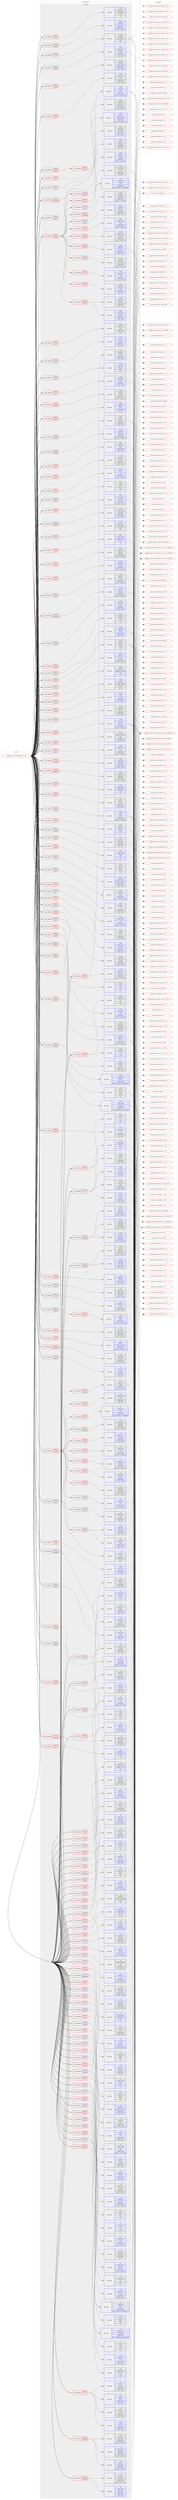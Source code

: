 digraph prolog {

# *************
# Graph options
# *************

newrank=true;
concentrate=true;
compound=true;
graph [rankdir=LR,fontname=Helvetica,fontsize=10,ranksep=1.5];#, ranksep=2.5, nodesep=0.2];
edge  [arrowhead=vee];
node  [fontname=Helvetica,fontsize=10];

# **********
# The ebuild
# **********

subgraph cluster_leftcol {
color=gray;
label=<<i>ebuild</i>>;
id [label="portage://media-video/ffmpeg-4.4.4-r10", color=red, width=4, href="../media-video/ffmpeg-4.4.4-r10.svg"];
}

# ****************
# The dependencies
# ****************

subgraph cluster_midcol {
color=gray;
label=<<i>dependencies</i>>;
subgraph cluster_compile {
fillcolor="#eeeeee";
style=filled;
label=<<i>compile</i>>;
subgraph cond83675 {
dependency327592 [label=<<TABLE BORDER="0" CELLBORDER="1" CELLSPACING="0" CELLPADDING="4"><TR><TD ROWSPAN="3" CELLPADDING="10">use_conditional</TD></TR><TR><TD>negative</TD></TR><TR><TD>openssl</TD></TR></TABLE>>, shape=none, color=red];
subgraph cond83676 {
dependency327593 [label=<<TABLE BORDER="0" CELLBORDER="1" CELLSPACING="0" CELLPADDING="4"><TR><TD ROWSPAN="3" CELLPADDING="10">use_conditional</TD></TR><TR><TD>positive</TD></TR><TR><TD>gnutls</TD></TR></TABLE>>, shape=none, color=red];
subgraph pack241407 {
dependency327594 [label=<<TABLE BORDER="0" CELLBORDER="1" CELLSPACING="0" CELLPADDING="4" WIDTH="220"><TR><TD ROWSPAN="6" CELLPADDING="30">pack_dep</TD></TR><TR><TD WIDTH="110">install</TD></TR><TR><TD>net-libs</TD></TR><TR><TD>gnutls</TD></TR><TR><TD>greaterequal</TD></TR><TR><TD>[2.12.23,,-r6,2.12.23-r6]</TD></TR></TABLE>>, shape=none, color=blue];
}
dependency327593:e -> dependency327594:w [weight=20,style="dashed",arrowhead="vee"];
}
dependency327592:e -> dependency327593:w [weight=20,style="dashed",arrowhead="vee"];
}
id:e -> dependency327592:w [weight=20,style="solid",arrowhead="vee"];
subgraph cond83677 {
dependency327595 [label=<<TABLE BORDER="0" CELLBORDER="1" CELLSPACING="0" CELLPADDING="4"><TR><TD ROWSPAN="3" CELLPADDING="10">use_conditional</TD></TR><TR><TD>positive</TD></TR><TR><TD>X</TD></TR></TABLE>>, shape=none, color=red];
subgraph pack241408 {
dependency327596 [label=<<TABLE BORDER="0" CELLBORDER="1" CELLSPACING="0" CELLPADDING="4" WIDTH="220"><TR><TD ROWSPAN="6" CELLPADDING="30">pack_dep</TD></TR><TR><TD WIDTH="110">install</TD></TR><TR><TD>x11-libs</TD></TR><TR><TD>libX11</TD></TR><TR><TD>greaterequal</TD></TR><TR><TD>[1.6.2,,,1.6.2]</TD></TR></TABLE>>, shape=none, color=blue];
}
dependency327595:e -> dependency327596:w [weight=20,style="dashed",arrowhead="vee"];
subgraph pack241409 {
dependency327597 [label=<<TABLE BORDER="0" CELLBORDER="1" CELLSPACING="0" CELLPADDING="4" WIDTH="220"><TR><TD ROWSPAN="6" CELLPADDING="30">pack_dep</TD></TR><TR><TD WIDTH="110">install</TD></TR><TR><TD>x11-libs</TD></TR><TR><TD>libXext</TD></TR><TR><TD>greaterequal</TD></TR><TR><TD>[1.3.2,,,1.3.2]</TD></TR></TABLE>>, shape=none, color=blue];
}
dependency327595:e -> dependency327597:w [weight=20,style="dashed",arrowhead="vee"];
subgraph pack241410 {
dependency327598 [label=<<TABLE BORDER="0" CELLBORDER="1" CELLSPACING="0" CELLPADDING="4" WIDTH="220"><TR><TD ROWSPAN="6" CELLPADDING="30">pack_dep</TD></TR><TR><TD WIDTH="110">install</TD></TR><TR><TD>x11-libs</TD></TR><TR><TD>libXv</TD></TR><TR><TD>greaterequal</TD></TR><TR><TD>[1.0.10,,,1.0.10]</TD></TR></TABLE>>, shape=none, color=blue];
}
dependency327595:e -> dependency327598:w [weight=20,style="dashed",arrowhead="vee"];
subgraph pack241411 {
dependency327599 [label=<<TABLE BORDER="0" CELLBORDER="1" CELLSPACING="0" CELLPADDING="4" WIDTH="220"><TR><TD ROWSPAN="6" CELLPADDING="30">pack_dep</TD></TR><TR><TD WIDTH="110">install</TD></TR><TR><TD>x11-libs</TD></TR><TR><TD>libxcb</TD></TR><TR><TD>greaterequal</TD></TR><TR><TD>[1.4,,,1.4]</TD></TR></TABLE>>, shape=none, color=blue];
}
dependency327595:e -> dependency327599:w [weight=20,style="dashed",arrowhead="vee"];
}
id:e -> dependency327595:w [weight=20,style="solid",arrowhead="vee"];
subgraph cond83678 {
dependency327600 [label=<<TABLE BORDER="0" CELLBORDER="1" CELLSPACING="0" CELLPADDING="4"><TR><TD ROWSPAN="3" CELLPADDING="10">use_conditional</TD></TR><TR><TD>positive</TD></TR><TR><TD>alsa</TD></TR></TABLE>>, shape=none, color=red];
subgraph pack241412 {
dependency327601 [label=<<TABLE BORDER="0" CELLBORDER="1" CELLSPACING="0" CELLPADDING="4" WIDTH="220"><TR><TD ROWSPAN="6" CELLPADDING="30">pack_dep</TD></TR><TR><TD WIDTH="110">install</TD></TR><TR><TD>media-libs</TD></TR><TR><TD>alsa-lib</TD></TR><TR><TD>greaterequal</TD></TR><TR><TD>[1.0.27.2,,,1.0.27.2]</TD></TR></TABLE>>, shape=none, color=blue];
}
dependency327600:e -> dependency327601:w [weight=20,style="dashed",arrowhead="vee"];
}
id:e -> dependency327600:w [weight=20,style="solid",arrowhead="vee"];
subgraph cond83679 {
dependency327602 [label=<<TABLE BORDER="0" CELLBORDER="1" CELLSPACING="0" CELLPADDING="4"><TR><TD ROWSPAN="3" CELLPADDING="10">use_conditional</TD></TR><TR><TD>positive</TD></TR><TR><TD>amf</TD></TR></TABLE>>, shape=none, color=red];
subgraph pack241413 {
dependency327603 [label=<<TABLE BORDER="0" CELLBORDER="1" CELLSPACING="0" CELLPADDING="4" WIDTH="220"><TR><TD ROWSPAN="6" CELLPADDING="30">pack_dep</TD></TR><TR><TD WIDTH="110">install</TD></TR><TR><TD>media-libs</TD></TR><TR><TD>amf-headers</TD></TR><TR><TD>none</TD></TR><TR><TD>[,,]</TD></TR></TABLE>>, shape=none, color=blue];
}
dependency327602:e -> dependency327603:w [weight=20,style="dashed",arrowhead="vee"];
}
id:e -> dependency327602:w [weight=20,style="solid",arrowhead="vee"];
subgraph cond83680 {
dependency327604 [label=<<TABLE BORDER="0" CELLBORDER="1" CELLSPACING="0" CELLPADDING="4"><TR><TD ROWSPAN="3" CELLPADDING="10">use_conditional</TD></TR><TR><TD>positive</TD></TR><TR><TD>amf</TD></TR></TABLE>>, shape=none, color=red];
subgraph pack241414 {
dependency327605 [label=<<TABLE BORDER="0" CELLBORDER="1" CELLSPACING="0" CELLPADDING="4" WIDTH="220"><TR><TD ROWSPAN="6" CELLPADDING="30">pack_dep</TD></TR><TR><TD WIDTH="110">install</TD></TR><TR><TD>media-video</TD></TR><TR><TD>amdgpu-pro-amf</TD></TR><TR><TD>none</TD></TR><TR><TD>[,,]</TD></TR></TABLE>>, shape=none, color=blue];
}
dependency327604:e -> dependency327605:w [weight=20,style="dashed",arrowhead="vee"];
}
id:e -> dependency327604:w [weight=20,style="solid",arrowhead="vee"];
subgraph cond83681 {
dependency327606 [label=<<TABLE BORDER="0" CELLBORDER="1" CELLSPACING="0" CELLPADDING="4"><TR><TD ROWSPAN="3" CELLPADDING="10">use_conditional</TD></TR><TR><TD>positive</TD></TR><TR><TD>amr</TD></TR></TABLE>>, shape=none, color=red];
subgraph pack241415 {
dependency327607 [label=<<TABLE BORDER="0" CELLBORDER="1" CELLSPACING="0" CELLPADDING="4" WIDTH="220"><TR><TD ROWSPAN="6" CELLPADDING="30">pack_dep</TD></TR><TR><TD WIDTH="110">install</TD></TR><TR><TD>media-libs</TD></TR><TR><TD>opencore-amr</TD></TR><TR><TD>greaterequal</TD></TR><TR><TD>[0.1.3,,-r1,0.1.3-r1]</TD></TR></TABLE>>, shape=none, color=blue];
}
dependency327606:e -> dependency327607:w [weight=20,style="dashed",arrowhead="vee"];
}
id:e -> dependency327606:w [weight=20,style="solid",arrowhead="vee"];
subgraph cond83682 {
dependency327608 [label=<<TABLE BORDER="0" CELLBORDER="1" CELLSPACING="0" CELLPADDING="4"><TR><TD ROWSPAN="3" CELLPADDING="10">use_conditional</TD></TR><TR><TD>positive</TD></TR><TR><TD>bluray</TD></TR></TABLE>>, shape=none, color=red];
subgraph pack241416 {
dependency327609 [label=<<TABLE BORDER="0" CELLBORDER="1" CELLSPACING="0" CELLPADDING="4" WIDTH="220"><TR><TD ROWSPAN="6" CELLPADDING="30">pack_dep</TD></TR><TR><TD WIDTH="110">install</TD></TR><TR><TD>media-libs</TD></TR><TR><TD>libbluray</TD></TR><TR><TD>greaterequal</TD></TR><TR><TD>[0.3.0,,-r1,0.3.0-r1]</TD></TR></TABLE>>, shape=none, color=blue];
}
dependency327608:e -> dependency327609:w [weight=20,style="dashed",arrowhead="vee"];
}
id:e -> dependency327608:w [weight=20,style="solid",arrowhead="vee"];
subgraph cond83683 {
dependency327610 [label=<<TABLE BORDER="0" CELLBORDER="1" CELLSPACING="0" CELLPADDING="4"><TR><TD ROWSPAN="3" CELLPADDING="10">use_conditional</TD></TR><TR><TD>positive</TD></TR><TR><TD>bs2b</TD></TR></TABLE>>, shape=none, color=red];
subgraph pack241417 {
dependency327611 [label=<<TABLE BORDER="0" CELLBORDER="1" CELLSPACING="0" CELLPADDING="4" WIDTH="220"><TR><TD ROWSPAN="6" CELLPADDING="30">pack_dep</TD></TR><TR><TD WIDTH="110">install</TD></TR><TR><TD>media-libs</TD></TR><TR><TD>libbs2b</TD></TR><TR><TD>greaterequal</TD></TR><TR><TD>[3.1.0,,-r1,3.1.0-r1]</TD></TR></TABLE>>, shape=none, color=blue];
}
dependency327610:e -> dependency327611:w [weight=20,style="dashed",arrowhead="vee"];
}
id:e -> dependency327610:w [weight=20,style="solid",arrowhead="vee"];
subgraph cond83684 {
dependency327612 [label=<<TABLE BORDER="0" CELLBORDER="1" CELLSPACING="0" CELLPADDING="4"><TR><TD ROWSPAN="3" CELLPADDING="10">use_conditional</TD></TR><TR><TD>positive</TD></TR><TR><TD>bzip2</TD></TR></TABLE>>, shape=none, color=red];
subgraph pack241418 {
dependency327613 [label=<<TABLE BORDER="0" CELLBORDER="1" CELLSPACING="0" CELLPADDING="4" WIDTH="220"><TR><TD ROWSPAN="6" CELLPADDING="30">pack_dep</TD></TR><TR><TD WIDTH="110">install</TD></TR><TR><TD>app-arch</TD></TR><TR><TD>bzip2</TD></TR><TR><TD>greaterequal</TD></TR><TR><TD>[1.0.6,,-r4,1.0.6-r4]</TD></TR></TABLE>>, shape=none, color=blue];
}
dependency327612:e -> dependency327613:w [weight=20,style="dashed",arrowhead="vee"];
}
id:e -> dependency327612:w [weight=20,style="solid",arrowhead="vee"];
subgraph cond83685 {
dependency327614 [label=<<TABLE BORDER="0" CELLBORDER="1" CELLSPACING="0" CELLPADDING="4"><TR><TD ROWSPAN="3" CELLPADDING="10">use_conditional</TD></TR><TR><TD>positive</TD></TR><TR><TD>cdio</TD></TR></TABLE>>, shape=none, color=red];
subgraph pack241419 {
dependency327615 [label=<<TABLE BORDER="0" CELLBORDER="1" CELLSPACING="0" CELLPADDING="4" WIDTH="220"><TR><TD ROWSPAN="6" CELLPADDING="30">pack_dep</TD></TR><TR><TD WIDTH="110">install</TD></TR><TR><TD>dev-libs</TD></TR><TR><TD>libcdio-paranoia</TD></TR><TR><TD>greaterequal</TD></TR><TR><TD>[0.90,,_p1-r1,0.90_p1-r1]</TD></TR></TABLE>>, shape=none, color=blue];
}
dependency327614:e -> dependency327615:w [weight=20,style="dashed",arrowhead="vee"];
}
id:e -> dependency327614:w [weight=20,style="solid",arrowhead="vee"];
subgraph cond83686 {
dependency327616 [label=<<TABLE BORDER="0" CELLBORDER="1" CELLSPACING="0" CELLPADDING="4"><TR><TD ROWSPAN="3" CELLPADDING="10">use_conditional</TD></TR><TR><TD>positive</TD></TR><TR><TD>chromaprint</TD></TR></TABLE>>, shape=none, color=red];
subgraph pack241420 {
dependency327617 [label=<<TABLE BORDER="0" CELLBORDER="1" CELLSPACING="0" CELLPADDING="4" WIDTH="220"><TR><TD ROWSPAN="6" CELLPADDING="30">pack_dep</TD></TR><TR><TD WIDTH="110">install</TD></TR><TR><TD>media-libs</TD></TR><TR><TD>chromaprint</TD></TR><TR><TD>greaterequal</TD></TR><TR><TD>[1.2,,-r1,1.2-r1]</TD></TR></TABLE>>, shape=none, color=blue];
}
dependency327616:e -> dependency327617:w [weight=20,style="dashed",arrowhead="vee"];
}
id:e -> dependency327616:w [weight=20,style="solid",arrowhead="vee"];
subgraph cond83687 {
dependency327618 [label=<<TABLE BORDER="0" CELLBORDER="1" CELLSPACING="0" CELLPADDING="4"><TR><TD ROWSPAN="3" CELLPADDING="10">use_conditional</TD></TR><TR><TD>positive</TD></TR><TR><TD>codec2</TD></TR></TABLE>>, shape=none, color=red];
subgraph pack241421 {
dependency327619 [label=<<TABLE BORDER="0" CELLBORDER="1" CELLSPACING="0" CELLPADDING="4" WIDTH="220"><TR><TD ROWSPAN="6" CELLPADDING="30">pack_dep</TD></TR><TR><TD WIDTH="110">install</TD></TR><TR><TD>media-libs</TD></TR><TR><TD>codec2</TD></TR><TR><TD>none</TD></TR><TR><TD>[,,]</TD></TR></TABLE>>, shape=none, color=blue];
}
dependency327618:e -> dependency327619:w [weight=20,style="dashed",arrowhead="vee"];
}
id:e -> dependency327618:w [weight=20,style="solid",arrowhead="vee"];
subgraph cond83688 {
dependency327620 [label=<<TABLE BORDER="0" CELLBORDER="1" CELLSPACING="0" CELLPADDING="4"><TR><TD ROWSPAN="3" CELLPADDING="10">use_conditional</TD></TR><TR><TD>positive</TD></TR><TR><TD>dav1d</TD></TR></TABLE>>, shape=none, color=red];
subgraph pack241422 {
dependency327621 [label=<<TABLE BORDER="0" CELLBORDER="1" CELLSPACING="0" CELLPADDING="4" WIDTH="220"><TR><TD ROWSPAN="6" CELLPADDING="30">pack_dep</TD></TR><TR><TD WIDTH="110">install</TD></TR><TR><TD>media-libs</TD></TR><TR><TD>dav1d</TD></TR><TR><TD>greaterequal</TD></TR><TR><TD>[0.4.0,,,0.4.0]</TD></TR></TABLE>>, shape=none, color=blue];
}
dependency327620:e -> dependency327621:w [weight=20,style="dashed",arrowhead="vee"];
}
id:e -> dependency327620:w [weight=20,style="solid",arrowhead="vee"];
subgraph cond83689 {
dependency327622 [label=<<TABLE BORDER="0" CELLBORDER="1" CELLSPACING="0" CELLPADDING="4"><TR><TD ROWSPAN="3" CELLPADDING="10">use_conditional</TD></TR><TR><TD>positive</TD></TR><TR><TD>encode</TD></TR></TABLE>>, shape=none, color=red];
subgraph cond83690 {
dependency327623 [label=<<TABLE BORDER="0" CELLBORDER="1" CELLSPACING="0" CELLPADDING="4"><TR><TD ROWSPAN="3" CELLPADDING="10">use_conditional</TD></TR><TR><TD>positive</TD></TR><TR><TD>amrenc</TD></TR></TABLE>>, shape=none, color=red];
subgraph pack241423 {
dependency327624 [label=<<TABLE BORDER="0" CELLBORDER="1" CELLSPACING="0" CELLPADDING="4" WIDTH="220"><TR><TD ROWSPAN="6" CELLPADDING="30">pack_dep</TD></TR><TR><TD WIDTH="110">install</TD></TR><TR><TD>media-libs</TD></TR><TR><TD>vo-amrwbenc</TD></TR><TR><TD>greaterequal</TD></TR><TR><TD>[0.1.2,,-r1,0.1.2-r1]</TD></TR></TABLE>>, shape=none, color=blue];
}
dependency327623:e -> dependency327624:w [weight=20,style="dashed",arrowhead="vee"];
}
dependency327622:e -> dependency327623:w [weight=20,style="dashed",arrowhead="vee"];
subgraph cond83691 {
dependency327625 [label=<<TABLE BORDER="0" CELLBORDER="1" CELLSPACING="0" CELLPADDING="4"><TR><TD ROWSPAN="3" CELLPADDING="10">use_conditional</TD></TR><TR><TD>positive</TD></TR><TR><TD>kvazaar</TD></TR></TABLE>>, shape=none, color=red];
subgraph pack241424 {
dependency327626 [label=<<TABLE BORDER="0" CELLBORDER="1" CELLSPACING="0" CELLPADDING="4" WIDTH="220"><TR><TD ROWSPAN="6" CELLPADDING="30">pack_dep</TD></TR><TR><TD WIDTH="110">install</TD></TR><TR><TD>media-libs</TD></TR><TR><TD>kvazaar</TD></TR><TR><TD>greaterequal</TD></TR><TR><TD>[1.2.0,,,1.2.0]</TD></TR></TABLE>>, shape=none, color=blue];
}
dependency327625:e -> dependency327626:w [weight=20,style="dashed",arrowhead="vee"];
}
dependency327622:e -> dependency327625:w [weight=20,style="dashed",arrowhead="vee"];
subgraph cond83692 {
dependency327627 [label=<<TABLE BORDER="0" CELLBORDER="1" CELLSPACING="0" CELLPADDING="4"><TR><TD ROWSPAN="3" CELLPADDING="10">use_conditional</TD></TR><TR><TD>positive</TD></TR><TR><TD>mp3</TD></TR></TABLE>>, shape=none, color=red];
subgraph pack241425 {
dependency327628 [label=<<TABLE BORDER="0" CELLBORDER="1" CELLSPACING="0" CELLPADDING="4" WIDTH="220"><TR><TD ROWSPAN="6" CELLPADDING="30">pack_dep</TD></TR><TR><TD WIDTH="110">install</TD></TR><TR><TD>media-sound</TD></TR><TR><TD>lame</TD></TR><TR><TD>greaterequal</TD></TR><TR><TD>[3.99.5,,-r1,3.99.5-r1]</TD></TR></TABLE>>, shape=none, color=blue];
}
dependency327627:e -> dependency327628:w [weight=20,style="dashed",arrowhead="vee"];
}
dependency327622:e -> dependency327627:w [weight=20,style="dashed",arrowhead="vee"];
subgraph cond83693 {
dependency327629 [label=<<TABLE BORDER="0" CELLBORDER="1" CELLSPACING="0" CELLPADDING="4"><TR><TD ROWSPAN="3" CELLPADDING="10">use_conditional</TD></TR><TR><TD>positive</TD></TR><TR><TD>openh264</TD></TR></TABLE>>, shape=none, color=red];
subgraph pack241426 {
dependency327630 [label=<<TABLE BORDER="0" CELLBORDER="1" CELLSPACING="0" CELLPADDING="4" WIDTH="220"><TR><TD ROWSPAN="6" CELLPADDING="30">pack_dep</TD></TR><TR><TD WIDTH="110">install</TD></TR><TR><TD>media-libs</TD></TR><TR><TD>openh264</TD></TR><TR><TD>greaterequal</TD></TR><TR><TD>[1.4.0,,-r1,1.4.0-r1]</TD></TR></TABLE>>, shape=none, color=blue];
}
dependency327629:e -> dependency327630:w [weight=20,style="dashed",arrowhead="vee"];
}
dependency327622:e -> dependency327629:w [weight=20,style="dashed",arrowhead="vee"];
subgraph cond83694 {
dependency327631 [label=<<TABLE BORDER="0" CELLBORDER="1" CELLSPACING="0" CELLPADDING="4"><TR><TD ROWSPAN="3" CELLPADDING="10">use_conditional</TD></TR><TR><TD>positive</TD></TR><TR><TD>rav1e</TD></TR></TABLE>>, shape=none, color=red];
subgraph pack241427 {
dependency327632 [label=<<TABLE BORDER="0" CELLBORDER="1" CELLSPACING="0" CELLPADDING="4" WIDTH="220"><TR><TD ROWSPAN="6" CELLPADDING="30">pack_dep</TD></TR><TR><TD WIDTH="110">install</TD></TR><TR><TD>media-video</TD></TR><TR><TD>rav1e</TD></TR><TR><TD>greaterequal</TD></TR><TR><TD>[0.4,,,0.4]</TD></TR></TABLE>>, shape=none, color=blue];
}
dependency327631:e -> dependency327632:w [weight=20,style="dashed",arrowhead="vee"];
}
dependency327622:e -> dependency327631:w [weight=20,style="dashed",arrowhead="vee"];
subgraph cond83695 {
dependency327633 [label=<<TABLE BORDER="0" CELLBORDER="1" CELLSPACING="0" CELLPADDING="4"><TR><TD ROWSPAN="3" CELLPADDING="10">use_conditional</TD></TR><TR><TD>positive</TD></TR><TR><TD>snappy</TD></TR></TABLE>>, shape=none, color=red];
subgraph pack241428 {
dependency327634 [label=<<TABLE BORDER="0" CELLBORDER="1" CELLSPACING="0" CELLPADDING="4" WIDTH="220"><TR><TD ROWSPAN="6" CELLPADDING="30">pack_dep</TD></TR><TR><TD WIDTH="110">install</TD></TR><TR><TD>app-arch</TD></TR><TR><TD>snappy</TD></TR><TR><TD>greaterequal</TD></TR><TR><TD>[1.1.2,,-r1,1.1.2-r1]</TD></TR></TABLE>>, shape=none, color=blue];
}
dependency327633:e -> dependency327634:w [weight=20,style="dashed",arrowhead="vee"];
}
dependency327622:e -> dependency327633:w [weight=20,style="dashed",arrowhead="vee"];
subgraph cond83696 {
dependency327635 [label=<<TABLE BORDER="0" CELLBORDER="1" CELLSPACING="0" CELLPADDING="4"><TR><TD ROWSPAN="3" CELLPADDING="10">use_conditional</TD></TR><TR><TD>positive</TD></TR><TR><TD>theora</TD></TR></TABLE>>, shape=none, color=red];
subgraph pack241429 {
dependency327636 [label=<<TABLE BORDER="0" CELLBORDER="1" CELLSPACING="0" CELLPADDING="4" WIDTH="220"><TR><TD ROWSPAN="6" CELLPADDING="30">pack_dep</TD></TR><TR><TD WIDTH="110">install</TD></TR><TR><TD>media-libs</TD></TR><TR><TD>libogg</TD></TR><TR><TD>greaterequal</TD></TR><TR><TD>[1.3.0,,,1.3.0]</TD></TR></TABLE>>, shape=none, color=blue];
}
dependency327635:e -> dependency327636:w [weight=20,style="dashed",arrowhead="vee"];
subgraph pack241430 {
dependency327637 [label=<<TABLE BORDER="0" CELLBORDER="1" CELLSPACING="0" CELLPADDING="4" WIDTH="220"><TR><TD ROWSPAN="6" CELLPADDING="30">pack_dep</TD></TR><TR><TD WIDTH="110">install</TD></TR><TR><TD>media-libs</TD></TR><TR><TD>libtheora</TD></TR><TR><TD>greaterequal</TD></TR><TR><TD>[1.1.1,,,1.1.1]</TD></TR></TABLE>>, shape=none, color=blue];
}
dependency327635:e -> dependency327637:w [weight=20,style="dashed",arrowhead="vee"];
}
dependency327622:e -> dependency327635:w [weight=20,style="dashed",arrowhead="vee"];
subgraph cond83697 {
dependency327638 [label=<<TABLE BORDER="0" CELLBORDER="1" CELLSPACING="0" CELLPADDING="4"><TR><TD ROWSPAN="3" CELLPADDING="10">use_conditional</TD></TR><TR><TD>positive</TD></TR><TR><TD>twolame</TD></TR></TABLE>>, shape=none, color=red];
subgraph pack241431 {
dependency327639 [label=<<TABLE BORDER="0" CELLBORDER="1" CELLSPACING="0" CELLPADDING="4" WIDTH="220"><TR><TD ROWSPAN="6" CELLPADDING="30">pack_dep</TD></TR><TR><TD WIDTH="110">install</TD></TR><TR><TD>media-sound</TD></TR><TR><TD>twolame</TD></TR><TR><TD>greaterequal</TD></TR><TR><TD>[0.3.13,,-r1,0.3.13-r1]</TD></TR></TABLE>>, shape=none, color=blue];
}
dependency327638:e -> dependency327639:w [weight=20,style="dashed",arrowhead="vee"];
}
dependency327622:e -> dependency327638:w [weight=20,style="dashed",arrowhead="vee"];
subgraph cond83698 {
dependency327640 [label=<<TABLE BORDER="0" CELLBORDER="1" CELLSPACING="0" CELLPADDING="4"><TR><TD ROWSPAN="3" CELLPADDING="10">use_conditional</TD></TR><TR><TD>positive</TD></TR><TR><TD>webp</TD></TR></TABLE>>, shape=none, color=red];
subgraph pack241432 {
dependency327641 [label=<<TABLE BORDER="0" CELLBORDER="1" CELLSPACING="0" CELLPADDING="4" WIDTH="220"><TR><TD ROWSPAN="6" CELLPADDING="30">pack_dep</TD></TR><TR><TD WIDTH="110">install</TD></TR><TR><TD>media-libs</TD></TR><TR><TD>libwebp</TD></TR><TR><TD>greaterequal</TD></TR><TR><TD>[0.3.0,,,0.3.0]</TD></TR></TABLE>>, shape=none, color=blue];
}
dependency327640:e -> dependency327641:w [weight=20,style="dashed",arrowhead="vee"];
}
dependency327622:e -> dependency327640:w [weight=20,style="dashed",arrowhead="vee"];
subgraph cond83699 {
dependency327642 [label=<<TABLE BORDER="0" CELLBORDER="1" CELLSPACING="0" CELLPADDING="4"><TR><TD ROWSPAN="3" CELLPADDING="10">use_conditional</TD></TR><TR><TD>positive</TD></TR><TR><TD>x264</TD></TR></TABLE>>, shape=none, color=red];
subgraph pack241433 {
dependency327643 [label=<<TABLE BORDER="0" CELLBORDER="1" CELLSPACING="0" CELLPADDING="4" WIDTH="220"><TR><TD ROWSPAN="6" CELLPADDING="30">pack_dep</TD></TR><TR><TD WIDTH="110">install</TD></TR><TR><TD>media-libs</TD></TR><TR><TD>x264</TD></TR><TR><TD>greaterequal</TD></TR><TR><TD>[0.0.20130506,,,0.0.20130506]</TD></TR></TABLE>>, shape=none, color=blue];
}
dependency327642:e -> dependency327643:w [weight=20,style="dashed",arrowhead="vee"];
}
dependency327622:e -> dependency327642:w [weight=20,style="dashed",arrowhead="vee"];
subgraph cond83700 {
dependency327644 [label=<<TABLE BORDER="0" CELLBORDER="1" CELLSPACING="0" CELLPADDING="4"><TR><TD ROWSPAN="3" CELLPADDING="10">use_conditional</TD></TR><TR><TD>positive</TD></TR><TR><TD>x265</TD></TR></TABLE>>, shape=none, color=red];
subgraph pack241434 {
dependency327645 [label=<<TABLE BORDER="0" CELLBORDER="1" CELLSPACING="0" CELLPADDING="4" WIDTH="220"><TR><TD ROWSPAN="6" CELLPADDING="30">pack_dep</TD></TR><TR><TD WIDTH="110">install</TD></TR><TR><TD>media-libs</TD></TR><TR><TD>x265</TD></TR><TR><TD>greaterequal</TD></TR><TR><TD>[1.6,,,1.6]</TD></TR></TABLE>>, shape=none, color=blue];
}
dependency327644:e -> dependency327645:w [weight=20,style="dashed",arrowhead="vee"];
}
dependency327622:e -> dependency327644:w [weight=20,style="dashed",arrowhead="vee"];
subgraph cond83701 {
dependency327646 [label=<<TABLE BORDER="0" CELLBORDER="1" CELLSPACING="0" CELLPADDING="4"><TR><TD ROWSPAN="3" CELLPADDING="10">use_conditional</TD></TR><TR><TD>positive</TD></TR><TR><TD>xvid</TD></TR></TABLE>>, shape=none, color=red];
subgraph pack241435 {
dependency327647 [label=<<TABLE BORDER="0" CELLBORDER="1" CELLSPACING="0" CELLPADDING="4" WIDTH="220"><TR><TD ROWSPAN="6" CELLPADDING="30">pack_dep</TD></TR><TR><TD WIDTH="110">install</TD></TR><TR><TD>media-libs</TD></TR><TR><TD>xvid</TD></TR><TR><TD>greaterequal</TD></TR><TR><TD>[1.3.2,,-r1,1.3.2-r1]</TD></TR></TABLE>>, shape=none, color=blue];
}
dependency327646:e -> dependency327647:w [weight=20,style="dashed",arrowhead="vee"];
}
dependency327622:e -> dependency327646:w [weight=20,style="dashed",arrowhead="vee"];
}
id:e -> dependency327622:w [weight=20,style="solid",arrowhead="vee"];
subgraph cond83702 {
dependency327648 [label=<<TABLE BORDER="0" CELLBORDER="1" CELLSPACING="0" CELLPADDING="4"><TR><TD ROWSPAN="3" CELLPADDING="10">use_conditional</TD></TR><TR><TD>positive</TD></TR><TR><TD>fdk</TD></TR></TABLE>>, shape=none, color=red];
subgraph pack241436 {
dependency327649 [label=<<TABLE BORDER="0" CELLBORDER="1" CELLSPACING="0" CELLPADDING="4" WIDTH="220"><TR><TD ROWSPAN="6" CELLPADDING="30">pack_dep</TD></TR><TR><TD WIDTH="110">install</TD></TR><TR><TD>media-libs</TD></TR><TR><TD>fdk-aac</TD></TR><TR><TD>greaterequal</TD></TR><TR><TD>[0.1.3,,,0.1.3]</TD></TR></TABLE>>, shape=none, color=blue];
}
dependency327648:e -> dependency327649:w [weight=20,style="dashed",arrowhead="vee"];
}
id:e -> dependency327648:w [weight=20,style="solid",arrowhead="vee"];
subgraph cond83703 {
dependency327650 [label=<<TABLE BORDER="0" CELLBORDER="1" CELLSPACING="0" CELLPADDING="4"><TR><TD ROWSPAN="3" CELLPADDING="10">use_conditional</TD></TR><TR><TD>positive</TD></TR><TR><TD>flite</TD></TR></TABLE>>, shape=none, color=red];
subgraph pack241437 {
dependency327651 [label=<<TABLE BORDER="0" CELLBORDER="1" CELLSPACING="0" CELLPADDING="4" WIDTH="220"><TR><TD ROWSPAN="6" CELLPADDING="30">pack_dep</TD></TR><TR><TD WIDTH="110">install</TD></TR><TR><TD>app-accessibility</TD></TR><TR><TD>flite</TD></TR><TR><TD>greaterequal</TD></TR><TR><TD>[1.4,,-r4,1.4-r4]</TD></TR></TABLE>>, shape=none, color=blue];
}
dependency327650:e -> dependency327651:w [weight=20,style="dashed",arrowhead="vee"];
}
id:e -> dependency327650:w [weight=20,style="solid",arrowhead="vee"];
subgraph cond83704 {
dependency327652 [label=<<TABLE BORDER="0" CELLBORDER="1" CELLSPACING="0" CELLPADDING="4"><TR><TD ROWSPAN="3" CELLPADDING="10">use_conditional</TD></TR><TR><TD>positive</TD></TR><TR><TD>fontconfig</TD></TR></TABLE>>, shape=none, color=red];
subgraph pack241438 {
dependency327653 [label=<<TABLE BORDER="0" CELLBORDER="1" CELLSPACING="0" CELLPADDING="4" WIDTH="220"><TR><TD ROWSPAN="6" CELLPADDING="30">pack_dep</TD></TR><TR><TD WIDTH="110">install</TD></TR><TR><TD>media-libs</TD></TR><TR><TD>fontconfig</TD></TR><TR><TD>greaterequal</TD></TR><TR><TD>[2.10.92,,,2.10.92]</TD></TR></TABLE>>, shape=none, color=blue];
}
dependency327652:e -> dependency327653:w [weight=20,style="dashed",arrowhead="vee"];
}
id:e -> dependency327652:w [weight=20,style="solid",arrowhead="vee"];
subgraph cond83705 {
dependency327654 [label=<<TABLE BORDER="0" CELLBORDER="1" CELLSPACING="0" CELLPADDING="4"><TR><TD ROWSPAN="3" CELLPADDING="10">use_conditional</TD></TR><TR><TD>positive</TD></TR><TR><TD>frei0r</TD></TR></TABLE>>, shape=none, color=red];
subgraph pack241439 {
dependency327655 [label=<<TABLE BORDER="0" CELLBORDER="1" CELLSPACING="0" CELLPADDING="4" WIDTH="220"><TR><TD ROWSPAN="6" CELLPADDING="30">pack_dep</TD></TR><TR><TD WIDTH="110">install</TD></TR><TR><TD>media-plugins</TD></TR><TR><TD>frei0r-plugins</TD></TR><TR><TD>none</TD></TR><TR><TD>[,,]</TD></TR></TABLE>>, shape=none, color=blue];
}
dependency327654:e -> dependency327655:w [weight=20,style="dashed",arrowhead="vee"];
}
id:e -> dependency327654:w [weight=20,style="solid",arrowhead="vee"];
subgraph cond83706 {
dependency327656 [label=<<TABLE BORDER="0" CELLBORDER="1" CELLSPACING="0" CELLPADDING="4"><TR><TD ROWSPAN="3" CELLPADDING="10">use_conditional</TD></TR><TR><TD>positive</TD></TR><TR><TD>fribidi</TD></TR></TABLE>>, shape=none, color=red];
subgraph pack241440 {
dependency327657 [label=<<TABLE BORDER="0" CELLBORDER="1" CELLSPACING="0" CELLPADDING="4" WIDTH="220"><TR><TD ROWSPAN="6" CELLPADDING="30">pack_dep</TD></TR><TR><TD WIDTH="110">install</TD></TR><TR><TD>dev-libs</TD></TR><TR><TD>fribidi</TD></TR><TR><TD>greaterequal</TD></TR><TR><TD>[0.19.6,,,0.19.6]</TD></TR></TABLE>>, shape=none, color=blue];
}
dependency327656:e -> dependency327657:w [weight=20,style="dashed",arrowhead="vee"];
}
id:e -> dependency327656:w [weight=20,style="solid",arrowhead="vee"];
subgraph cond83707 {
dependency327658 [label=<<TABLE BORDER="0" CELLBORDER="1" CELLSPACING="0" CELLPADDING="4"><TR><TD ROWSPAN="3" CELLPADDING="10">use_conditional</TD></TR><TR><TD>positive</TD></TR><TR><TD>gcrypt</TD></TR></TABLE>>, shape=none, color=red];
subgraph pack241441 {
dependency327659 [label=<<TABLE BORDER="0" CELLBORDER="1" CELLSPACING="0" CELLPADDING="4" WIDTH="220"><TR><TD ROWSPAN="6" CELLPADDING="30">pack_dep</TD></TR><TR><TD WIDTH="110">install</TD></TR><TR><TD>dev-libs</TD></TR><TR><TD>libgcrypt</TD></TR><TR><TD>greaterequal</TD></TR><TR><TD>[1.6,,,1.6]</TD></TR></TABLE>>, shape=none, color=blue];
}
dependency327658:e -> dependency327659:w [weight=20,style="dashed",arrowhead="vee"];
}
id:e -> dependency327658:w [weight=20,style="solid",arrowhead="vee"];
subgraph cond83708 {
dependency327660 [label=<<TABLE BORDER="0" CELLBORDER="1" CELLSPACING="0" CELLPADDING="4"><TR><TD ROWSPAN="3" CELLPADDING="10">use_conditional</TD></TR><TR><TD>positive</TD></TR><TR><TD>glslang</TD></TR></TABLE>>, shape=none, color=red];
subgraph pack241442 {
dependency327661 [label=<<TABLE BORDER="0" CELLBORDER="1" CELLSPACING="0" CELLPADDING="4" WIDTH="220"><TR><TD ROWSPAN="6" CELLPADDING="30">pack_dep</TD></TR><TR><TD WIDTH="110">install</TD></TR><TR><TD>dev-util</TD></TR><TR><TD>glslang</TD></TR><TR><TD>none</TD></TR><TR><TD>[,,]</TD></TR></TABLE>>, shape=none, color=blue];
}
dependency327660:e -> dependency327661:w [weight=20,style="dashed",arrowhead="vee"];
}
id:e -> dependency327660:w [weight=20,style="solid",arrowhead="vee"];
subgraph cond83709 {
dependency327662 [label=<<TABLE BORDER="0" CELLBORDER="1" CELLSPACING="0" CELLPADDING="4"><TR><TD ROWSPAN="3" CELLPADDING="10">use_conditional</TD></TR><TR><TD>positive</TD></TR><TR><TD>gme</TD></TR></TABLE>>, shape=none, color=red];
subgraph pack241443 {
dependency327663 [label=<<TABLE BORDER="0" CELLBORDER="1" CELLSPACING="0" CELLPADDING="4" WIDTH="220"><TR><TD ROWSPAN="6" CELLPADDING="30">pack_dep</TD></TR><TR><TD WIDTH="110">install</TD></TR><TR><TD>media-libs</TD></TR><TR><TD>game-music-emu</TD></TR><TR><TD>greaterequal</TD></TR><TR><TD>[0.6.0,,,0.6.0]</TD></TR></TABLE>>, shape=none, color=blue];
}
dependency327662:e -> dependency327663:w [weight=20,style="dashed",arrowhead="vee"];
}
id:e -> dependency327662:w [weight=20,style="solid",arrowhead="vee"];
subgraph cond83710 {
dependency327664 [label=<<TABLE BORDER="0" CELLBORDER="1" CELLSPACING="0" CELLPADDING="4"><TR><TD ROWSPAN="3" CELLPADDING="10">use_conditional</TD></TR><TR><TD>positive</TD></TR><TR><TD>gmp</TD></TR></TABLE>>, shape=none, color=red];
subgraph pack241444 {
dependency327665 [label=<<TABLE BORDER="0" CELLBORDER="1" CELLSPACING="0" CELLPADDING="4" WIDTH="220"><TR><TD ROWSPAN="6" CELLPADDING="30">pack_dep</TD></TR><TR><TD WIDTH="110">install</TD></TR><TR><TD>dev-libs</TD></TR><TR><TD>gmp</TD></TR><TR><TD>greaterequal</TD></TR><TR><TD>[6,,,6]</TD></TR></TABLE>>, shape=none, color=blue];
}
dependency327664:e -> dependency327665:w [weight=20,style="dashed",arrowhead="vee"];
}
id:e -> dependency327664:w [weight=20,style="solid",arrowhead="vee"];
subgraph cond83711 {
dependency327666 [label=<<TABLE BORDER="0" CELLBORDER="1" CELLSPACING="0" CELLPADDING="4"><TR><TD ROWSPAN="3" CELLPADDING="10">use_conditional</TD></TR><TR><TD>positive</TD></TR><TR><TD>gsm</TD></TR></TABLE>>, shape=none, color=red];
subgraph pack241445 {
dependency327667 [label=<<TABLE BORDER="0" CELLBORDER="1" CELLSPACING="0" CELLPADDING="4" WIDTH="220"><TR><TD ROWSPAN="6" CELLPADDING="30">pack_dep</TD></TR><TR><TD WIDTH="110">install</TD></TR><TR><TD>media-sound</TD></TR><TR><TD>gsm</TD></TR><TR><TD>greaterequal</TD></TR><TR><TD>[1.0.13,,-r1,1.0.13-r1]</TD></TR></TABLE>>, shape=none, color=blue];
}
dependency327666:e -> dependency327667:w [weight=20,style="dashed",arrowhead="vee"];
}
id:e -> dependency327666:w [weight=20,style="solid",arrowhead="vee"];
subgraph cond83712 {
dependency327668 [label=<<TABLE BORDER="0" CELLBORDER="1" CELLSPACING="0" CELLPADDING="4"><TR><TD ROWSPAN="3" CELLPADDING="10">use_conditional</TD></TR><TR><TD>positive</TD></TR><TR><TD>iconv</TD></TR></TABLE>>, shape=none, color=red];
subgraph pack241446 {
dependency327669 [label=<<TABLE BORDER="0" CELLBORDER="1" CELLSPACING="0" CELLPADDING="4" WIDTH="220"><TR><TD ROWSPAN="6" CELLPADDING="30">pack_dep</TD></TR><TR><TD WIDTH="110">install</TD></TR><TR><TD>virtual</TD></TR><TR><TD>libiconv</TD></TR><TR><TD>greaterequal</TD></TR><TR><TD>[0,,-r1,0-r1]</TD></TR></TABLE>>, shape=none, color=blue];
}
dependency327668:e -> dependency327669:w [weight=20,style="dashed",arrowhead="vee"];
}
id:e -> dependency327668:w [weight=20,style="solid",arrowhead="vee"];
subgraph cond83713 {
dependency327670 [label=<<TABLE BORDER="0" CELLBORDER="1" CELLSPACING="0" CELLPADDING="4"><TR><TD ROWSPAN="3" CELLPADDING="10">use_conditional</TD></TR><TR><TD>positive</TD></TR><TR><TD>iec61883</TD></TR></TABLE>>, shape=none, color=red];
subgraph pack241447 {
dependency327671 [label=<<TABLE BORDER="0" CELLBORDER="1" CELLSPACING="0" CELLPADDING="4" WIDTH="220"><TR><TD ROWSPAN="6" CELLPADDING="30">pack_dep</TD></TR><TR><TD WIDTH="110">install</TD></TR><TR><TD>media-libs</TD></TR><TR><TD>libiec61883</TD></TR><TR><TD>greaterequal</TD></TR><TR><TD>[1.2.0,,-r1,1.2.0-r1]</TD></TR></TABLE>>, shape=none, color=blue];
}
dependency327670:e -> dependency327671:w [weight=20,style="dashed",arrowhead="vee"];
subgraph pack241448 {
dependency327672 [label=<<TABLE BORDER="0" CELLBORDER="1" CELLSPACING="0" CELLPADDING="4" WIDTH="220"><TR><TD ROWSPAN="6" CELLPADDING="30">pack_dep</TD></TR><TR><TD WIDTH="110">install</TD></TR><TR><TD>sys-libs</TD></TR><TR><TD>libraw1394</TD></TR><TR><TD>greaterequal</TD></TR><TR><TD>[2.1.0,,-r1,2.1.0-r1]</TD></TR></TABLE>>, shape=none, color=blue];
}
dependency327670:e -> dependency327672:w [weight=20,style="dashed",arrowhead="vee"];
subgraph pack241449 {
dependency327673 [label=<<TABLE BORDER="0" CELLBORDER="1" CELLSPACING="0" CELLPADDING="4" WIDTH="220"><TR><TD ROWSPAN="6" CELLPADDING="30">pack_dep</TD></TR><TR><TD WIDTH="110">install</TD></TR><TR><TD>sys-libs</TD></TR><TR><TD>libavc1394</TD></TR><TR><TD>greaterequal</TD></TR><TR><TD>[0.5.4,,-r1,0.5.4-r1]</TD></TR></TABLE>>, shape=none, color=blue];
}
dependency327670:e -> dependency327673:w [weight=20,style="dashed",arrowhead="vee"];
}
id:e -> dependency327670:w [weight=20,style="solid",arrowhead="vee"];
subgraph cond83714 {
dependency327674 [label=<<TABLE BORDER="0" CELLBORDER="1" CELLSPACING="0" CELLPADDING="4"><TR><TD ROWSPAN="3" CELLPADDING="10">use_conditional</TD></TR><TR><TD>positive</TD></TR><TR><TD>ieee1394</TD></TR></TABLE>>, shape=none, color=red];
subgraph pack241450 {
dependency327675 [label=<<TABLE BORDER="0" CELLBORDER="1" CELLSPACING="0" CELLPADDING="4" WIDTH="220"><TR><TD ROWSPAN="6" CELLPADDING="30">pack_dep</TD></TR><TR><TD WIDTH="110">install</TD></TR><TR><TD>media-libs</TD></TR><TR><TD>libdc1394</TD></TR><TR><TD>greaterequal</TD></TR><TR><TD>[2.2.1,,,2.2.1]</TD></TR></TABLE>>, shape=none, color=blue];
}
dependency327674:e -> dependency327675:w [weight=20,style="dashed",arrowhead="vee"];
subgraph pack241451 {
dependency327676 [label=<<TABLE BORDER="0" CELLBORDER="1" CELLSPACING="0" CELLPADDING="4" WIDTH="220"><TR><TD ROWSPAN="6" CELLPADDING="30">pack_dep</TD></TR><TR><TD WIDTH="110">install</TD></TR><TR><TD>sys-libs</TD></TR><TR><TD>libraw1394</TD></TR><TR><TD>greaterequal</TD></TR><TR><TD>[2.1.0,,-r1,2.1.0-r1]</TD></TR></TABLE>>, shape=none, color=blue];
}
dependency327674:e -> dependency327676:w [weight=20,style="dashed",arrowhead="vee"];
}
id:e -> dependency327674:w [weight=20,style="solid",arrowhead="vee"];
subgraph cond83715 {
dependency327677 [label=<<TABLE BORDER="0" CELLBORDER="1" CELLSPACING="0" CELLPADDING="4"><TR><TD ROWSPAN="3" CELLPADDING="10">use_conditional</TD></TR><TR><TD>positive</TD></TR><TR><TD>jack</TD></TR></TABLE>>, shape=none, color=red];
subgraph pack241452 {
dependency327678 [label=<<TABLE BORDER="0" CELLBORDER="1" CELLSPACING="0" CELLPADDING="4" WIDTH="220"><TR><TD ROWSPAN="6" CELLPADDING="30">pack_dep</TD></TR><TR><TD WIDTH="110">install</TD></TR><TR><TD>virtual</TD></TR><TR><TD>jack</TD></TR><TR><TD>none</TD></TR><TR><TD>[,,]</TD></TR></TABLE>>, shape=none, color=blue];
}
dependency327677:e -> dependency327678:w [weight=20,style="dashed",arrowhead="vee"];
}
id:e -> dependency327677:w [weight=20,style="solid",arrowhead="vee"];
subgraph cond83716 {
dependency327679 [label=<<TABLE BORDER="0" CELLBORDER="1" CELLSPACING="0" CELLPADDING="4"><TR><TD ROWSPAN="3" CELLPADDING="10">use_conditional</TD></TR><TR><TD>positive</TD></TR><TR><TD>jpeg2k</TD></TR></TABLE>>, shape=none, color=red];
subgraph pack241453 {
dependency327680 [label=<<TABLE BORDER="0" CELLBORDER="1" CELLSPACING="0" CELLPADDING="4" WIDTH="220"><TR><TD ROWSPAN="6" CELLPADDING="30">pack_dep</TD></TR><TR><TD WIDTH="110">install</TD></TR><TR><TD>media-libs</TD></TR><TR><TD>openjpeg</TD></TR><TR><TD>greaterequal</TD></TR><TR><TD>[2,,,2]</TD></TR></TABLE>>, shape=none, color=blue];
}
dependency327679:e -> dependency327680:w [weight=20,style="dashed",arrowhead="vee"];
}
id:e -> dependency327679:w [weight=20,style="solid",arrowhead="vee"];
subgraph cond83717 {
dependency327681 [label=<<TABLE BORDER="0" CELLBORDER="1" CELLSPACING="0" CELLPADDING="4"><TR><TD ROWSPAN="3" CELLPADDING="10">use_conditional</TD></TR><TR><TD>positive</TD></TR><TR><TD>ladspa</TD></TR></TABLE>>, shape=none, color=red];
subgraph pack241454 {
dependency327682 [label=<<TABLE BORDER="0" CELLBORDER="1" CELLSPACING="0" CELLPADDING="4" WIDTH="220"><TR><TD ROWSPAN="6" CELLPADDING="30">pack_dep</TD></TR><TR><TD WIDTH="110">install</TD></TR><TR><TD>media-libs</TD></TR><TR><TD>ladspa-sdk</TD></TR><TR><TD>greaterequal</TD></TR><TR><TD>[1.13,,-r2,1.13-r2]</TD></TR></TABLE>>, shape=none, color=blue];
}
dependency327681:e -> dependency327682:w [weight=20,style="dashed",arrowhead="vee"];
}
id:e -> dependency327681:w [weight=20,style="solid",arrowhead="vee"];
subgraph cond83718 {
dependency327683 [label=<<TABLE BORDER="0" CELLBORDER="1" CELLSPACING="0" CELLPADDING="4"><TR><TD ROWSPAN="3" CELLPADDING="10">use_conditional</TD></TR><TR><TD>positive</TD></TR><TR><TD>libaom</TD></TR></TABLE>>, shape=none, color=red];
subgraph pack241455 {
dependency327684 [label=<<TABLE BORDER="0" CELLBORDER="1" CELLSPACING="0" CELLPADDING="4" WIDTH="220"><TR><TD ROWSPAN="6" CELLPADDING="30">pack_dep</TD></TR><TR><TD WIDTH="110">install</TD></TR><TR><TD>media-libs</TD></TR><TR><TD>libaom</TD></TR><TR><TD>greaterequal</TD></TR><TR><TD>[1.0.0,,-r1,1.0.0-r1]</TD></TR></TABLE>>, shape=none, color=blue];
}
dependency327683:e -> dependency327684:w [weight=20,style="dashed",arrowhead="vee"];
}
id:e -> dependency327683:w [weight=20,style="solid",arrowhead="vee"];
subgraph cond83719 {
dependency327685 [label=<<TABLE BORDER="0" CELLBORDER="1" CELLSPACING="0" CELLPADDING="4"><TR><TD ROWSPAN="3" CELLPADDING="10">use_conditional</TD></TR><TR><TD>positive</TD></TR><TR><TD>libaribb24</TD></TR></TABLE>>, shape=none, color=red];
subgraph pack241456 {
dependency327686 [label=<<TABLE BORDER="0" CELLBORDER="1" CELLSPACING="0" CELLPADDING="4" WIDTH="220"><TR><TD ROWSPAN="6" CELLPADDING="30">pack_dep</TD></TR><TR><TD WIDTH="110">install</TD></TR><TR><TD>media-libs</TD></TR><TR><TD>aribb24</TD></TR><TR><TD>greaterequal</TD></TR><TR><TD>[1.0.3,,-r2,1.0.3-r2]</TD></TR></TABLE>>, shape=none, color=blue];
}
dependency327685:e -> dependency327686:w [weight=20,style="dashed",arrowhead="vee"];
}
id:e -> dependency327685:w [weight=20,style="solid",arrowhead="vee"];
subgraph cond83720 {
dependency327687 [label=<<TABLE BORDER="0" CELLBORDER="1" CELLSPACING="0" CELLPADDING="4"><TR><TD ROWSPAN="3" CELLPADDING="10">use_conditional</TD></TR><TR><TD>positive</TD></TR><TR><TD>libass</TD></TR></TABLE>>, shape=none, color=red];
subgraph pack241457 {
dependency327688 [label=<<TABLE BORDER="0" CELLBORDER="1" CELLSPACING="0" CELLPADDING="4" WIDTH="220"><TR><TD ROWSPAN="6" CELLPADDING="30">pack_dep</TD></TR><TR><TD WIDTH="110">install</TD></TR><TR><TD>media-libs</TD></TR><TR><TD>libass</TD></TR><TR><TD>greaterequal</TD></TR><TR><TD>[0.10.2,,,0.10.2]</TD></TR></TABLE>>, shape=none, color=blue];
}
dependency327687:e -> dependency327688:w [weight=20,style="dashed",arrowhead="vee"];
}
id:e -> dependency327687:w [weight=20,style="solid",arrowhead="vee"];
subgraph cond83721 {
dependency327689 [label=<<TABLE BORDER="0" CELLBORDER="1" CELLSPACING="0" CELLPADDING="4"><TR><TD ROWSPAN="3" CELLPADDING="10">use_conditional</TD></TR><TR><TD>positive</TD></TR><TR><TD>libcaca</TD></TR></TABLE>>, shape=none, color=red];
subgraph pack241458 {
dependency327690 [label=<<TABLE BORDER="0" CELLBORDER="1" CELLSPACING="0" CELLPADDING="4" WIDTH="220"><TR><TD ROWSPAN="6" CELLPADDING="30">pack_dep</TD></TR><TR><TD WIDTH="110">install</TD></TR><TR><TD>media-libs</TD></TR><TR><TD>libcaca</TD></TR><TR><TD>greaterequal</TD></TR><TR><TD>[0.99,,_beta18-r1,0.99_beta18-r1]</TD></TR></TABLE>>, shape=none, color=blue];
}
dependency327689:e -> dependency327690:w [weight=20,style="dashed",arrowhead="vee"];
}
id:e -> dependency327689:w [weight=20,style="solid",arrowhead="vee"];
subgraph cond83722 {
dependency327691 [label=<<TABLE BORDER="0" CELLBORDER="1" CELLSPACING="0" CELLPADDING="4"><TR><TD ROWSPAN="3" CELLPADDING="10">use_conditional</TD></TR><TR><TD>positive</TD></TR><TR><TD>libdrm</TD></TR></TABLE>>, shape=none, color=red];
subgraph pack241459 {
dependency327692 [label=<<TABLE BORDER="0" CELLBORDER="1" CELLSPACING="0" CELLPADDING="4" WIDTH="220"><TR><TD ROWSPAN="6" CELLPADDING="30">pack_dep</TD></TR><TR><TD WIDTH="110">install</TD></TR><TR><TD>x11-libs</TD></TR><TR><TD>libdrm</TD></TR><TR><TD>none</TD></TR><TR><TD>[,,]</TD></TR></TABLE>>, shape=none, color=blue];
}
dependency327691:e -> dependency327692:w [weight=20,style="dashed",arrowhead="vee"];
}
id:e -> dependency327691:w [weight=20,style="solid",arrowhead="vee"];
subgraph cond83723 {
dependency327693 [label=<<TABLE BORDER="0" CELLBORDER="1" CELLSPACING="0" CELLPADDING="4"><TR><TD ROWSPAN="3" CELLPADDING="10">use_conditional</TD></TR><TR><TD>positive</TD></TR><TR><TD>libilbc</TD></TR></TABLE>>, shape=none, color=red];
subgraph pack241460 {
dependency327694 [label=<<TABLE BORDER="0" CELLBORDER="1" CELLSPACING="0" CELLPADDING="4" WIDTH="220"><TR><TD ROWSPAN="6" CELLPADDING="30">pack_dep</TD></TR><TR><TD WIDTH="110">install</TD></TR><TR><TD>media-libs</TD></TR><TR><TD>libilbc</TD></TR><TR><TD>greaterequal</TD></TR><TR><TD>[2,,,2]</TD></TR></TABLE>>, shape=none, color=blue];
}
dependency327693:e -> dependency327694:w [weight=20,style="dashed",arrowhead="vee"];
}
id:e -> dependency327693:w [weight=20,style="solid",arrowhead="vee"];
subgraph cond83724 {
dependency327695 [label=<<TABLE BORDER="0" CELLBORDER="1" CELLSPACING="0" CELLPADDING="4"><TR><TD ROWSPAN="3" CELLPADDING="10">use_conditional</TD></TR><TR><TD>positive</TD></TR><TR><TD>librtmp</TD></TR></TABLE>>, shape=none, color=red];
subgraph pack241461 {
dependency327696 [label=<<TABLE BORDER="0" CELLBORDER="1" CELLSPACING="0" CELLPADDING="4" WIDTH="220"><TR><TD ROWSPAN="6" CELLPADDING="30">pack_dep</TD></TR><TR><TD WIDTH="110">install</TD></TR><TR><TD>media-video</TD></TR><TR><TD>rtmpdump</TD></TR><TR><TD>greaterequal</TD></TR><TR><TD>[2.4,,_p20131018,2.4_p20131018]</TD></TR></TABLE>>, shape=none, color=blue];
}
dependency327695:e -> dependency327696:w [weight=20,style="dashed",arrowhead="vee"];
}
id:e -> dependency327695:w [weight=20,style="solid",arrowhead="vee"];
subgraph cond83725 {
dependency327697 [label=<<TABLE BORDER="0" CELLBORDER="1" CELLSPACING="0" CELLPADDING="4"><TR><TD ROWSPAN="3" CELLPADDING="10">use_conditional</TD></TR><TR><TD>positive</TD></TR><TR><TD>libsoxr</TD></TR></TABLE>>, shape=none, color=red];
subgraph pack241462 {
dependency327698 [label=<<TABLE BORDER="0" CELLBORDER="1" CELLSPACING="0" CELLPADDING="4" WIDTH="220"><TR><TD ROWSPAN="6" CELLPADDING="30">pack_dep</TD></TR><TR><TD WIDTH="110">install</TD></TR><TR><TD>media-libs</TD></TR><TR><TD>soxr</TD></TR><TR><TD>greaterequal</TD></TR><TR><TD>[0.1.0,,,0.1.0]</TD></TR></TABLE>>, shape=none, color=blue];
}
dependency327697:e -> dependency327698:w [weight=20,style="dashed",arrowhead="vee"];
}
id:e -> dependency327697:w [weight=20,style="solid",arrowhead="vee"];
subgraph cond83726 {
dependency327699 [label=<<TABLE BORDER="0" CELLBORDER="1" CELLSPACING="0" CELLPADDING="4"><TR><TD ROWSPAN="3" CELLPADDING="10">use_conditional</TD></TR><TR><TD>positive</TD></TR><TR><TD>libtesseract</TD></TR></TABLE>>, shape=none, color=red];
subgraph pack241463 {
dependency327700 [label=<<TABLE BORDER="0" CELLBORDER="1" CELLSPACING="0" CELLPADDING="4" WIDTH="220"><TR><TD ROWSPAN="6" CELLPADDING="30">pack_dep</TD></TR><TR><TD WIDTH="110">install</TD></TR><TR><TD>app-text</TD></TR><TR><TD>tesseract</TD></TR><TR><TD>greaterequal</TD></TR><TR><TD>[4.1.0,,-r1,4.1.0-r1]</TD></TR></TABLE>>, shape=none, color=blue];
}
dependency327699:e -> dependency327700:w [weight=20,style="dashed",arrowhead="vee"];
}
id:e -> dependency327699:w [weight=20,style="solid",arrowhead="vee"];
subgraph cond83727 {
dependency327701 [label=<<TABLE BORDER="0" CELLBORDER="1" CELLSPACING="0" CELLPADDING="4"><TR><TD ROWSPAN="3" CELLPADDING="10">use_conditional</TD></TR><TR><TD>positive</TD></TR><TR><TD>libv4l</TD></TR></TABLE>>, shape=none, color=red];
subgraph pack241464 {
dependency327702 [label=<<TABLE BORDER="0" CELLBORDER="1" CELLSPACING="0" CELLPADDING="4" WIDTH="220"><TR><TD ROWSPAN="6" CELLPADDING="30">pack_dep</TD></TR><TR><TD WIDTH="110">install</TD></TR><TR><TD>media-libs</TD></TR><TR><TD>libv4l</TD></TR><TR><TD>greaterequal</TD></TR><TR><TD>[0.9.5,,,0.9.5]</TD></TR></TABLE>>, shape=none, color=blue];
}
dependency327701:e -> dependency327702:w [weight=20,style="dashed",arrowhead="vee"];
}
id:e -> dependency327701:w [weight=20,style="solid",arrowhead="vee"];
subgraph cond83728 {
dependency327703 [label=<<TABLE BORDER="0" CELLBORDER="1" CELLSPACING="0" CELLPADDING="4"><TR><TD ROWSPAN="3" CELLPADDING="10">use_conditional</TD></TR><TR><TD>positive</TD></TR><TR><TD>libxml2</TD></TR></TABLE>>, shape=none, color=red];
subgraph pack241465 {
dependency327704 [label=<<TABLE BORDER="0" CELLBORDER="1" CELLSPACING="0" CELLPADDING="4" WIDTH="220"><TR><TD ROWSPAN="6" CELLPADDING="30">pack_dep</TD></TR><TR><TD WIDTH="110">install</TD></TR><TR><TD>dev-libs</TD></TR><TR><TD>libxml2</TD></TR><TR><TD>none</TD></TR><TR><TD>[,,]</TD></TR></TABLE>>, shape=none, color=blue];
}
dependency327703:e -> dependency327704:w [weight=20,style="dashed",arrowhead="vee"];
}
id:e -> dependency327703:w [weight=20,style="solid",arrowhead="vee"];
subgraph cond83729 {
dependency327705 [label=<<TABLE BORDER="0" CELLBORDER="1" CELLSPACING="0" CELLPADDING="4"><TR><TD ROWSPAN="3" CELLPADDING="10">use_conditional</TD></TR><TR><TD>positive</TD></TR><TR><TD>lv2</TD></TR></TABLE>>, shape=none, color=red];
subgraph pack241466 {
dependency327706 [label=<<TABLE BORDER="0" CELLBORDER="1" CELLSPACING="0" CELLPADDING="4" WIDTH="220"><TR><TD ROWSPAN="6" CELLPADDING="30">pack_dep</TD></TR><TR><TD WIDTH="110">install</TD></TR><TR><TD>media-libs</TD></TR><TR><TD>lv2</TD></TR><TR><TD>none</TD></TR><TR><TD>[,,]</TD></TR></TABLE>>, shape=none, color=blue];
}
dependency327705:e -> dependency327706:w [weight=20,style="dashed",arrowhead="vee"];
subgraph pack241467 {
dependency327707 [label=<<TABLE BORDER="0" CELLBORDER="1" CELLSPACING="0" CELLPADDING="4" WIDTH="220"><TR><TD ROWSPAN="6" CELLPADDING="30">pack_dep</TD></TR><TR><TD WIDTH="110">install</TD></TR><TR><TD>media-libs</TD></TR><TR><TD>lilv</TD></TR><TR><TD>none</TD></TR><TR><TD>[,,]</TD></TR></TABLE>>, shape=none, color=blue];
}
dependency327705:e -> dependency327707:w [weight=20,style="dashed",arrowhead="vee"];
}
id:e -> dependency327705:w [weight=20,style="solid",arrowhead="vee"];
subgraph cond83730 {
dependency327708 [label=<<TABLE BORDER="0" CELLBORDER="1" CELLSPACING="0" CELLPADDING="4"><TR><TD ROWSPAN="3" CELLPADDING="10">use_conditional</TD></TR><TR><TD>positive</TD></TR><TR><TD>lzma</TD></TR></TABLE>>, shape=none, color=red];
subgraph pack241468 {
dependency327709 [label=<<TABLE BORDER="0" CELLBORDER="1" CELLSPACING="0" CELLPADDING="4" WIDTH="220"><TR><TD ROWSPAN="6" CELLPADDING="30">pack_dep</TD></TR><TR><TD WIDTH="110">install</TD></TR><TR><TD>app-arch</TD></TR><TR><TD>xz-utils</TD></TR><TR><TD>greaterequal</TD></TR><TR><TD>[5.0.5,,-r1,5.0.5-r1]</TD></TR></TABLE>>, shape=none, color=blue];
}
dependency327708:e -> dependency327709:w [weight=20,style="dashed",arrowhead="vee"];
}
id:e -> dependency327708:w [weight=20,style="solid",arrowhead="vee"];
subgraph cond83731 {
dependency327710 [label=<<TABLE BORDER="0" CELLBORDER="1" CELLSPACING="0" CELLPADDING="4"><TR><TD ROWSPAN="3" CELLPADDING="10">use_conditional</TD></TR><TR><TD>positive</TD></TR><TR><TD>mmal</TD></TR></TABLE>>, shape=none, color=red];
subgraph pack241469 {
dependency327711 [label=<<TABLE BORDER="0" CELLBORDER="1" CELLSPACING="0" CELLPADDING="4" WIDTH="220"><TR><TD ROWSPAN="6" CELLPADDING="30">pack_dep</TD></TR><TR><TD WIDTH="110">install</TD></TR><TR><TD>media-libs</TD></TR><TR><TD>raspberrypi-userland</TD></TR><TR><TD>none</TD></TR><TR><TD>[,,]</TD></TR></TABLE>>, shape=none, color=blue];
}
dependency327710:e -> dependency327711:w [weight=20,style="dashed",arrowhead="vee"];
}
id:e -> dependency327710:w [weight=20,style="solid",arrowhead="vee"];
subgraph cond83732 {
dependency327712 [label=<<TABLE BORDER="0" CELLBORDER="1" CELLSPACING="0" CELLPADDING="4"><TR><TD ROWSPAN="3" CELLPADDING="10">use_conditional</TD></TR><TR><TD>positive</TD></TR><TR><TD>modplug</TD></TR></TABLE>>, shape=none, color=red];
subgraph pack241470 {
dependency327713 [label=<<TABLE BORDER="0" CELLBORDER="1" CELLSPACING="0" CELLPADDING="4" WIDTH="220"><TR><TD ROWSPAN="6" CELLPADDING="30">pack_dep</TD></TR><TR><TD WIDTH="110">install</TD></TR><TR><TD>media-libs</TD></TR><TR><TD>libmodplug</TD></TR><TR><TD>greaterequal</TD></TR><TR><TD>[0.8.8.4,,-r1,0.8.8.4-r1]</TD></TR></TABLE>>, shape=none, color=blue];
}
dependency327712:e -> dependency327713:w [weight=20,style="dashed",arrowhead="vee"];
}
id:e -> dependency327712:w [weight=20,style="solid",arrowhead="vee"];
subgraph cond83733 {
dependency327714 [label=<<TABLE BORDER="0" CELLBORDER="1" CELLSPACING="0" CELLPADDING="4"><TR><TD ROWSPAN="3" CELLPADDING="10">use_conditional</TD></TR><TR><TD>positive</TD></TR><TR><TD>nvenc</TD></TR></TABLE>>, shape=none, color=red];
subgraph pack241471 {
dependency327715 [label=<<TABLE BORDER="0" CELLBORDER="1" CELLSPACING="0" CELLPADDING="4" WIDTH="220"><TR><TD ROWSPAN="6" CELLPADDING="30">pack_dep</TD></TR><TR><TD WIDTH="110">install</TD></TR><TR><TD>media-libs</TD></TR><TR><TD>nv-codec-headers</TD></TR><TR><TD>smaller</TD></TR><TR><TD>[12,,,12]</TD></TR></TABLE>>, shape=none, color=blue];
}
dependency327714:e -> dependency327715:w [weight=20,style="dashed",arrowhead="vee"];
}
id:e -> dependency327714:w [weight=20,style="solid",arrowhead="vee"];
subgraph cond83734 {
dependency327716 [label=<<TABLE BORDER="0" CELLBORDER="1" CELLSPACING="0" CELLPADDING="4"><TR><TD ROWSPAN="3" CELLPADDING="10">use_conditional</TD></TR><TR><TD>positive</TD></TR><TR><TD>openal</TD></TR></TABLE>>, shape=none, color=red];
subgraph pack241472 {
dependency327717 [label=<<TABLE BORDER="0" CELLBORDER="1" CELLSPACING="0" CELLPADDING="4" WIDTH="220"><TR><TD ROWSPAN="6" CELLPADDING="30">pack_dep</TD></TR><TR><TD WIDTH="110">install</TD></TR><TR><TD>media-libs</TD></TR><TR><TD>openal</TD></TR><TR><TD>greaterequal</TD></TR><TR><TD>[1.15.1,,,1.15.1]</TD></TR></TABLE>>, shape=none, color=blue];
}
dependency327716:e -> dependency327717:w [weight=20,style="dashed",arrowhead="vee"];
}
id:e -> dependency327716:w [weight=20,style="solid",arrowhead="vee"];
subgraph cond83735 {
dependency327718 [label=<<TABLE BORDER="0" CELLBORDER="1" CELLSPACING="0" CELLPADDING="4"><TR><TD ROWSPAN="3" CELLPADDING="10">use_conditional</TD></TR><TR><TD>positive</TD></TR><TR><TD>opencl</TD></TR></TABLE>>, shape=none, color=red];
subgraph pack241473 {
dependency327719 [label=<<TABLE BORDER="0" CELLBORDER="1" CELLSPACING="0" CELLPADDING="4" WIDTH="220"><TR><TD ROWSPAN="6" CELLPADDING="30">pack_dep</TD></TR><TR><TD WIDTH="110">install</TD></TR><TR><TD>virtual</TD></TR><TR><TD>opencl</TD></TR><TR><TD>none</TD></TR><TR><TD>[,,]</TD></TR></TABLE>>, shape=none, color=blue];
}
dependency327718:e -> dependency327719:w [weight=20,style="dashed",arrowhead="vee"];
}
id:e -> dependency327718:w [weight=20,style="solid",arrowhead="vee"];
subgraph cond83736 {
dependency327720 [label=<<TABLE BORDER="0" CELLBORDER="1" CELLSPACING="0" CELLPADDING="4"><TR><TD ROWSPAN="3" CELLPADDING="10">use_conditional</TD></TR><TR><TD>positive</TD></TR><TR><TD>opengl</TD></TR></TABLE>>, shape=none, color=red];
subgraph pack241474 {
dependency327721 [label=<<TABLE BORDER="0" CELLBORDER="1" CELLSPACING="0" CELLPADDING="4" WIDTH="220"><TR><TD ROWSPAN="6" CELLPADDING="30">pack_dep</TD></TR><TR><TD WIDTH="110">install</TD></TR><TR><TD>virtual</TD></TR><TR><TD>opengl</TD></TR><TR><TD>greaterequal</TD></TR><TR><TD>[7.0,,-r1,7.0-r1]</TD></TR></TABLE>>, shape=none, color=blue];
}
dependency327720:e -> dependency327721:w [weight=20,style="dashed",arrowhead="vee"];
}
id:e -> dependency327720:w [weight=20,style="solid",arrowhead="vee"];
subgraph cond83737 {
dependency327722 [label=<<TABLE BORDER="0" CELLBORDER="1" CELLSPACING="0" CELLPADDING="4"><TR><TD ROWSPAN="3" CELLPADDING="10">use_conditional</TD></TR><TR><TD>positive</TD></TR><TR><TD>openssl</TD></TR></TABLE>>, shape=none, color=red];
subgraph pack241475 {
dependency327723 [label=<<TABLE BORDER="0" CELLBORDER="1" CELLSPACING="0" CELLPADDING="4" WIDTH="220"><TR><TD ROWSPAN="6" CELLPADDING="30">pack_dep</TD></TR><TR><TD WIDTH="110">install</TD></TR><TR><TD>dev-libs</TD></TR><TR><TD>openssl</TD></TR><TR><TD>greaterequal</TD></TR><TR><TD>[1.0.1,h,-r2,1.0.1h-r2]</TD></TR></TABLE>>, shape=none, color=blue];
}
dependency327722:e -> dependency327723:w [weight=20,style="dashed",arrowhead="vee"];
}
id:e -> dependency327722:w [weight=20,style="solid",arrowhead="vee"];
subgraph cond83738 {
dependency327724 [label=<<TABLE BORDER="0" CELLBORDER="1" CELLSPACING="0" CELLPADDING="4"><TR><TD ROWSPAN="3" CELLPADDING="10">use_conditional</TD></TR><TR><TD>positive</TD></TR><TR><TD>opus</TD></TR></TABLE>>, shape=none, color=red];
subgraph pack241476 {
dependency327725 [label=<<TABLE BORDER="0" CELLBORDER="1" CELLSPACING="0" CELLPADDING="4" WIDTH="220"><TR><TD ROWSPAN="6" CELLPADDING="30">pack_dep</TD></TR><TR><TD WIDTH="110">install</TD></TR><TR><TD>media-libs</TD></TR><TR><TD>opus</TD></TR><TR><TD>greaterequal</TD></TR><TR><TD>[1.0.2,,-r2,1.0.2-r2]</TD></TR></TABLE>>, shape=none, color=blue];
}
dependency327724:e -> dependency327725:w [weight=20,style="dashed",arrowhead="vee"];
}
id:e -> dependency327724:w [weight=20,style="solid",arrowhead="vee"];
subgraph cond83739 {
dependency327726 [label=<<TABLE BORDER="0" CELLBORDER="1" CELLSPACING="0" CELLPADDING="4"><TR><TD ROWSPAN="3" CELLPADDING="10">use_conditional</TD></TR><TR><TD>positive</TD></TR><TR><TD>pulseaudio</TD></TR></TABLE>>, shape=none, color=red];
subgraph pack241477 {
dependency327727 [label=<<TABLE BORDER="0" CELLBORDER="1" CELLSPACING="0" CELLPADDING="4" WIDTH="220"><TR><TD ROWSPAN="6" CELLPADDING="30">pack_dep</TD></TR><TR><TD WIDTH="110">install</TD></TR><TR><TD>media-sound</TD></TR><TR><TD>pulseaudio</TD></TR><TR><TD>greaterequal</TD></TR><TR><TD>[2.1,,-r1,2.1-r1]</TD></TR></TABLE>>, shape=none, color=blue];
}
dependency327726:e -> dependency327727:w [weight=20,style="dashed",arrowhead="vee"];
}
id:e -> dependency327726:w [weight=20,style="solid",arrowhead="vee"];
subgraph cond83740 {
dependency327728 [label=<<TABLE BORDER="0" CELLBORDER="1" CELLSPACING="0" CELLPADDING="4"><TR><TD ROWSPAN="3" CELLPADDING="10">use_conditional</TD></TR><TR><TD>positive</TD></TR><TR><TD>qsv</TD></TR></TABLE>>, shape=none, color=red];
subgraph pack241478 {
dependency327729 [label=<<TABLE BORDER="0" CELLBORDER="1" CELLSPACING="0" CELLPADDING="4" WIDTH="220"><TR><TD ROWSPAN="6" CELLPADDING="30">pack_dep</TD></TR><TR><TD WIDTH="110">install</TD></TR><TR><TD>media-libs</TD></TR><TR><TD>intel-mediasdk</TD></TR><TR><TD>none</TD></TR><TR><TD>[,,]</TD></TR></TABLE>>, shape=none, color=blue];
}
dependency327728:e -> dependency327729:w [weight=20,style="dashed",arrowhead="vee"];
}
id:e -> dependency327728:w [weight=20,style="solid",arrowhead="vee"];
subgraph cond83741 {
dependency327730 [label=<<TABLE BORDER="0" CELLBORDER="1" CELLSPACING="0" CELLPADDING="4"><TR><TD ROWSPAN="3" CELLPADDING="10">use_conditional</TD></TR><TR><TD>positive</TD></TR><TR><TD>rubberband</TD></TR></TABLE>>, shape=none, color=red];
subgraph pack241479 {
dependency327731 [label=<<TABLE BORDER="0" CELLBORDER="1" CELLSPACING="0" CELLPADDING="4" WIDTH="220"><TR><TD ROWSPAN="6" CELLPADDING="30">pack_dep</TD></TR><TR><TD WIDTH="110">install</TD></TR><TR><TD>media-libs</TD></TR><TR><TD>rubberband</TD></TR><TR><TD>greaterequal</TD></TR><TR><TD>[1.8.1,,-r1,1.8.1-r1]</TD></TR></TABLE>>, shape=none, color=blue];
}
dependency327730:e -> dependency327731:w [weight=20,style="dashed",arrowhead="vee"];
}
id:e -> dependency327730:w [weight=20,style="solid",arrowhead="vee"];
subgraph cond83742 {
dependency327732 [label=<<TABLE BORDER="0" CELLBORDER="1" CELLSPACING="0" CELLPADDING="4"><TR><TD ROWSPAN="3" CELLPADDING="10">use_conditional</TD></TR><TR><TD>positive</TD></TR><TR><TD>samba</TD></TR></TABLE>>, shape=none, color=red];
subgraph pack241480 {
dependency327733 [label=<<TABLE BORDER="0" CELLBORDER="1" CELLSPACING="0" CELLPADDING="4" WIDTH="220"><TR><TD ROWSPAN="6" CELLPADDING="30">pack_dep</TD></TR><TR><TD WIDTH="110">install</TD></TR><TR><TD>net-fs</TD></TR><TR><TD>samba</TD></TR><TR><TD>greaterequal</TD></TR><TR><TD>[3.6.23,,-r1,3.6.23-r1]</TD></TR></TABLE>>, shape=none, color=blue];
}
dependency327732:e -> dependency327733:w [weight=20,style="dashed",arrowhead="vee"];
}
id:e -> dependency327732:w [weight=20,style="solid",arrowhead="vee"];
subgraph cond83743 {
dependency327734 [label=<<TABLE BORDER="0" CELLBORDER="1" CELLSPACING="0" CELLPADDING="4"><TR><TD ROWSPAN="3" CELLPADDING="10">use_conditional</TD></TR><TR><TD>positive</TD></TR><TR><TD>sdl</TD></TR></TABLE>>, shape=none, color=red];
subgraph pack241481 {
dependency327735 [label=<<TABLE BORDER="0" CELLBORDER="1" CELLSPACING="0" CELLPADDING="4" WIDTH="220"><TR><TD ROWSPAN="6" CELLPADDING="30">pack_dep</TD></TR><TR><TD WIDTH="110">install</TD></TR><TR><TD>media-libs</TD></TR><TR><TD>libsdl2</TD></TR><TR><TD>none</TD></TR><TR><TD>[,,]</TD></TR></TABLE>>, shape=none, color=blue];
}
dependency327734:e -> dependency327735:w [weight=20,style="dashed",arrowhead="vee"];
}
id:e -> dependency327734:w [weight=20,style="solid",arrowhead="vee"];
subgraph cond83744 {
dependency327736 [label=<<TABLE BORDER="0" CELLBORDER="1" CELLSPACING="0" CELLPADDING="4"><TR><TD ROWSPAN="3" CELLPADDING="10">use_conditional</TD></TR><TR><TD>positive</TD></TR><TR><TD>sndio</TD></TR></TABLE>>, shape=none, color=red];
subgraph pack241482 {
dependency327737 [label=<<TABLE BORDER="0" CELLBORDER="1" CELLSPACING="0" CELLPADDING="4" WIDTH="220"><TR><TD ROWSPAN="6" CELLPADDING="30">pack_dep</TD></TR><TR><TD WIDTH="110">install</TD></TR><TR><TD>media-sound</TD></TR><TR><TD>sndio</TD></TR><TR><TD>none</TD></TR><TR><TD>[,,]</TD></TR></TABLE>>, shape=none, color=blue];
}
dependency327736:e -> dependency327737:w [weight=20,style="dashed",arrowhead="vee"];
}
id:e -> dependency327736:w [weight=20,style="solid",arrowhead="vee"];
subgraph cond83745 {
dependency327738 [label=<<TABLE BORDER="0" CELLBORDER="1" CELLSPACING="0" CELLPADDING="4"><TR><TD ROWSPAN="3" CELLPADDING="10">use_conditional</TD></TR><TR><TD>positive</TD></TR><TR><TD>speex</TD></TR></TABLE>>, shape=none, color=red];
subgraph pack241483 {
dependency327739 [label=<<TABLE BORDER="0" CELLBORDER="1" CELLSPACING="0" CELLPADDING="4" WIDTH="220"><TR><TD ROWSPAN="6" CELLPADDING="30">pack_dep</TD></TR><TR><TD WIDTH="110">install</TD></TR><TR><TD>media-libs</TD></TR><TR><TD>speex</TD></TR><TR><TD>greaterequal</TD></TR><TR><TD>[1.2,,_rc1-r1,1.2_rc1-r1]</TD></TR></TABLE>>, shape=none, color=blue];
}
dependency327738:e -> dependency327739:w [weight=20,style="dashed",arrowhead="vee"];
}
id:e -> dependency327738:w [weight=20,style="solid",arrowhead="vee"];
subgraph cond83746 {
dependency327740 [label=<<TABLE BORDER="0" CELLBORDER="1" CELLSPACING="0" CELLPADDING="4"><TR><TD ROWSPAN="3" CELLPADDING="10">use_conditional</TD></TR><TR><TD>positive</TD></TR><TR><TD>srt</TD></TR></TABLE>>, shape=none, color=red];
subgraph pack241484 {
dependency327741 [label=<<TABLE BORDER="0" CELLBORDER="1" CELLSPACING="0" CELLPADDING="4" WIDTH="220"><TR><TD ROWSPAN="6" CELLPADDING="30">pack_dep</TD></TR><TR><TD WIDTH="110">install</TD></TR><TR><TD>net-libs</TD></TR><TR><TD>srt</TD></TR><TR><TD>greaterequal</TD></TR><TR><TD>[1.3.0,,,1.3.0]</TD></TR></TABLE>>, shape=none, color=blue];
}
dependency327740:e -> dependency327741:w [weight=20,style="dashed",arrowhead="vee"];
}
id:e -> dependency327740:w [weight=20,style="solid",arrowhead="vee"];
subgraph cond83747 {
dependency327742 [label=<<TABLE BORDER="0" CELLBORDER="1" CELLSPACING="0" CELLPADDING="4"><TR><TD ROWSPAN="3" CELLPADDING="10">use_conditional</TD></TR><TR><TD>positive</TD></TR><TR><TD>ssh</TD></TR></TABLE>>, shape=none, color=red];
subgraph pack241485 {
dependency327743 [label=<<TABLE BORDER="0" CELLBORDER="1" CELLSPACING="0" CELLPADDING="4" WIDTH="220"><TR><TD ROWSPAN="6" CELLPADDING="30">pack_dep</TD></TR><TR><TD WIDTH="110">install</TD></TR><TR><TD>net-libs</TD></TR><TR><TD>libssh</TD></TR><TR><TD>greaterequal</TD></TR><TR><TD>[0.5.5,,,0.5.5]</TD></TR></TABLE>>, shape=none, color=blue];
}
dependency327742:e -> dependency327743:w [weight=20,style="dashed",arrowhead="vee"];
}
id:e -> dependency327742:w [weight=20,style="solid",arrowhead="vee"];
subgraph cond83748 {
dependency327744 [label=<<TABLE BORDER="0" CELLBORDER="1" CELLSPACING="0" CELLPADDING="4"><TR><TD ROWSPAN="3" CELLPADDING="10">use_conditional</TD></TR><TR><TD>positive</TD></TR><TR><TD>svg</TD></TR></TABLE>>, shape=none, color=red];
subgraph pack241486 {
dependency327745 [label=<<TABLE BORDER="0" CELLBORDER="1" CELLSPACING="0" CELLPADDING="4" WIDTH="220"><TR><TD ROWSPAN="6" CELLPADDING="30">pack_dep</TD></TR><TR><TD WIDTH="110">install</TD></TR><TR><TD>gnome-base</TD></TR><TR><TD>librsvg</TD></TR><TR><TD>none</TD></TR><TR><TD>[,,]</TD></TR></TABLE>>, shape=none, color=blue];
}
dependency327744:e -> dependency327745:w [weight=20,style="dashed",arrowhead="vee"];
subgraph pack241487 {
dependency327746 [label=<<TABLE BORDER="0" CELLBORDER="1" CELLSPACING="0" CELLPADDING="4" WIDTH="220"><TR><TD ROWSPAN="6" CELLPADDING="30">pack_dep</TD></TR><TR><TD WIDTH="110">install</TD></TR><TR><TD>x11-libs</TD></TR><TR><TD>cairo</TD></TR><TR><TD>none</TD></TR><TR><TD>[,,]</TD></TR></TABLE>>, shape=none, color=blue];
}
dependency327744:e -> dependency327746:w [weight=20,style="dashed",arrowhead="vee"];
}
id:e -> dependency327744:w [weight=20,style="solid",arrowhead="vee"];
subgraph cond83749 {
dependency327747 [label=<<TABLE BORDER="0" CELLBORDER="1" CELLSPACING="0" CELLPADDING="4"><TR><TD ROWSPAN="3" CELLPADDING="10">use_conditional</TD></TR><TR><TD>positive</TD></TR><TR><TD>svt-av1</TD></TR></TABLE>>, shape=none, color=red];
subgraph pack241488 {
dependency327748 [label=<<TABLE BORDER="0" CELLBORDER="1" CELLSPACING="0" CELLPADDING="4" WIDTH="220"><TR><TD ROWSPAN="6" CELLPADDING="30">pack_dep</TD></TR><TR><TD WIDTH="110">install</TD></TR><TR><TD>media-libs</TD></TR><TR><TD>svt-av1</TD></TR><TR><TD>greaterequal</TD></TR><TR><TD>[0.8.4,,,0.8.4]</TD></TR></TABLE>>, shape=none, color=blue];
}
dependency327747:e -> dependency327748:w [weight=20,style="dashed",arrowhead="vee"];
}
id:e -> dependency327747:w [weight=20,style="solid",arrowhead="vee"];
subgraph cond83750 {
dependency327749 [label=<<TABLE BORDER="0" CELLBORDER="1" CELLSPACING="0" CELLPADDING="4"><TR><TD ROWSPAN="3" CELLPADDING="10">use_conditional</TD></TR><TR><TD>positive</TD></TR><TR><TD>truetype</TD></TR></TABLE>>, shape=none, color=red];
subgraph pack241489 {
dependency327750 [label=<<TABLE BORDER="0" CELLBORDER="1" CELLSPACING="0" CELLPADDING="4" WIDTH="220"><TR><TD ROWSPAN="6" CELLPADDING="30">pack_dep</TD></TR><TR><TD WIDTH="110">install</TD></TR><TR><TD>media-libs</TD></TR><TR><TD>freetype</TD></TR><TR><TD>greaterequal</TD></TR><TR><TD>[2.5.0.1,,,2.5.0.1]</TD></TR></TABLE>>, shape=none, color=blue];
}
dependency327749:e -> dependency327750:w [weight=20,style="dashed",arrowhead="vee"];
}
id:e -> dependency327749:w [weight=20,style="solid",arrowhead="vee"];
subgraph cond83751 {
dependency327751 [label=<<TABLE BORDER="0" CELLBORDER="1" CELLSPACING="0" CELLPADDING="4"><TR><TD ROWSPAN="3" CELLPADDING="10">use_conditional</TD></TR><TR><TD>positive</TD></TR><TR><TD>v4l</TD></TR></TABLE>>, shape=none, color=red];
subgraph pack241490 {
dependency327752 [label=<<TABLE BORDER="0" CELLBORDER="1" CELLSPACING="0" CELLPADDING="4" WIDTH="220"><TR><TD ROWSPAN="6" CELLPADDING="30">pack_dep</TD></TR><TR><TD WIDTH="110">install</TD></TR><TR><TD>sys-kernel</TD></TR><TR><TD>linux-headers</TD></TR><TR><TD>none</TD></TR><TR><TD>[,,]</TD></TR></TABLE>>, shape=none, color=blue];
}
dependency327751:e -> dependency327752:w [weight=20,style="dashed",arrowhead="vee"];
}
id:e -> dependency327751:w [weight=20,style="solid",arrowhead="vee"];
subgraph cond83752 {
dependency327753 [label=<<TABLE BORDER="0" CELLBORDER="1" CELLSPACING="0" CELLPADDING="4"><TR><TD ROWSPAN="3" CELLPADDING="10">use_conditional</TD></TR><TR><TD>positive</TD></TR><TR><TD>vaapi</TD></TR></TABLE>>, shape=none, color=red];
subgraph pack241491 {
dependency327754 [label=<<TABLE BORDER="0" CELLBORDER="1" CELLSPACING="0" CELLPADDING="4" WIDTH="220"><TR><TD ROWSPAN="6" CELLPADDING="30">pack_dep</TD></TR><TR><TD WIDTH="110">install</TD></TR><TR><TD>media-libs</TD></TR><TR><TD>libva</TD></TR><TR><TD>greaterequal</TD></TR><TR><TD>[1.2.1,,-r1,1.2.1-r1]</TD></TR></TABLE>>, shape=none, color=blue];
}
dependency327753:e -> dependency327754:w [weight=20,style="dashed",arrowhead="vee"];
}
id:e -> dependency327753:w [weight=20,style="solid",arrowhead="vee"];
subgraph cond83753 {
dependency327755 [label=<<TABLE BORDER="0" CELLBORDER="1" CELLSPACING="0" CELLPADDING="4"><TR><TD ROWSPAN="3" CELLPADDING="10">use_conditional</TD></TR><TR><TD>positive</TD></TR><TR><TD>vdpau</TD></TR></TABLE>>, shape=none, color=red];
subgraph pack241492 {
dependency327756 [label=<<TABLE BORDER="0" CELLBORDER="1" CELLSPACING="0" CELLPADDING="4" WIDTH="220"><TR><TD ROWSPAN="6" CELLPADDING="30">pack_dep</TD></TR><TR><TD WIDTH="110">install</TD></TR><TR><TD>x11-libs</TD></TR><TR><TD>libvdpau</TD></TR><TR><TD>greaterequal</TD></TR><TR><TD>[0.7,,,0.7]</TD></TR></TABLE>>, shape=none, color=blue];
}
dependency327755:e -> dependency327756:w [weight=20,style="dashed",arrowhead="vee"];
}
id:e -> dependency327755:w [weight=20,style="solid",arrowhead="vee"];
subgraph cond83754 {
dependency327757 [label=<<TABLE BORDER="0" CELLBORDER="1" CELLSPACING="0" CELLPADDING="4"><TR><TD ROWSPAN="3" CELLPADDING="10">use_conditional</TD></TR><TR><TD>positive</TD></TR><TR><TD>vidstab</TD></TR></TABLE>>, shape=none, color=red];
subgraph pack241493 {
dependency327758 [label=<<TABLE BORDER="0" CELLBORDER="1" CELLSPACING="0" CELLPADDING="4" WIDTH="220"><TR><TD ROWSPAN="6" CELLPADDING="30">pack_dep</TD></TR><TR><TD WIDTH="110">install</TD></TR><TR><TD>media-libs</TD></TR><TR><TD>vidstab</TD></TR><TR><TD>greaterequal</TD></TR><TR><TD>[1.1.0,,,1.1.0]</TD></TR></TABLE>>, shape=none, color=blue];
}
dependency327757:e -> dependency327758:w [weight=20,style="dashed",arrowhead="vee"];
}
id:e -> dependency327757:w [weight=20,style="solid",arrowhead="vee"];
subgraph cond83755 {
dependency327759 [label=<<TABLE BORDER="0" CELLBORDER="1" CELLSPACING="0" CELLPADDING="4"><TR><TD ROWSPAN="3" CELLPADDING="10">use_conditional</TD></TR><TR><TD>positive</TD></TR><TR><TD>vmaf</TD></TR></TABLE>>, shape=none, color=red];
subgraph pack241494 {
dependency327760 [label=<<TABLE BORDER="0" CELLBORDER="1" CELLSPACING="0" CELLPADDING="4" WIDTH="220"><TR><TD ROWSPAN="6" CELLPADDING="30">pack_dep</TD></TR><TR><TD WIDTH="110">install</TD></TR><TR><TD>media-libs</TD></TR><TR><TD>libvmaf</TD></TR><TR><TD>none</TD></TR><TR><TD>[,,]</TD></TR></TABLE>>, shape=none, color=blue];
}
dependency327759:e -> dependency327760:w [weight=20,style="dashed",arrowhead="vee"];
}
id:e -> dependency327759:w [weight=20,style="solid",arrowhead="vee"];
subgraph cond83756 {
dependency327761 [label=<<TABLE BORDER="0" CELLBORDER="1" CELLSPACING="0" CELLPADDING="4"><TR><TD ROWSPAN="3" CELLPADDING="10">use_conditional</TD></TR><TR><TD>positive</TD></TR><TR><TD>vorbis</TD></TR></TABLE>>, shape=none, color=red];
subgraph pack241495 {
dependency327762 [label=<<TABLE BORDER="0" CELLBORDER="1" CELLSPACING="0" CELLPADDING="4" WIDTH="220"><TR><TD ROWSPAN="6" CELLPADDING="30">pack_dep</TD></TR><TR><TD WIDTH="110">install</TD></TR><TR><TD>media-libs</TD></TR><TR><TD>libvorbis</TD></TR><TR><TD>greaterequal</TD></TR><TR><TD>[1.3.3,,-r1,1.3.3-r1]</TD></TR></TABLE>>, shape=none, color=blue];
}
dependency327761:e -> dependency327762:w [weight=20,style="dashed",arrowhead="vee"];
subgraph pack241496 {
dependency327763 [label=<<TABLE BORDER="0" CELLBORDER="1" CELLSPACING="0" CELLPADDING="4" WIDTH="220"><TR><TD ROWSPAN="6" CELLPADDING="30">pack_dep</TD></TR><TR><TD WIDTH="110">install</TD></TR><TR><TD>media-libs</TD></TR><TR><TD>libogg</TD></TR><TR><TD>greaterequal</TD></TR><TR><TD>[1.3.0,,,1.3.0]</TD></TR></TABLE>>, shape=none, color=blue];
}
dependency327761:e -> dependency327763:w [weight=20,style="dashed",arrowhead="vee"];
}
id:e -> dependency327761:w [weight=20,style="solid",arrowhead="vee"];
subgraph cond83757 {
dependency327764 [label=<<TABLE BORDER="0" CELLBORDER="1" CELLSPACING="0" CELLPADDING="4"><TR><TD ROWSPAN="3" CELLPADDING="10">use_conditional</TD></TR><TR><TD>positive</TD></TR><TR><TD>vpx</TD></TR></TABLE>>, shape=none, color=red];
subgraph pack241497 {
dependency327765 [label=<<TABLE BORDER="0" CELLBORDER="1" CELLSPACING="0" CELLPADDING="4" WIDTH="220"><TR><TD ROWSPAN="6" CELLPADDING="30">pack_dep</TD></TR><TR><TD WIDTH="110">install</TD></TR><TR><TD>media-libs</TD></TR><TR><TD>libvpx</TD></TR><TR><TD>greaterequal</TD></TR><TR><TD>[1.4.0,,,1.4.0]</TD></TR></TABLE>>, shape=none, color=blue];
}
dependency327764:e -> dependency327765:w [weight=20,style="dashed",arrowhead="vee"];
}
id:e -> dependency327764:w [weight=20,style="solid",arrowhead="vee"];
subgraph cond83758 {
dependency327766 [label=<<TABLE BORDER="0" CELLBORDER="1" CELLSPACING="0" CELLPADDING="4"><TR><TD ROWSPAN="3" CELLPADDING="10">use_conditional</TD></TR><TR><TD>positive</TD></TR><TR><TD>vulkan</TD></TR></TABLE>>, shape=none, color=red];
subgraph pack241498 {
dependency327767 [label=<<TABLE BORDER="0" CELLBORDER="1" CELLSPACING="0" CELLPADDING="4" WIDTH="220"><TR><TD ROWSPAN="6" CELLPADDING="30">pack_dep</TD></TR><TR><TD WIDTH="110">install</TD></TR><TR><TD>media-libs</TD></TR><TR><TD>vulkan-loader</TD></TR><TR><TD>greaterequal</TD></TR><TR><TD>[1.1.97,,,1.1.97]</TD></TR></TABLE>>, shape=none, color=blue];
}
dependency327766:e -> dependency327767:w [weight=20,style="dashed",arrowhead="vee"];
}
id:e -> dependency327766:w [weight=20,style="solid",arrowhead="vee"];
subgraph cond83759 {
dependency327768 [label=<<TABLE BORDER="0" CELLBORDER="1" CELLSPACING="0" CELLPADDING="4"><TR><TD ROWSPAN="3" CELLPADDING="10">use_conditional</TD></TR><TR><TD>positive</TD></TR><TR><TD>zeromq</TD></TR></TABLE>>, shape=none, color=red];
subgraph pack241499 {
dependency327769 [label=<<TABLE BORDER="0" CELLBORDER="1" CELLSPACING="0" CELLPADDING="4" WIDTH="220"><TR><TD ROWSPAN="6" CELLPADDING="30">pack_dep</TD></TR><TR><TD WIDTH="110">install</TD></TR><TR><TD>net-libs</TD></TR><TR><TD>zeromq</TD></TR><TR><TD>greaterequal</TD></TR><TR><TD>[4.1.6,,,4.1.6]</TD></TR></TABLE>>, shape=none, color=blue];
}
dependency327768:e -> dependency327769:w [weight=20,style="dashed",arrowhead="vee"];
}
id:e -> dependency327768:w [weight=20,style="solid",arrowhead="vee"];
subgraph cond83760 {
dependency327770 [label=<<TABLE BORDER="0" CELLBORDER="1" CELLSPACING="0" CELLPADDING="4"><TR><TD ROWSPAN="3" CELLPADDING="10">use_conditional</TD></TR><TR><TD>positive</TD></TR><TR><TD>zimg</TD></TR></TABLE>>, shape=none, color=red];
subgraph pack241500 {
dependency327771 [label=<<TABLE BORDER="0" CELLBORDER="1" CELLSPACING="0" CELLPADDING="4" WIDTH="220"><TR><TD ROWSPAN="6" CELLPADDING="30">pack_dep</TD></TR><TR><TD WIDTH="110">install</TD></TR><TR><TD>media-libs</TD></TR><TR><TD>zimg</TD></TR><TR><TD>greaterequal</TD></TR><TR><TD>[2.7.4,,,2.7.4]</TD></TR></TABLE>>, shape=none, color=blue];
}
dependency327770:e -> dependency327771:w [weight=20,style="dashed",arrowhead="vee"];
}
id:e -> dependency327770:w [weight=20,style="solid",arrowhead="vee"];
subgraph cond83761 {
dependency327772 [label=<<TABLE BORDER="0" CELLBORDER="1" CELLSPACING="0" CELLPADDING="4"><TR><TD ROWSPAN="3" CELLPADDING="10">use_conditional</TD></TR><TR><TD>positive</TD></TR><TR><TD>zlib</TD></TR></TABLE>>, shape=none, color=red];
subgraph pack241501 {
dependency327773 [label=<<TABLE BORDER="0" CELLBORDER="1" CELLSPACING="0" CELLPADDING="4" WIDTH="220"><TR><TD ROWSPAN="6" CELLPADDING="30">pack_dep</TD></TR><TR><TD WIDTH="110">install</TD></TR><TR><TD>sys-libs</TD></TR><TR><TD>zlib</TD></TR><TR><TD>greaterequal</TD></TR><TR><TD>[1.2.8,,-r1,1.2.8-r1]</TD></TR></TABLE>>, shape=none, color=blue];
}
dependency327772:e -> dependency327773:w [weight=20,style="dashed",arrowhead="vee"];
}
id:e -> dependency327772:w [weight=20,style="solid",arrowhead="vee"];
subgraph cond83762 {
dependency327774 [label=<<TABLE BORDER="0" CELLBORDER="1" CELLSPACING="0" CELLPADDING="4"><TR><TD ROWSPAN="3" CELLPADDING="10">use_conditional</TD></TR><TR><TD>positive</TD></TR><TR><TD>zvbi</TD></TR></TABLE>>, shape=none, color=red];
subgraph pack241502 {
dependency327775 [label=<<TABLE BORDER="0" CELLBORDER="1" CELLSPACING="0" CELLPADDING="4" WIDTH="220"><TR><TD ROWSPAN="6" CELLPADDING="30">pack_dep</TD></TR><TR><TD WIDTH="110">install</TD></TR><TR><TD>media-libs</TD></TR><TR><TD>zvbi</TD></TR><TR><TD>greaterequal</TD></TR><TR><TD>[0.2.35,,,0.2.35]</TD></TR></TABLE>>, shape=none, color=blue];
}
dependency327774:e -> dependency327775:w [weight=20,style="dashed",arrowhead="vee"];
}
id:e -> dependency327774:w [weight=20,style="solid",arrowhead="vee"];
}
subgraph cluster_compileandrun {
fillcolor="#eeeeee";
style=filled;
label=<<i>compile and run</i>>;
}
subgraph cluster_run {
fillcolor="#eeeeee";
style=filled;
label=<<i>run</i>>;
subgraph cond83763 {
dependency327776 [label=<<TABLE BORDER="0" CELLBORDER="1" CELLSPACING="0" CELLPADDING="4"><TR><TD ROWSPAN="3" CELLPADDING="10">use_conditional</TD></TR><TR><TD>negative</TD></TR><TR><TD>openssl</TD></TR></TABLE>>, shape=none, color=red];
subgraph cond83764 {
dependency327777 [label=<<TABLE BORDER="0" CELLBORDER="1" CELLSPACING="0" CELLPADDING="4"><TR><TD ROWSPAN="3" CELLPADDING="10">use_conditional</TD></TR><TR><TD>positive</TD></TR><TR><TD>gnutls</TD></TR></TABLE>>, shape=none, color=red];
subgraph pack241503 {
dependency327778 [label=<<TABLE BORDER="0" CELLBORDER="1" CELLSPACING="0" CELLPADDING="4" WIDTH="220"><TR><TD ROWSPAN="6" CELLPADDING="30">pack_dep</TD></TR><TR><TD WIDTH="110">run</TD></TR><TR><TD>net-libs</TD></TR><TR><TD>gnutls</TD></TR><TR><TD>greaterequal</TD></TR><TR><TD>[2.12.23,,-r6,2.12.23-r6]</TD></TR></TABLE>>, shape=none, color=blue];
}
dependency327777:e -> dependency327778:w [weight=20,style="dashed",arrowhead="vee"];
}
dependency327776:e -> dependency327777:w [weight=20,style="dashed",arrowhead="vee"];
}
id:e -> dependency327776:w [weight=20,style="solid",arrowhead="odot"];
subgraph cond83765 {
dependency327779 [label=<<TABLE BORDER="0" CELLBORDER="1" CELLSPACING="0" CELLPADDING="4"><TR><TD ROWSPAN="3" CELLPADDING="10">use_conditional</TD></TR><TR><TD>positive</TD></TR><TR><TD>X</TD></TR></TABLE>>, shape=none, color=red];
subgraph pack241504 {
dependency327780 [label=<<TABLE BORDER="0" CELLBORDER="1" CELLSPACING="0" CELLPADDING="4" WIDTH="220"><TR><TD ROWSPAN="6" CELLPADDING="30">pack_dep</TD></TR><TR><TD WIDTH="110">run</TD></TR><TR><TD>x11-libs</TD></TR><TR><TD>libX11</TD></TR><TR><TD>greaterequal</TD></TR><TR><TD>[1.6.2,,,1.6.2]</TD></TR></TABLE>>, shape=none, color=blue];
}
dependency327779:e -> dependency327780:w [weight=20,style="dashed",arrowhead="vee"];
subgraph pack241505 {
dependency327781 [label=<<TABLE BORDER="0" CELLBORDER="1" CELLSPACING="0" CELLPADDING="4" WIDTH="220"><TR><TD ROWSPAN="6" CELLPADDING="30">pack_dep</TD></TR><TR><TD WIDTH="110">run</TD></TR><TR><TD>x11-libs</TD></TR><TR><TD>libXext</TD></TR><TR><TD>greaterequal</TD></TR><TR><TD>[1.3.2,,,1.3.2]</TD></TR></TABLE>>, shape=none, color=blue];
}
dependency327779:e -> dependency327781:w [weight=20,style="dashed",arrowhead="vee"];
subgraph pack241506 {
dependency327782 [label=<<TABLE BORDER="0" CELLBORDER="1" CELLSPACING="0" CELLPADDING="4" WIDTH="220"><TR><TD ROWSPAN="6" CELLPADDING="30">pack_dep</TD></TR><TR><TD WIDTH="110">run</TD></TR><TR><TD>x11-libs</TD></TR><TR><TD>libXv</TD></TR><TR><TD>greaterequal</TD></TR><TR><TD>[1.0.10,,,1.0.10]</TD></TR></TABLE>>, shape=none, color=blue];
}
dependency327779:e -> dependency327782:w [weight=20,style="dashed",arrowhead="vee"];
subgraph pack241507 {
dependency327783 [label=<<TABLE BORDER="0" CELLBORDER="1" CELLSPACING="0" CELLPADDING="4" WIDTH="220"><TR><TD ROWSPAN="6" CELLPADDING="30">pack_dep</TD></TR><TR><TD WIDTH="110">run</TD></TR><TR><TD>x11-libs</TD></TR><TR><TD>libxcb</TD></TR><TR><TD>greaterequal</TD></TR><TR><TD>[1.4,,,1.4]</TD></TR></TABLE>>, shape=none, color=blue];
}
dependency327779:e -> dependency327783:w [weight=20,style="dashed",arrowhead="vee"];
}
id:e -> dependency327779:w [weight=20,style="solid",arrowhead="odot"];
subgraph cond83766 {
dependency327784 [label=<<TABLE BORDER="0" CELLBORDER="1" CELLSPACING="0" CELLPADDING="4"><TR><TD ROWSPAN="3" CELLPADDING="10">use_conditional</TD></TR><TR><TD>positive</TD></TR><TR><TD>alsa</TD></TR></TABLE>>, shape=none, color=red];
subgraph pack241508 {
dependency327785 [label=<<TABLE BORDER="0" CELLBORDER="1" CELLSPACING="0" CELLPADDING="4" WIDTH="220"><TR><TD ROWSPAN="6" CELLPADDING="30">pack_dep</TD></TR><TR><TD WIDTH="110">run</TD></TR><TR><TD>media-libs</TD></TR><TR><TD>alsa-lib</TD></TR><TR><TD>greaterequal</TD></TR><TR><TD>[1.0.27.2,,,1.0.27.2]</TD></TR></TABLE>>, shape=none, color=blue];
}
dependency327784:e -> dependency327785:w [weight=20,style="dashed",arrowhead="vee"];
}
id:e -> dependency327784:w [weight=20,style="solid",arrowhead="odot"];
subgraph cond83767 {
dependency327786 [label=<<TABLE BORDER="0" CELLBORDER="1" CELLSPACING="0" CELLPADDING="4"><TR><TD ROWSPAN="3" CELLPADDING="10">use_conditional</TD></TR><TR><TD>positive</TD></TR><TR><TD>amf</TD></TR></TABLE>>, shape=none, color=red];
subgraph pack241509 {
dependency327787 [label=<<TABLE BORDER="0" CELLBORDER="1" CELLSPACING="0" CELLPADDING="4" WIDTH="220"><TR><TD ROWSPAN="6" CELLPADDING="30">pack_dep</TD></TR><TR><TD WIDTH="110">run</TD></TR><TR><TD>media-video</TD></TR><TR><TD>amdgpu-pro-amf</TD></TR><TR><TD>none</TD></TR><TR><TD>[,,]</TD></TR></TABLE>>, shape=none, color=blue];
}
dependency327786:e -> dependency327787:w [weight=20,style="dashed",arrowhead="vee"];
}
id:e -> dependency327786:w [weight=20,style="solid",arrowhead="odot"];
subgraph cond83768 {
dependency327788 [label=<<TABLE BORDER="0" CELLBORDER="1" CELLSPACING="0" CELLPADDING="4"><TR><TD ROWSPAN="3" CELLPADDING="10">use_conditional</TD></TR><TR><TD>positive</TD></TR><TR><TD>amr</TD></TR></TABLE>>, shape=none, color=red];
subgraph pack241510 {
dependency327789 [label=<<TABLE BORDER="0" CELLBORDER="1" CELLSPACING="0" CELLPADDING="4" WIDTH="220"><TR><TD ROWSPAN="6" CELLPADDING="30">pack_dep</TD></TR><TR><TD WIDTH="110">run</TD></TR><TR><TD>media-libs</TD></TR><TR><TD>opencore-amr</TD></TR><TR><TD>greaterequal</TD></TR><TR><TD>[0.1.3,,-r1,0.1.3-r1]</TD></TR></TABLE>>, shape=none, color=blue];
}
dependency327788:e -> dependency327789:w [weight=20,style="dashed",arrowhead="vee"];
}
id:e -> dependency327788:w [weight=20,style="solid",arrowhead="odot"];
subgraph cond83769 {
dependency327790 [label=<<TABLE BORDER="0" CELLBORDER="1" CELLSPACING="0" CELLPADDING="4"><TR><TD ROWSPAN="3" CELLPADDING="10">use_conditional</TD></TR><TR><TD>positive</TD></TR><TR><TD>bluray</TD></TR></TABLE>>, shape=none, color=red];
subgraph pack241511 {
dependency327791 [label=<<TABLE BORDER="0" CELLBORDER="1" CELLSPACING="0" CELLPADDING="4" WIDTH="220"><TR><TD ROWSPAN="6" CELLPADDING="30">pack_dep</TD></TR><TR><TD WIDTH="110">run</TD></TR><TR><TD>media-libs</TD></TR><TR><TD>libbluray</TD></TR><TR><TD>greaterequal</TD></TR><TR><TD>[0.3.0,,-r1,0.3.0-r1]</TD></TR></TABLE>>, shape=none, color=blue];
}
dependency327790:e -> dependency327791:w [weight=20,style="dashed",arrowhead="vee"];
}
id:e -> dependency327790:w [weight=20,style="solid",arrowhead="odot"];
subgraph cond83770 {
dependency327792 [label=<<TABLE BORDER="0" CELLBORDER="1" CELLSPACING="0" CELLPADDING="4"><TR><TD ROWSPAN="3" CELLPADDING="10">use_conditional</TD></TR><TR><TD>positive</TD></TR><TR><TD>bs2b</TD></TR></TABLE>>, shape=none, color=red];
subgraph pack241512 {
dependency327793 [label=<<TABLE BORDER="0" CELLBORDER="1" CELLSPACING="0" CELLPADDING="4" WIDTH="220"><TR><TD ROWSPAN="6" CELLPADDING="30">pack_dep</TD></TR><TR><TD WIDTH="110">run</TD></TR><TR><TD>media-libs</TD></TR><TR><TD>libbs2b</TD></TR><TR><TD>greaterequal</TD></TR><TR><TD>[3.1.0,,-r1,3.1.0-r1]</TD></TR></TABLE>>, shape=none, color=blue];
}
dependency327792:e -> dependency327793:w [weight=20,style="dashed",arrowhead="vee"];
}
id:e -> dependency327792:w [weight=20,style="solid",arrowhead="odot"];
subgraph cond83771 {
dependency327794 [label=<<TABLE BORDER="0" CELLBORDER="1" CELLSPACING="0" CELLPADDING="4"><TR><TD ROWSPAN="3" CELLPADDING="10">use_conditional</TD></TR><TR><TD>positive</TD></TR><TR><TD>bzip2</TD></TR></TABLE>>, shape=none, color=red];
subgraph pack241513 {
dependency327795 [label=<<TABLE BORDER="0" CELLBORDER="1" CELLSPACING="0" CELLPADDING="4" WIDTH="220"><TR><TD ROWSPAN="6" CELLPADDING="30">pack_dep</TD></TR><TR><TD WIDTH="110">run</TD></TR><TR><TD>app-arch</TD></TR><TR><TD>bzip2</TD></TR><TR><TD>greaterequal</TD></TR><TR><TD>[1.0.6,,-r4,1.0.6-r4]</TD></TR></TABLE>>, shape=none, color=blue];
}
dependency327794:e -> dependency327795:w [weight=20,style="dashed",arrowhead="vee"];
}
id:e -> dependency327794:w [weight=20,style="solid",arrowhead="odot"];
subgraph cond83772 {
dependency327796 [label=<<TABLE BORDER="0" CELLBORDER="1" CELLSPACING="0" CELLPADDING="4"><TR><TD ROWSPAN="3" CELLPADDING="10">use_conditional</TD></TR><TR><TD>positive</TD></TR><TR><TD>cdio</TD></TR></TABLE>>, shape=none, color=red];
subgraph pack241514 {
dependency327797 [label=<<TABLE BORDER="0" CELLBORDER="1" CELLSPACING="0" CELLPADDING="4" WIDTH="220"><TR><TD ROWSPAN="6" CELLPADDING="30">pack_dep</TD></TR><TR><TD WIDTH="110">run</TD></TR><TR><TD>dev-libs</TD></TR><TR><TD>libcdio-paranoia</TD></TR><TR><TD>greaterequal</TD></TR><TR><TD>[0.90,,_p1-r1,0.90_p1-r1]</TD></TR></TABLE>>, shape=none, color=blue];
}
dependency327796:e -> dependency327797:w [weight=20,style="dashed",arrowhead="vee"];
}
id:e -> dependency327796:w [weight=20,style="solid",arrowhead="odot"];
subgraph cond83773 {
dependency327798 [label=<<TABLE BORDER="0" CELLBORDER="1" CELLSPACING="0" CELLPADDING="4"><TR><TD ROWSPAN="3" CELLPADDING="10">use_conditional</TD></TR><TR><TD>positive</TD></TR><TR><TD>chromaprint</TD></TR></TABLE>>, shape=none, color=red];
subgraph pack241515 {
dependency327799 [label=<<TABLE BORDER="0" CELLBORDER="1" CELLSPACING="0" CELLPADDING="4" WIDTH="220"><TR><TD ROWSPAN="6" CELLPADDING="30">pack_dep</TD></TR><TR><TD WIDTH="110">run</TD></TR><TR><TD>media-libs</TD></TR><TR><TD>chromaprint</TD></TR><TR><TD>greaterequal</TD></TR><TR><TD>[1.2,,-r1,1.2-r1]</TD></TR></TABLE>>, shape=none, color=blue];
}
dependency327798:e -> dependency327799:w [weight=20,style="dashed",arrowhead="vee"];
}
id:e -> dependency327798:w [weight=20,style="solid",arrowhead="odot"];
subgraph cond83774 {
dependency327800 [label=<<TABLE BORDER="0" CELLBORDER="1" CELLSPACING="0" CELLPADDING="4"><TR><TD ROWSPAN="3" CELLPADDING="10">use_conditional</TD></TR><TR><TD>positive</TD></TR><TR><TD>codec2</TD></TR></TABLE>>, shape=none, color=red];
subgraph pack241516 {
dependency327801 [label=<<TABLE BORDER="0" CELLBORDER="1" CELLSPACING="0" CELLPADDING="4" WIDTH="220"><TR><TD ROWSPAN="6" CELLPADDING="30">pack_dep</TD></TR><TR><TD WIDTH="110">run</TD></TR><TR><TD>media-libs</TD></TR><TR><TD>codec2</TD></TR><TR><TD>none</TD></TR><TR><TD>[,,]</TD></TR></TABLE>>, shape=none, color=blue];
}
dependency327800:e -> dependency327801:w [weight=20,style="dashed",arrowhead="vee"];
}
id:e -> dependency327800:w [weight=20,style="solid",arrowhead="odot"];
subgraph cond83775 {
dependency327802 [label=<<TABLE BORDER="0" CELLBORDER="1" CELLSPACING="0" CELLPADDING="4"><TR><TD ROWSPAN="3" CELLPADDING="10">use_conditional</TD></TR><TR><TD>positive</TD></TR><TR><TD>dav1d</TD></TR></TABLE>>, shape=none, color=red];
subgraph pack241517 {
dependency327803 [label=<<TABLE BORDER="0" CELLBORDER="1" CELLSPACING="0" CELLPADDING="4" WIDTH="220"><TR><TD ROWSPAN="6" CELLPADDING="30">pack_dep</TD></TR><TR><TD WIDTH="110">run</TD></TR><TR><TD>media-libs</TD></TR><TR><TD>dav1d</TD></TR><TR><TD>greaterequal</TD></TR><TR><TD>[0.4.0,,,0.4.0]</TD></TR></TABLE>>, shape=none, color=blue];
}
dependency327802:e -> dependency327803:w [weight=20,style="dashed",arrowhead="vee"];
}
id:e -> dependency327802:w [weight=20,style="solid",arrowhead="odot"];
subgraph cond83776 {
dependency327804 [label=<<TABLE BORDER="0" CELLBORDER="1" CELLSPACING="0" CELLPADDING="4"><TR><TD ROWSPAN="3" CELLPADDING="10">use_conditional</TD></TR><TR><TD>positive</TD></TR><TR><TD>encode</TD></TR></TABLE>>, shape=none, color=red];
subgraph cond83777 {
dependency327805 [label=<<TABLE BORDER="0" CELLBORDER="1" CELLSPACING="0" CELLPADDING="4"><TR><TD ROWSPAN="3" CELLPADDING="10">use_conditional</TD></TR><TR><TD>positive</TD></TR><TR><TD>amrenc</TD></TR></TABLE>>, shape=none, color=red];
subgraph pack241518 {
dependency327806 [label=<<TABLE BORDER="0" CELLBORDER="1" CELLSPACING="0" CELLPADDING="4" WIDTH="220"><TR><TD ROWSPAN="6" CELLPADDING="30">pack_dep</TD></TR><TR><TD WIDTH="110">run</TD></TR><TR><TD>media-libs</TD></TR><TR><TD>vo-amrwbenc</TD></TR><TR><TD>greaterequal</TD></TR><TR><TD>[0.1.2,,-r1,0.1.2-r1]</TD></TR></TABLE>>, shape=none, color=blue];
}
dependency327805:e -> dependency327806:w [weight=20,style="dashed",arrowhead="vee"];
}
dependency327804:e -> dependency327805:w [weight=20,style="dashed",arrowhead="vee"];
subgraph cond83778 {
dependency327807 [label=<<TABLE BORDER="0" CELLBORDER="1" CELLSPACING="0" CELLPADDING="4"><TR><TD ROWSPAN="3" CELLPADDING="10">use_conditional</TD></TR><TR><TD>positive</TD></TR><TR><TD>kvazaar</TD></TR></TABLE>>, shape=none, color=red];
subgraph pack241519 {
dependency327808 [label=<<TABLE BORDER="0" CELLBORDER="1" CELLSPACING="0" CELLPADDING="4" WIDTH="220"><TR><TD ROWSPAN="6" CELLPADDING="30">pack_dep</TD></TR><TR><TD WIDTH="110">run</TD></TR><TR><TD>media-libs</TD></TR><TR><TD>kvazaar</TD></TR><TR><TD>greaterequal</TD></TR><TR><TD>[1.2.0,,,1.2.0]</TD></TR></TABLE>>, shape=none, color=blue];
}
dependency327807:e -> dependency327808:w [weight=20,style="dashed",arrowhead="vee"];
}
dependency327804:e -> dependency327807:w [weight=20,style="dashed",arrowhead="vee"];
subgraph cond83779 {
dependency327809 [label=<<TABLE BORDER="0" CELLBORDER="1" CELLSPACING="0" CELLPADDING="4"><TR><TD ROWSPAN="3" CELLPADDING="10">use_conditional</TD></TR><TR><TD>positive</TD></TR><TR><TD>mp3</TD></TR></TABLE>>, shape=none, color=red];
subgraph pack241520 {
dependency327810 [label=<<TABLE BORDER="0" CELLBORDER="1" CELLSPACING="0" CELLPADDING="4" WIDTH="220"><TR><TD ROWSPAN="6" CELLPADDING="30">pack_dep</TD></TR><TR><TD WIDTH="110">run</TD></TR><TR><TD>media-sound</TD></TR><TR><TD>lame</TD></TR><TR><TD>greaterequal</TD></TR><TR><TD>[3.99.5,,-r1,3.99.5-r1]</TD></TR></TABLE>>, shape=none, color=blue];
}
dependency327809:e -> dependency327810:w [weight=20,style="dashed",arrowhead="vee"];
}
dependency327804:e -> dependency327809:w [weight=20,style="dashed",arrowhead="vee"];
subgraph cond83780 {
dependency327811 [label=<<TABLE BORDER="0" CELLBORDER="1" CELLSPACING="0" CELLPADDING="4"><TR><TD ROWSPAN="3" CELLPADDING="10">use_conditional</TD></TR><TR><TD>positive</TD></TR><TR><TD>openh264</TD></TR></TABLE>>, shape=none, color=red];
subgraph pack241521 {
dependency327812 [label=<<TABLE BORDER="0" CELLBORDER="1" CELLSPACING="0" CELLPADDING="4" WIDTH="220"><TR><TD ROWSPAN="6" CELLPADDING="30">pack_dep</TD></TR><TR><TD WIDTH="110">run</TD></TR><TR><TD>media-libs</TD></TR><TR><TD>openh264</TD></TR><TR><TD>greaterequal</TD></TR><TR><TD>[1.4.0,,-r1,1.4.0-r1]</TD></TR></TABLE>>, shape=none, color=blue];
}
dependency327811:e -> dependency327812:w [weight=20,style="dashed",arrowhead="vee"];
}
dependency327804:e -> dependency327811:w [weight=20,style="dashed",arrowhead="vee"];
subgraph cond83781 {
dependency327813 [label=<<TABLE BORDER="0" CELLBORDER="1" CELLSPACING="0" CELLPADDING="4"><TR><TD ROWSPAN="3" CELLPADDING="10">use_conditional</TD></TR><TR><TD>positive</TD></TR><TR><TD>rav1e</TD></TR></TABLE>>, shape=none, color=red];
subgraph pack241522 {
dependency327814 [label=<<TABLE BORDER="0" CELLBORDER="1" CELLSPACING="0" CELLPADDING="4" WIDTH="220"><TR><TD ROWSPAN="6" CELLPADDING="30">pack_dep</TD></TR><TR><TD WIDTH="110">run</TD></TR><TR><TD>media-video</TD></TR><TR><TD>rav1e</TD></TR><TR><TD>greaterequal</TD></TR><TR><TD>[0.4,,,0.4]</TD></TR></TABLE>>, shape=none, color=blue];
}
dependency327813:e -> dependency327814:w [weight=20,style="dashed",arrowhead="vee"];
}
dependency327804:e -> dependency327813:w [weight=20,style="dashed",arrowhead="vee"];
subgraph cond83782 {
dependency327815 [label=<<TABLE BORDER="0" CELLBORDER="1" CELLSPACING="0" CELLPADDING="4"><TR><TD ROWSPAN="3" CELLPADDING="10">use_conditional</TD></TR><TR><TD>positive</TD></TR><TR><TD>snappy</TD></TR></TABLE>>, shape=none, color=red];
subgraph pack241523 {
dependency327816 [label=<<TABLE BORDER="0" CELLBORDER="1" CELLSPACING="0" CELLPADDING="4" WIDTH="220"><TR><TD ROWSPAN="6" CELLPADDING="30">pack_dep</TD></TR><TR><TD WIDTH="110">run</TD></TR><TR><TD>app-arch</TD></TR><TR><TD>snappy</TD></TR><TR><TD>greaterequal</TD></TR><TR><TD>[1.1.2,,-r1,1.1.2-r1]</TD></TR></TABLE>>, shape=none, color=blue];
}
dependency327815:e -> dependency327816:w [weight=20,style="dashed",arrowhead="vee"];
}
dependency327804:e -> dependency327815:w [weight=20,style="dashed",arrowhead="vee"];
subgraph cond83783 {
dependency327817 [label=<<TABLE BORDER="0" CELLBORDER="1" CELLSPACING="0" CELLPADDING="4"><TR><TD ROWSPAN="3" CELLPADDING="10">use_conditional</TD></TR><TR><TD>positive</TD></TR><TR><TD>theora</TD></TR></TABLE>>, shape=none, color=red];
subgraph pack241524 {
dependency327818 [label=<<TABLE BORDER="0" CELLBORDER="1" CELLSPACING="0" CELLPADDING="4" WIDTH="220"><TR><TD ROWSPAN="6" CELLPADDING="30">pack_dep</TD></TR><TR><TD WIDTH="110">run</TD></TR><TR><TD>media-libs</TD></TR><TR><TD>libogg</TD></TR><TR><TD>greaterequal</TD></TR><TR><TD>[1.3.0,,,1.3.0]</TD></TR></TABLE>>, shape=none, color=blue];
}
dependency327817:e -> dependency327818:w [weight=20,style="dashed",arrowhead="vee"];
subgraph pack241525 {
dependency327819 [label=<<TABLE BORDER="0" CELLBORDER="1" CELLSPACING="0" CELLPADDING="4" WIDTH="220"><TR><TD ROWSPAN="6" CELLPADDING="30">pack_dep</TD></TR><TR><TD WIDTH="110">run</TD></TR><TR><TD>media-libs</TD></TR><TR><TD>libtheora</TD></TR><TR><TD>greaterequal</TD></TR><TR><TD>[1.1.1,,,1.1.1]</TD></TR></TABLE>>, shape=none, color=blue];
}
dependency327817:e -> dependency327819:w [weight=20,style="dashed",arrowhead="vee"];
}
dependency327804:e -> dependency327817:w [weight=20,style="dashed",arrowhead="vee"];
subgraph cond83784 {
dependency327820 [label=<<TABLE BORDER="0" CELLBORDER="1" CELLSPACING="0" CELLPADDING="4"><TR><TD ROWSPAN="3" CELLPADDING="10">use_conditional</TD></TR><TR><TD>positive</TD></TR><TR><TD>twolame</TD></TR></TABLE>>, shape=none, color=red];
subgraph pack241526 {
dependency327821 [label=<<TABLE BORDER="0" CELLBORDER="1" CELLSPACING="0" CELLPADDING="4" WIDTH="220"><TR><TD ROWSPAN="6" CELLPADDING="30">pack_dep</TD></TR><TR><TD WIDTH="110">run</TD></TR><TR><TD>media-sound</TD></TR><TR><TD>twolame</TD></TR><TR><TD>greaterequal</TD></TR><TR><TD>[0.3.13,,-r1,0.3.13-r1]</TD></TR></TABLE>>, shape=none, color=blue];
}
dependency327820:e -> dependency327821:w [weight=20,style="dashed",arrowhead="vee"];
}
dependency327804:e -> dependency327820:w [weight=20,style="dashed",arrowhead="vee"];
subgraph cond83785 {
dependency327822 [label=<<TABLE BORDER="0" CELLBORDER="1" CELLSPACING="0" CELLPADDING="4"><TR><TD ROWSPAN="3" CELLPADDING="10">use_conditional</TD></TR><TR><TD>positive</TD></TR><TR><TD>webp</TD></TR></TABLE>>, shape=none, color=red];
subgraph pack241527 {
dependency327823 [label=<<TABLE BORDER="0" CELLBORDER="1" CELLSPACING="0" CELLPADDING="4" WIDTH="220"><TR><TD ROWSPAN="6" CELLPADDING="30">pack_dep</TD></TR><TR><TD WIDTH="110">run</TD></TR><TR><TD>media-libs</TD></TR><TR><TD>libwebp</TD></TR><TR><TD>greaterequal</TD></TR><TR><TD>[0.3.0,,,0.3.0]</TD></TR></TABLE>>, shape=none, color=blue];
}
dependency327822:e -> dependency327823:w [weight=20,style="dashed",arrowhead="vee"];
}
dependency327804:e -> dependency327822:w [weight=20,style="dashed",arrowhead="vee"];
subgraph cond83786 {
dependency327824 [label=<<TABLE BORDER="0" CELLBORDER="1" CELLSPACING="0" CELLPADDING="4"><TR><TD ROWSPAN="3" CELLPADDING="10">use_conditional</TD></TR><TR><TD>positive</TD></TR><TR><TD>x264</TD></TR></TABLE>>, shape=none, color=red];
subgraph pack241528 {
dependency327825 [label=<<TABLE BORDER="0" CELLBORDER="1" CELLSPACING="0" CELLPADDING="4" WIDTH="220"><TR><TD ROWSPAN="6" CELLPADDING="30">pack_dep</TD></TR><TR><TD WIDTH="110">run</TD></TR><TR><TD>media-libs</TD></TR><TR><TD>x264</TD></TR><TR><TD>greaterequal</TD></TR><TR><TD>[0.0.20130506,,,0.0.20130506]</TD></TR></TABLE>>, shape=none, color=blue];
}
dependency327824:e -> dependency327825:w [weight=20,style="dashed",arrowhead="vee"];
}
dependency327804:e -> dependency327824:w [weight=20,style="dashed",arrowhead="vee"];
subgraph cond83787 {
dependency327826 [label=<<TABLE BORDER="0" CELLBORDER="1" CELLSPACING="0" CELLPADDING="4"><TR><TD ROWSPAN="3" CELLPADDING="10">use_conditional</TD></TR><TR><TD>positive</TD></TR><TR><TD>x265</TD></TR></TABLE>>, shape=none, color=red];
subgraph pack241529 {
dependency327827 [label=<<TABLE BORDER="0" CELLBORDER="1" CELLSPACING="0" CELLPADDING="4" WIDTH="220"><TR><TD ROWSPAN="6" CELLPADDING="30">pack_dep</TD></TR><TR><TD WIDTH="110">run</TD></TR><TR><TD>media-libs</TD></TR><TR><TD>x265</TD></TR><TR><TD>greaterequal</TD></TR><TR><TD>[1.6,,,1.6]</TD></TR></TABLE>>, shape=none, color=blue];
}
dependency327826:e -> dependency327827:w [weight=20,style="dashed",arrowhead="vee"];
}
dependency327804:e -> dependency327826:w [weight=20,style="dashed",arrowhead="vee"];
subgraph cond83788 {
dependency327828 [label=<<TABLE BORDER="0" CELLBORDER="1" CELLSPACING="0" CELLPADDING="4"><TR><TD ROWSPAN="3" CELLPADDING="10">use_conditional</TD></TR><TR><TD>positive</TD></TR><TR><TD>xvid</TD></TR></TABLE>>, shape=none, color=red];
subgraph pack241530 {
dependency327829 [label=<<TABLE BORDER="0" CELLBORDER="1" CELLSPACING="0" CELLPADDING="4" WIDTH="220"><TR><TD ROWSPAN="6" CELLPADDING="30">pack_dep</TD></TR><TR><TD WIDTH="110">run</TD></TR><TR><TD>media-libs</TD></TR><TR><TD>xvid</TD></TR><TR><TD>greaterequal</TD></TR><TR><TD>[1.3.2,,-r1,1.3.2-r1]</TD></TR></TABLE>>, shape=none, color=blue];
}
dependency327828:e -> dependency327829:w [weight=20,style="dashed",arrowhead="vee"];
}
dependency327804:e -> dependency327828:w [weight=20,style="dashed",arrowhead="vee"];
}
id:e -> dependency327804:w [weight=20,style="solid",arrowhead="odot"];
subgraph cond83789 {
dependency327830 [label=<<TABLE BORDER="0" CELLBORDER="1" CELLSPACING="0" CELLPADDING="4"><TR><TD ROWSPAN="3" CELLPADDING="10">use_conditional</TD></TR><TR><TD>positive</TD></TR><TR><TD>fdk</TD></TR></TABLE>>, shape=none, color=red];
subgraph pack241531 {
dependency327831 [label=<<TABLE BORDER="0" CELLBORDER="1" CELLSPACING="0" CELLPADDING="4" WIDTH="220"><TR><TD ROWSPAN="6" CELLPADDING="30">pack_dep</TD></TR><TR><TD WIDTH="110">run</TD></TR><TR><TD>media-libs</TD></TR><TR><TD>fdk-aac</TD></TR><TR><TD>greaterequal</TD></TR><TR><TD>[0.1.3,,,0.1.3]</TD></TR></TABLE>>, shape=none, color=blue];
}
dependency327830:e -> dependency327831:w [weight=20,style="dashed",arrowhead="vee"];
}
id:e -> dependency327830:w [weight=20,style="solid",arrowhead="odot"];
subgraph cond83790 {
dependency327832 [label=<<TABLE BORDER="0" CELLBORDER="1" CELLSPACING="0" CELLPADDING="4"><TR><TD ROWSPAN="3" CELLPADDING="10">use_conditional</TD></TR><TR><TD>positive</TD></TR><TR><TD>flite</TD></TR></TABLE>>, shape=none, color=red];
subgraph pack241532 {
dependency327833 [label=<<TABLE BORDER="0" CELLBORDER="1" CELLSPACING="0" CELLPADDING="4" WIDTH="220"><TR><TD ROWSPAN="6" CELLPADDING="30">pack_dep</TD></TR><TR><TD WIDTH="110">run</TD></TR><TR><TD>app-accessibility</TD></TR><TR><TD>flite</TD></TR><TR><TD>greaterequal</TD></TR><TR><TD>[1.4,,-r4,1.4-r4]</TD></TR></TABLE>>, shape=none, color=blue];
}
dependency327832:e -> dependency327833:w [weight=20,style="dashed",arrowhead="vee"];
}
id:e -> dependency327832:w [weight=20,style="solid",arrowhead="odot"];
subgraph cond83791 {
dependency327834 [label=<<TABLE BORDER="0" CELLBORDER="1" CELLSPACING="0" CELLPADDING="4"><TR><TD ROWSPAN="3" CELLPADDING="10">use_conditional</TD></TR><TR><TD>positive</TD></TR><TR><TD>fontconfig</TD></TR></TABLE>>, shape=none, color=red];
subgraph pack241533 {
dependency327835 [label=<<TABLE BORDER="0" CELLBORDER="1" CELLSPACING="0" CELLPADDING="4" WIDTH="220"><TR><TD ROWSPAN="6" CELLPADDING="30">pack_dep</TD></TR><TR><TD WIDTH="110">run</TD></TR><TR><TD>media-libs</TD></TR><TR><TD>fontconfig</TD></TR><TR><TD>greaterequal</TD></TR><TR><TD>[2.10.92,,,2.10.92]</TD></TR></TABLE>>, shape=none, color=blue];
}
dependency327834:e -> dependency327835:w [weight=20,style="dashed",arrowhead="vee"];
}
id:e -> dependency327834:w [weight=20,style="solid",arrowhead="odot"];
subgraph cond83792 {
dependency327836 [label=<<TABLE BORDER="0" CELLBORDER="1" CELLSPACING="0" CELLPADDING="4"><TR><TD ROWSPAN="3" CELLPADDING="10">use_conditional</TD></TR><TR><TD>positive</TD></TR><TR><TD>frei0r</TD></TR></TABLE>>, shape=none, color=red];
subgraph pack241534 {
dependency327837 [label=<<TABLE BORDER="0" CELLBORDER="1" CELLSPACING="0" CELLPADDING="4" WIDTH="220"><TR><TD ROWSPAN="6" CELLPADDING="30">pack_dep</TD></TR><TR><TD WIDTH="110">run</TD></TR><TR><TD>media-plugins</TD></TR><TR><TD>frei0r-plugins</TD></TR><TR><TD>none</TD></TR><TR><TD>[,,]</TD></TR></TABLE>>, shape=none, color=blue];
}
dependency327836:e -> dependency327837:w [weight=20,style="dashed",arrowhead="vee"];
}
id:e -> dependency327836:w [weight=20,style="solid",arrowhead="odot"];
subgraph cond83793 {
dependency327838 [label=<<TABLE BORDER="0" CELLBORDER="1" CELLSPACING="0" CELLPADDING="4"><TR><TD ROWSPAN="3" CELLPADDING="10">use_conditional</TD></TR><TR><TD>positive</TD></TR><TR><TD>fribidi</TD></TR></TABLE>>, shape=none, color=red];
subgraph pack241535 {
dependency327839 [label=<<TABLE BORDER="0" CELLBORDER="1" CELLSPACING="0" CELLPADDING="4" WIDTH="220"><TR><TD ROWSPAN="6" CELLPADDING="30">pack_dep</TD></TR><TR><TD WIDTH="110">run</TD></TR><TR><TD>dev-libs</TD></TR><TR><TD>fribidi</TD></TR><TR><TD>greaterequal</TD></TR><TR><TD>[0.19.6,,,0.19.6]</TD></TR></TABLE>>, shape=none, color=blue];
}
dependency327838:e -> dependency327839:w [weight=20,style="dashed",arrowhead="vee"];
}
id:e -> dependency327838:w [weight=20,style="solid",arrowhead="odot"];
subgraph cond83794 {
dependency327840 [label=<<TABLE BORDER="0" CELLBORDER="1" CELLSPACING="0" CELLPADDING="4"><TR><TD ROWSPAN="3" CELLPADDING="10">use_conditional</TD></TR><TR><TD>positive</TD></TR><TR><TD>gcrypt</TD></TR></TABLE>>, shape=none, color=red];
subgraph pack241536 {
dependency327841 [label=<<TABLE BORDER="0" CELLBORDER="1" CELLSPACING="0" CELLPADDING="4" WIDTH="220"><TR><TD ROWSPAN="6" CELLPADDING="30">pack_dep</TD></TR><TR><TD WIDTH="110">run</TD></TR><TR><TD>dev-libs</TD></TR><TR><TD>libgcrypt</TD></TR><TR><TD>greaterequal</TD></TR><TR><TD>[1.6,,,1.6]</TD></TR></TABLE>>, shape=none, color=blue];
}
dependency327840:e -> dependency327841:w [weight=20,style="dashed",arrowhead="vee"];
}
id:e -> dependency327840:w [weight=20,style="solid",arrowhead="odot"];
subgraph cond83795 {
dependency327842 [label=<<TABLE BORDER="0" CELLBORDER="1" CELLSPACING="0" CELLPADDING="4"><TR><TD ROWSPAN="3" CELLPADDING="10">use_conditional</TD></TR><TR><TD>positive</TD></TR><TR><TD>glslang</TD></TR></TABLE>>, shape=none, color=red];
subgraph pack241537 {
dependency327843 [label=<<TABLE BORDER="0" CELLBORDER="1" CELLSPACING="0" CELLPADDING="4" WIDTH="220"><TR><TD ROWSPAN="6" CELLPADDING="30">pack_dep</TD></TR><TR><TD WIDTH="110">run</TD></TR><TR><TD>dev-util</TD></TR><TR><TD>glslang</TD></TR><TR><TD>none</TD></TR><TR><TD>[,,]</TD></TR></TABLE>>, shape=none, color=blue];
}
dependency327842:e -> dependency327843:w [weight=20,style="dashed",arrowhead="vee"];
}
id:e -> dependency327842:w [weight=20,style="solid",arrowhead="odot"];
subgraph cond83796 {
dependency327844 [label=<<TABLE BORDER="0" CELLBORDER="1" CELLSPACING="0" CELLPADDING="4"><TR><TD ROWSPAN="3" CELLPADDING="10">use_conditional</TD></TR><TR><TD>positive</TD></TR><TR><TD>gme</TD></TR></TABLE>>, shape=none, color=red];
subgraph pack241538 {
dependency327845 [label=<<TABLE BORDER="0" CELLBORDER="1" CELLSPACING="0" CELLPADDING="4" WIDTH="220"><TR><TD ROWSPAN="6" CELLPADDING="30">pack_dep</TD></TR><TR><TD WIDTH="110">run</TD></TR><TR><TD>media-libs</TD></TR><TR><TD>game-music-emu</TD></TR><TR><TD>greaterequal</TD></TR><TR><TD>[0.6.0,,,0.6.0]</TD></TR></TABLE>>, shape=none, color=blue];
}
dependency327844:e -> dependency327845:w [weight=20,style="dashed",arrowhead="vee"];
}
id:e -> dependency327844:w [weight=20,style="solid",arrowhead="odot"];
subgraph cond83797 {
dependency327846 [label=<<TABLE BORDER="0" CELLBORDER="1" CELLSPACING="0" CELLPADDING="4"><TR><TD ROWSPAN="3" CELLPADDING="10">use_conditional</TD></TR><TR><TD>positive</TD></TR><TR><TD>gmp</TD></TR></TABLE>>, shape=none, color=red];
subgraph pack241539 {
dependency327847 [label=<<TABLE BORDER="0" CELLBORDER="1" CELLSPACING="0" CELLPADDING="4" WIDTH="220"><TR><TD ROWSPAN="6" CELLPADDING="30">pack_dep</TD></TR><TR><TD WIDTH="110">run</TD></TR><TR><TD>dev-libs</TD></TR><TR><TD>gmp</TD></TR><TR><TD>greaterequal</TD></TR><TR><TD>[6,,,6]</TD></TR></TABLE>>, shape=none, color=blue];
}
dependency327846:e -> dependency327847:w [weight=20,style="dashed",arrowhead="vee"];
}
id:e -> dependency327846:w [weight=20,style="solid",arrowhead="odot"];
subgraph cond83798 {
dependency327848 [label=<<TABLE BORDER="0" CELLBORDER="1" CELLSPACING="0" CELLPADDING="4"><TR><TD ROWSPAN="3" CELLPADDING="10">use_conditional</TD></TR><TR><TD>positive</TD></TR><TR><TD>gsm</TD></TR></TABLE>>, shape=none, color=red];
subgraph pack241540 {
dependency327849 [label=<<TABLE BORDER="0" CELLBORDER="1" CELLSPACING="0" CELLPADDING="4" WIDTH="220"><TR><TD ROWSPAN="6" CELLPADDING="30">pack_dep</TD></TR><TR><TD WIDTH="110">run</TD></TR><TR><TD>media-sound</TD></TR><TR><TD>gsm</TD></TR><TR><TD>greaterequal</TD></TR><TR><TD>[1.0.13,,-r1,1.0.13-r1]</TD></TR></TABLE>>, shape=none, color=blue];
}
dependency327848:e -> dependency327849:w [weight=20,style="dashed",arrowhead="vee"];
}
id:e -> dependency327848:w [weight=20,style="solid",arrowhead="odot"];
subgraph cond83799 {
dependency327850 [label=<<TABLE BORDER="0" CELLBORDER="1" CELLSPACING="0" CELLPADDING="4"><TR><TD ROWSPAN="3" CELLPADDING="10">use_conditional</TD></TR><TR><TD>positive</TD></TR><TR><TD>iconv</TD></TR></TABLE>>, shape=none, color=red];
subgraph pack241541 {
dependency327851 [label=<<TABLE BORDER="0" CELLBORDER="1" CELLSPACING="0" CELLPADDING="4" WIDTH="220"><TR><TD ROWSPAN="6" CELLPADDING="30">pack_dep</TD></TR><TR><TD WIDTH="110">run</TD></TR><TR><TD>virtual</TD></TR><TR><TD>libiconv</TD></TR><TR><TD>greaterequal</TD></TR><TR><TD>[0,,-r1,0-r1]</TD></TR></TABLE>>, shape=none, color=blue];
}
dependency327850:e -> dependency327851:w [weight=20,style="dashed",arrowhead="vee"];
}
id:e -> dependency327850:w [weight=20,style="solid",arrowhead="odot"];
subgraph cond83800 {
dependency327852 [label=<<TABLE BORDER="0" CELLBORDER="1" CELLSPACING="0" CELLPADDING="4"><TR><TD ROWSPAN="3" CELLPADDING="10">use_conditional</TD></TR><TR><TD>positive</TD></TR><TR><TD>iec61883</TD></TR></TABLE>>, shape=none, color=red];
subgraph pack241542 {
dependency327853 [label=<<TABLE BORDER="0" CELLBORDER="1" CELLSPACING="0" CELLPADDING="4" WIDTH="220"><TR><TD ROWSPAN="6" CELLPADDING="30">pack_dep</TD></TR><TR><TD WIDTH="110">run</TD></TR><TR><TD>media-libs</TD></TR><TR><TD>libiec61883</TD></TR><TR><TD>greaterequal</TD></TR><TR><TD>[1.2.0,,-r1,1.2.0-r1]</TD></TR></TABLE>>, shape=none, color=blue];
}
dependency327852:e -> dependency327853:w [weight=20,style="dashed",arrowhead="vee"];
subgraph pack241543 {
dependency327854 [label=<<TABLE BORDER="0" CELLBORDER="1" CELLSPACING="0" CELLPADDING="4" WIDTH="220"><TR><TD ROWSPAN="6" CELLPADDING="30">pack_dep</TD></TR><TR><TD WIDTH="110">run</TD></TR><TR><TD>sys-libs</TD></TR><TR><TD>libraw1394</TD></TR><TR><TD>greaterequal</TD></TR><TR><TD>[2.1.0,,-r1,2.1.0-r1]</TD></TR></TABLE>>, shape=none, color=blue];
}
dependency327852:e -> dependency327854:w [weight=20,style="dashed",arrowhead="vee"];
subgraph pack241544 {
dependency327855 [label=<<TABLE BORDER="0" CELLBORDER="1" CELLSPACING="0" CELLPADDING="4" WIDTH="220"><TR><TD ROWSPAN="6" CELLPADDING="30">pack_dep</TD></TR><TR><TD WIDTH="110">run</TD></TR><TR><TD>sys-libs</TD></TR><TR><TD>libavc1394</TD></TR><TR><TD>greaterequal</TD></TR><TR><TD>[0.5.4,,-r1,0.5.4-r1]</TD></TR></TABLE>>, shape=none, color=blue];
}
dependency327852:e -> dependency327855:w [weight=20,style="dashed",arrowhead="vee"];
}
id:e -> dependency327852:w [weight=20,style="solid",arrowhead="odot"];
subgraph cond83801 {
dependency327856 [label=<<TABLE BORDER="0" CELLBORDER="1" CELLSPACING="0" CELLPADDING="4"><TR><TD ROWSPAN="3" CELLPADDING="10">use_conditional</TD></TR><TR><TD>positive</TD></TR><TR><TD>ieee1394</TD></TR></TABLE>>, shape=none, color=red];
subgraph pack241545 {
dependency327857 [label=<<TABLE BORDER="0" CELLBORDER="1" CELLSPACING="0" CELLPADDING="4" WIDTH="220"><TR><TD ROWSPAN="6" CELLPADDING="30">pack_dep</TD></TR><TR><TD WIDTH="110">run</TD></TR><TR><TD>media-libs</TD></TR><TR><TD>libdc1394</TD></TR><TR><TD>greaterequal</TD></TR><TR><TD>[2.2.1,,,2.2.1]</TD></TR></TABLE>>, shape=none, color=blue];
}
dependency327856:e -> dependency327857:w [weight=20,style="dashed",arrowhead="vee"];
subgraph pack241546 {
dependency327858 [label=<<TABLE BORDER="0" CELLBORDER="1" CELLSPACING="0" CELLPADDING="4" WIDTH="220"><TR><TD ROWSPAN="6" CELLPADDING="30">pack_dep</TD></TR><TR><TD WIDTH="110">run</TD></TR><TR><TD>sys-libs</TD></TR><TR><TD>libraw1394</TD></TR><TR><TD>greaterequal</TD></TR><TR><TD>[2.1.0,,-r1,2.1.0-r1]</TD></TR></TABLE>>, shape=none, color=blue];
}
dependency327856:e -> dependency327858:w [weight=20,style="dashed",arrowhead="vee"];
}
id:e -> dependency327856:w [weight=20,style="solid",arrowhead="odot"];
subgraph cond83802 {
dependency327859 [label=<<TABLE BORDER="0" CELLBORDER="1" CELLSPACING="0" CELLPADDING="4"><TR><TD ROWSPAN="3" CELLPADDING="10">use_conditional</TD></TR><TR><TD>positive</TD></TR><TR><TD>jack</TD></TR></TABLE>>, shape=none, color=red];
subgraph pack241547 {
dependency327860 [label=<<TABLE BORDER="0" CELLBORDER="1" CELLSPACING="0" CELLPADDING="4" WIDTH="220"><TR><TD ROWSPAN="6" CELLPADDING="30">pack_dep</TD></TR><TR><TD WIDTH="110">run</TD></TR><TR><TD>virtual</TD></TR><TR><TD>jack</TD></TR><TR><TD>none</TD></TR><TR><TD>[,,]</TD></TR></TABLE>>, shape=none, color=blue];
}
dependency327859:e -> dependency327860:w [weight=20,style="dashed",arrowhead="vee"];
}
id:e -> dependency327859:w [weight=20,style="solid",arrowhead="odot"];
subgraph cond83803 {
dependency327861 [label=<<TABLE BORDER="0" CELLBORDER="1" CELLSPACING="0" CELLPADDING="4"><TR><TD ROWSPAN="3" CELLPADDING="10">use_conditional</TD></TR><TR><TD>positive</TD></TR><TR><TD>jpeg2k</TD></TR></TABLE>>, shape=none, color=red];
subgraph pack241548 {
dependency327862 [label=<<TABLE BORDER="0" CELLBORDER="1" CELLSPACING="0" CELLPADDING="4" WIDTH="220"><TR><TD ROWSPAN="6" CELLPADDING="30">pack_dep</TD></TR><TR><TD WIDTH="110">run</TD></TR><TR><TD>media-libs</TD></TR><TR><TD>openjpeg</TD></TR><TR><TD>greaterequal</TD></TR><TR><TD>[2,,,2]</TD></TR></TABLE>>, shape=none, color=blue];
}
dependency327861:e -> dependency327862:w [weight=20,style="dashed",arrowhead="vee"];
}
id:e -> dependency327861:w [weight=20,style="solid",arrowhead="odot"];
subgraph cond83804 {
dependency327863 [label=<<TABLE BORDER="0" CELLBORDER="1" CELLSPACING="0" CELLPADDING="4"><TR><TD ROWSPAN="3" CELLPADDING="10">use_conditional</TD></TR><TR><TD>positive</TD></TR><TR><TD>libaom</TD></TR></TABLE>>, shape=none, color=red];
subgraph pack241549 {
dependency327864 [label=<<TABLE BORDER="0" CELLBORDER="1" CELLSPACING="0" CELLPADDING="4" WIDTH="220"><TR><TD ROWSPAN="6" CELLPADDING="30">pack_dep</TD></TR><TR><TD WIDTH="110">run</TD></TR><TR><TD>media-libs</TD></TR><TR><TD>libaom</TD></TR><TR><TD>greaterequal</TD></TR><TR><TD>[1.0.0,,-r1,1.0.0-r1]</TD></TR></TABLE>>, shape=none, color=blue];
}
dependency327863:e -> dependency327864:w [weight=20,style="dashed",arrowhead="vee"];
}
id:e -> dependency327863:w [weight=20,style="solid",arrowhead="odot"];
subgraph cond83805 {
dependency327865 [label=<<TABLE BORDER="0" CELLBORDER="1" CELLSPACING="0" CELLPADDING="4"><TR><TD ROWSPAN="3" CELLPADDING="10">use_conditional</TD></TR><TR><TD>positive</TD></TR><TR><TD>libaribb24</TD></TR></TABLE>>, shape=none, color=red];
subgraph pack241550 {
dependency327866 [label=<<TABLE BORDER="0" CELLBORDER="1" CELLSPACING="0" CELLPADDING="4" WIDTH="220"><TR><TD ROWSPAN="6" CELLPADDING="30">pack_dep</TD></TR><TR><TD WIDTH="110">run</TD></TR><TR><TD>media-libs</TD></TR><TR><TD>aribb24</TD></TR><TR><TD>greaterequal</TD></TR><TR><TD>[1.0.3,,-r2,1.0.3-r2]</TD></TR></TABLE>>, shape=none, color=blue];
}
dependency327865:e -> dependency327866:w [weight=20,style="dashed",arrowhead="vee"];
}
id:e -> dependency327865:w [weight=20,style="solid",arrowhead="odot"];
subgraph cond83806 {
dependency327867 [label=<<TABLE BORDER="0" CELLBORDER="1" CELLSPACING="0" CELLPADDING="4"><TR><TD ROWSPAN="3" CELLPADDING="10">use_conditional</TD></TR><TR><TD>positive</TD></TR><TR><TD>libass</TD></TR></TABLE>>, shape=none, color=red];
subgraph pack241551 {
dependency327868 [label=<<TABLE BORDER="0" CELLBORDER="1" CELLSPACING="0" CELLPADDING="4" WIDTH="220"><TR><TD ROWSPAN="6" CELLPADDING="30">pack_dep</TD></TR><TR><TD WIDTH="110">run</TD></TR><TR><TD>media-libs</TD></TR><TR><TD>libass</TD></TR><TR><TD>greaterequal</TD></TR><TR><TD>[0.10.2,,,0.10.2]</TD></TR></TABLE>>, shape=none, color=blue];
}
dependency327867:e -> dependency327868:w [weight=20,style="dashed",arrowhead="vee"];
}
id:e -> dependency327867:w [weight=20,style="solid",arrowhead="odot"];
subgraph cond83807 {
dependency327869 [label=<<TABLE BORDER="0" CELLBORDER="1" CELLSPACING="0" CELLPADDING="4"><TR><TD ROWSPAN="3" CELLPADDING="10">use_conditional</TD></TR><TR><TD>positive</TD></TR><TR><TD>libcaca</TD></TR></TABLE>>, shape=none, color=red];
subgraph pack241552 {
dependency327870 [label=<<TABLE BORDER="0" CELLBORDER="1" CELLSPACING="0" CELLPADDING="4" WIDTH="220"><TR><TD ROWSPAN="6" CELLPADDING="30">pack_dep</TD></TR><TR><TD WIDTH="110">run</TD></TR><TR><TD>media-libs</TD></TR><TR><TD>libcaca</TD></TR><TR><TD>greaterequal</TD></TR><TR><TD>[0.99,,_beta18-r1,0.99_beta18-r1]</TD></TR></TABLE>>, shape=none, color=blue];
}
dependency327869:e -> dependency327870:w [weight=20,style="dashed",arrowhead="vee"];
}
id:e -> dependency327869:w [weight=20,style="solid",arrowhead="odot"];
subgraph cond83808 {
dependency327871 [label=<<TABLE BORDER="0" CELLBORDER="1" CELLSPACING="0" CELLPADDING="4"><TR><TD ROWSPAN="3" CELLPADDING="10">use_conditional</TD></TR><TR><TD>positive</TD></TR><TR><TD>libdrm</TD></TR></TABLE>>, shape=none, color=red];
subgraph pack241553 {
dependency327872 [label=<<TABLE BORDER="0" CELLBORDER="1" CELLSPACING="0" CELLPADDING="4" WIDTH="220"><TR><TD ROWSPAN="6" CELLPADDING="30">pack_dep</TD></TR><TR><TD WIDTH="110">run</TD></TR><TR><TD>x11-libs</TD></TR><TR><TD>libdrm</TD></TR><TR><TD>none</TD></TR><TR><TD>[,,]</TD></TR></TABLE>>, shape=none, color=blue];
}
dependency327871:e -> dependency327872:w [weight=20,style="dashed",arrowhead="vee"];
}
id:e -> dependency327871:w [weight=20,style="solid",arrowhead="odot"];
subgraph cond83809 {
dependency327873 [label=<<TABLE BORDER="0" CELLBORDER="1" CELLSPACING="0" CELLPADDING="4"><TR><TD ROWSPAN="3" CELLPADDING="10">use_conditional</TD></TR><TR><TD>positive</TD></TR><TR><TD>libilbc</TD></TR></TABLE>>, shape=none, color=red];
subgraph pack241554 {
dependency327874 [label=<<TABLE BORDER="0" CELLBORDER="1" CELLSPACING="0" CELLPADDING="4" WIDTH="220"><TR><TD ROWSPAN="6" CELLPADDING="30">pack_dep</TD></TR><TR><TD WIDTH="110">run</TD></TR><TR><TD>media-libs</TD></TR><TR><TD>libilbc</TD></TR><TR><TD>greaterequal</TD></TR><TR><TD>[2,,,2]</TD></TR></TABLE>>, shape=none, color=blue];
}
dependency327873:e -> dependency327874:w [weight=20,style="dashed",arrowhead="vee"];
}
id:e -> dependency327873:w [weight=20,style="solid",arrowhead="odot"];
subgraph cond83810 {
dependency327875 [label=<<TABLE BORDER="0" CELLBORDER="1" CELLSPACING="0" CELLPADDING="4"><TR><TD ROWSPAN="3" CELLPADDING="10">use_conditional</TD></TR><TR><TD>positive</TD></TR><TR><TD>librtmp</TD></TR></TABLE>>, shape=none, color=red];
subgraph pack241555 {
dependency327876 [label=<<TABLE BORDER="0" CELLBORDER="1" CELLSPACING="0" CELLPADDING="4" WIDTH="220"><TR><TD ROWSPAN="6" CELLPADDING="30">pack_dep</TD></TR><TR><TD WIDTH="110">run</TD></TR><TR><TD>media-video</TD></TR><TR><TD>rtmpdump</TD></TR><TR><TD>greaterequal</TD></TR><TR><TD>[2.4,,_p20131018,2.4_p20131018]</TD></TR></TABLE>>, shape=none, color=blue];
}
dependency327875:e -> dependency327876:w [weight=20,style="dashed",arrowhead="vee"];
}
id:e -> dependency327875:w [weight=20,style="solid",arrowhead="odot"];
subgraph cond83811 {
dependency327877 [label=<<TABLE BORDER="0" CELLBORDER="1" CELLSPACING="0" CELLPADDING="4"><TR><TD ROWSPAN="3" CELLPADDING="10">use_conditional</TD></TR><TR><TD>positive</TD></TR><TR><TD>libsoxr</TD></TR></TABLE>>, shape=none, color=red];
subgraph pack241556 {
dependency327878 [label=<<TABLE BORDER="0" CELLBORDER="1" CELLSPACING="0" CELLPADDING="4" WIDTH="220"><TR><TD ROWSPAN="6" CELLPADDING="30">pack_dep</TD></TR><TR><TD WIDTH="110">run</TD></TR><TR><TD>media-libs</TD></TR><TR><TD>soxr</TD></TR><TR><TD>greaterequal</TD></TR><TR><TD>[0.1.0,,,0.1.0]</TD></TR></TABLE>>, shape=none, color=blue];
}
dependency327877:e -> dependency327878:w [weight=20,style="dashed",arrowhead="vee"];
}
id:e -> dependency327877:w [weight=20,style="solid",arrowhead="odot"];
subgraph cond83812 {
dependency327879 [label=<<TABLE BORDER="0" CELLBORDER="1" CELLSPACING="0" CELLPADDING="4"><TR><TD ROWSPAN="3" CELLPADDING="10">use_conditional</TD></TR><TR><TD>positive</TD></TR><TR><TD>libtesseract</TD></TR></TABLE>>, shape=none, color=red];
subgraph pack241557 {
dependency327880 [label=<<TABLE BORDER="0" CELLBORDER="1" CELLSPACING="0" CELLPADDING="4" WIDTH="220"><TR><TD ROWSPAN="6" CELLPADDING="30">pack_dep</TD></TR><TR><TD WIDTH="110">run</TD></TR><TR><TD>app-text</TD></TR><TR><TD>tesseract</TD></TR><TR><TD>greaterequal</TD></TR><TR><TD>[4.1.0,,-r1,4.1.0-r1]</TD></TR></TABLE>>, shape=none, color=blue];
}
dependency327879:e -> dependency327880:w [weight=20,style="dashed",arrowhead="vee"];
}
id:e -> dependency327879:w [weight=20,style="solid",arrowhead="odot"];
subgraph cond83813 {
dependency327881 [label=<<TABLE BORDER="0" CELLBORDER="1" CELLSPACING="0" CELLPADDING="4"><TR><TD ROWSPAN="3" CELLPADDING="10">use_conditional</TD></TR><TR><TD>positive</TD></TR><TR><TD>libv4l</TD></TR></TABLE>>, shape=none, color=red];
subgraph pack241558 {
dependency327882 [label=<<TABLE BORDER="0" CELLBORDER="1" CELLSPACING="0" CELLPADDING="4" WIDTH="220"><TR><TD ROWSPAN="6" CELLPADDING="30">pack_dep</TD></TR><TR><TD WIDTH="110">run</TD></TR><TR><TD>media-libs</TD></TR><TR><TD>libv4l</TD></TR><TR><TD>greaterequal</TD></TR><TR><TD>[0.9.5,,,0.9.5]</TD></TR></TABLE>>, shape=none, color=blue];
}
dependency327881:e -> dependency327882:w [weight=20,style="dashed",arrowhead="vee"];
}
id:e -> dependency327881:w [weight=20,style="solid",arrowhead="odot"];
subgraph cond83814 {
dependency327883 [label=<<TABLE BORDER="0" CELLBORDER="1" CELLSPACING="0" CELLPADDING="4"><TR><TD ROWSPAN="3" CELLPADDING="10">use_conditional</TD></TR><TR><TD>positive</TD></TR><TR><TD>libxml2</TD></TR></TABLE>>, shape=none, color=red];
subgraph pack241559 {
dependency327884 [label=<<TABLE BORDER="0" CELLBORDER="1" CELLSPACING="0" CELLPADDING="4" WIDTH="220"><TR><TD ROWSPAN="6" CELLPADDING="30">pack_dep</TD></TR><TR><TD WIDTH="110">run</TD></TR><TR><TD>dev-libs</TD></TR><TR><TD>libxml2</TD></TR><TR><TD>none</TD></TR><TR><TD>[,,]</TD></TR></TABLE>>, shape=none, color=blue];
}
dependency327883:e -> dependency327884:w [weight=20,style="dashed",arrowhead="vee"];
}
id:e -> dependency327883:w [weight=20,style="solid",arrowhead="odot"];
subgraph cond83815 {
dependency327885 [label=<<TABLE BORDER="0" CELLBORDER="1" CELLSPACING="0" CELLPADDING="4"><TR><TD ROWSPAN="3" CELLPADDING="10">use_conditional</TD></TR><TR><TD>positive</TD></TR><TR><TD>lv2</TD></TR></TABLE>>, shape=none, color=red];
subgraph pack241560 {
dependency327886 [label=<<TABLE BORDER="0" CELLBORDER="1" CELLSPACING="0" CELLPADDING="4" WIDTH="220"><TR><TD ROWSPAN="6" CELLPADDING="30">pack_dep</TD></TR><TR><TD WIDTH="110">run</TD></TR><TR><TD>media-libs</TD></TR><TR><TD>lv2</TD></TR><TR><TD>none</TD></TR><TR><TD>[,,]</TD></TR></TABLE>>, shape=none, color=blue];
}
dependency327885:e -> dependency327886:w [weight=20,style="dashed",arrowhead="vee"];
subgraph pack241561 {
dependency327887 [label=<<TABLE BORDER="0" CELLBORDER="1" CELLSPACING="0" CELLPADDING="4" WIDTH="220"><TR><TD ROWSPAN="6" CELLPADDING="30">pack_dep</TD></TR><TR><TD WIDTH="110">run</TD></TR><TR><TD>media-libs</TD></TR><TR><TD>lilv</TD></TR><TR><TD>none</TD></TR><TR><TD>[,,]</TD></TR></TABLE>>, shape=none, color=blue];
}
dependency327885:e -> dependency327887:w [weight=20,style="dashed",arrowhead="vee"];
}
id:e -> dependency327885:w [weight=20,style="solid",arrowhead="odot"];
subgraph cond83816 {
dependency327888 [label=<<TABLE BORDER="0" CELLBORDER="1" CELLSPACING="0" CELLPADDING="4"><TR><TD ROWSPAN="3" CELLPADDING="10">use_conditional</TD></TR><TR><TD>positive</TD></TR><TR><TD>lzma</TD></TR></TABLE>>, shape=none, color=red];
subgraph pack241562 {
dependency327889 [label=<<TABLE BORDER="0" CELLBORDER="1" CELLSPACING="0" CELLPADDING="4" WIDTH="220"><TR><TD ROWSPAN="6" CELLPADDING="30">pack_dep</TD></TR><TR><TD WIDTH="110">run</TD></TR><TR><TD>app-arch</TD></TR><TR><TD>xz-utils</TD></TR><TR><TD>greaterequal</TD></TR><TR><TD>[5.0.5,,-r1,5.0.5-r1]</TD></TR></TABLE>>, shape=none, color=blue];
}
dependency327888:e -> dependency327889:w [weight=20,style="dashed",arrowhead="vee"];
}
id:e -> dependency327888:w [weight=20,style="solid",arrowhead="odot"];
subgraph cond83817 {
dependency327890 [label=<<TABLE BORDER="0" CELLBORDER="1" CELLSPACING="0" CELLPADDING="4"><TR><TD ROWSPAN="3" CELLPADDING="10">use_conditional</TD></TR><TR><TD>positive</TD></TR><TR><TD>mmal</TD></TR></TABLE>>, shape=none, color=red];
subgraph pack241563 {
dependency327891 [label=<<TABLE BORDER="0" CELLBORDER="1" CELLSPACING="0" CELLPADDING="4" WIDTH="220"><TR><TD ROWSPAN="6" CELLPADDING="30">pack_dep</TD></TR><TR><TD WIDTH="110">run</TD></TR><TR><TD>media-libs</TD></TR><TR><TD>raspberrypi-userland</TD></TR><TR><TD>none</TD></TR><TR><TD>[,,]</TD></TR></TABLE>>, shape=none, color=blue];
}
dependency327890:e -> dependency327891:w [weight=20,style="dashed",arrowhead="vee"];
}
id:e -> dependency327890:w [weight=20,style="solid",arrowhead="odot"];
subgraph cond83818 {
dependency327892 [label=<<TABLE BORDER="0" CELLBORDER="1" CELLSPACING="0" CELLPADDING="4"><TR><TD ROWSPAN="3" CELLPADDING="10">use_conditional</TD></TR><TR><TD>positive</TD></TR><TR><TD>modplug</TD></TR></TABLE>>, shape=none, color=red];
subgraph pack241564 {
dependency327893 [label=<<TABLE BORDER="0" CELLBORDER="1" CELLSPACING="0" CELLPADDING="4" WIDTH="220"><TR><TD ROWSPAN="6" CELLPADDING="30">pack_dep</TD></TR><TR><TD WIDTH="110">run</TD></TR><TR><TD>media-libs</TD></TR><TR><TD>libmodplug</TD></TR><TR><TD>greaterequal</TD></TR><TR><TD>[0.8.8.4,,-r1,0.8.8.4-r1]</TD></TR></TABLE>>, shape=none, color=blue];
}
dependency327892:e -> dependency327893:w [weight=20,style="dashed",arrowhead="vee"];
}
id:e -> dependency327892:w [weight=20,style="solid",arrowhead="odot"];
subgraph cond83819 {
dependency327894 [label=<<TABLE BORDER="0" CELLBORDER="1" CELLSPACING="0" CELLPADDING="4"><TR><TD ROWSPAN="3" CELLPADDING="10">use_conditional</TD></TR><TR><TD>positive</TD></TR><TR><TD>nvenc</TD></TR></TABLE>>, shape=none, color=red];
subgraph pack241565 {
dependency327895 [label=<<TABLE BORDER="0" CELLBORDER="1" CELLSPACING="0" CELLPADDING="4" WIDTH="220"><TR><TD ROWSPAN="6" CELLPADDING="30">pack_dep</TD></TR><TR><TD WIDTH="110">run</TD></TR><TR><TD>media-libs</TD></TR><TR><TD>nv-codec-headers</TD></TR><TR><TD>smaller</TD></TR><TR><TD>[12,,,12]</TD></TR></TABLE>>, shape=none, color=blue];
}
dependency327894:e -> dependency327895:w [weight=20,style="dashed",arrowhead="vee"];
}
id:e -> dependency327894:w [weight=20,style="solid",arrowhead="odot"];
subgraph cond83820 {
dependency327896 [label=<<TABLE BORDER="0" CELLBORDER="1" CELLSPACING="0" CELLPADDING="4"><TR><TD ROWSPAN="3" CELLPADDING="10">use_conditional</TD></TR><TR><TD>positive</TD></TR><TR><TD>openal</TD></TR></TABLE>>, shape=none, color=red];
subgraph pack241566 {
dependency327897 [label=<<TABLE BORDER="0" CELLBORDER="1" CELLSPACING="0" CELLPADDING="4" WIDTH="220"><TR><TD ROWSPAN="6" CELLPADDING="30">pack_dep</TD></TR><TR><TD WIDTH="110">run</TD></TR><TR><TD>media-libs</TD></TR><TR><TD>openal</TD></TR><TR><TD>greaterequal</TD></TR><TR><TD>[1.15.1,,,1.15.1]</TD></TR></TABLE>>, shape=none, color=blue];
}
dependency327896:e -> dependency327897:w [weight=20,style="dashed",arrowhead="vee"];
}
id:e -> dependency327896:w [weight=20,style="solid",arrowhead="odot"];
subgraph cond83821 {
dependency327898 [label=<<TABLE BORDER="0" CELLBORDER="1" CELLSPACING="0" CELLPADDING="4"><TR><TD ROWSPAN="3" CELLPADDING="10">use_conditional</TD></TR><TR><TD>positive</TD></TR><TR><TD>opencl</TD></TR></TABLE>>, shape=none, color=red];
subgraph pack241567 {
dependency327899 [label=<<TABLE BORDER="0" CELLBORDER="1" CELLSPACING="0" CELLPADDING="4" WIDTH="220"><TR><TD ROWSPAN="6" CELLPADDING="30">pack_dep</TD></TR><TR><TD WIDTH="110">run</TD></TR><TR><TD>virtual</TD></TR><TR><TD>opencl</TD></TR><TR><TD>none</TD></TR><TR><TD>[,,]</TD></TR></TABLE>>, shape=none, color=blue];
}
dependency327898:e -> dependency327899:w [weight=20,style="dashed",arrowhead="vee"];
}
id:e -> dependency327898:w [weight=20,style="solid",arrowhead="odot"];
subgraph cond83822 {
dependency327900 [label=<<TABLE BORDER="0" CELLBORDER="1" CELLSPACING="0" CELLPADDING="4"><TR><TD ROWSPAN="3" CELLPADDING="10">use_conditional</TD></TR><TR><TD>positive</TD></TR><TR><TD>opengl</TD></TR></TABLE>>, shape=none, color=red];
subgraph pack241568 {
dependency327901 [label=<<TABLE BORDER="0" CELLBORDER="1" CELLSPACING="0" CELLPADDING="4" WIDTH="220"><TR><TD ROWSPAN="6" CELLPADDING="30">pack_dep</TD></TR><TR><TD WIDTH="110">run</TD></TR><TR><TD>virtual</TD></TR><TR><TD>opengl</TD></TR><TR><TD>greaterequal</TD></TR><TR><TD>[7.0,,-r1,7.0-r1]</TD></TR></TABLE>>, shape=none, color=blue];
}
dependency327900:e -> dependency327901:w [weight=20,style="dashed",arrowhead="vee"];
}
id:e -> dependency327900:w [weight=20,style="solid",arrowhead="odot"];
subgraph cond83823 {
dependency327902 [label=<<TABLE BORDER="0" CELLBORDER="1" CELLSPACING="0" CELLPADDING="4"><TR><TD ROWSPAN="3" CELLPADDING="10">use_conditional</TD></TR><TR><TD>positive</TD></TR><TR><TD>openssl</TD></TR></TABLE>>, shape=none, color=red];
subgraph pack241569 {
dependency327903 [label=<<TABLE BORDER="0" CELLBORDER="1" CELLSPACING="0" CELLPADDING="4" WIDTH="220"><TR><TD ROWSPAN="6" CELLPADDING="30">pack_dep</TD></TR><TR><TD WIDTH="110">run</TD></TR><TR><TD>dev-libs</TD></TR><TR><TD>openssl</TD></TR><TR><TD>greaterequal</TD></TR><TR><TD>[1.0.1,h,-r2,1.0.1h-r2]</TD></TR></TABLE>>, shape=none, color=blue];
}
dependency327902:e -> dependency327903:w [weight=20,style="dashed",arrowhead="vee"];
}
id:e -> dependency327902:w [weight=20,style="solid",arrowhead="odot"];
subgraph cond83824 {
dependency327904 [label=<<TABLE BORDER="0" CELLBORDER="1" CELLSPACING="0" CELLPADDING="4"><TR><TD ROWSPAN="3" CELLPADDING="10">use_conditional</TD></TR><TR><TD>positive</TD></TR><TR><TD>opus</TD></TR></TABLE>>, shape=none, color=red];
subgraph pack241570 {
dependency327905 [label=<<TABLE BORDER="0" CELLBORDER="1" CELLSPACING="0" CELLPADDING="4" WIDTH="220"><TR><TD ROWSPAN="6" CELLPADDING="30">pack_dep</TD></TR><TR><TD WIDTH="110">run</TD></TR><TR><TD>media-libs</TD></TR><TR><TD>opus</TD></TR><TR><TD>greaterequal</TD></TR><TR><TD>[1.0.2,,-r2,1.0.2-r2]</TD></TR></TABLE>>, shape=none, color=blue];
}
dependency327904:e -> dependency327905:w [weight=20,style="dashed",arrowhead="vee"];
}
id:e -> dependency327904:w [weight=20,style="solid",arrowhead="odot"];
subgraph cond83825 {
dependency327906 [label=<<TABLE BORDER="0" CELLBORDER="1" CELLSPACING="0" CELLPADDING="4"><TR><TD ROWSPAN="3" CELLPADDING="10">use_conditional</TD></TR><TR><TD>positive</TD></TR><TR><TD>pulseaudio</TD></TR></TABLE>>, shape=none, color=red];
subgraph pack241571 {
dependency327907 [label=<<TABLE BORDER="0" CELLBORDER="1" CELLSPACING="0" CELLPADDING="4" WIDTH="220"><TR><TD ROWSPAN="6" CELLPADDING="30">pack_dep</TD></TR><TR><TD WIDTH="110">run</TD></TR><TR><TD>media-sound</TD></TR><TR><TD>pulseaudio</TD></TR><TR><TD>greaterequal</TD></TR><TR><TD>[2.1,,-r1,2.1-r1]</TD></TR></TABLE>>, shape=none, color=blue];
}
dependency327906:e -> dependency327907:w [weight=20,style="dashed",arrowhead="vee"];
}
id:e -> dependency327906:w [weight=20,style="solid",arrowhead="odot"];
subgraph cond83826 {
dependency327908 [label=<<TABLE BORDER="0" CELLBORDER="1" CELLSPACING="0" CELLPADDING="4"><TR><TD ROWSPAN="3" CELLPADDING="10">use_conditional</TD></TR><TR><TD>positive</TD></TR><TR><TD>qsv</TD></TR></TABLE>>, shape=none, color=red];
subgraph pack241572 {
dependency327909 [label=<<TABLE BORDER="0" CELLBORDER="1" CELLSPACING="0" CELLPADDING="4" WIDTH="220"><TR><TD ROWSPAN="6" CELLPADDING="30">pack_dep</TD></TR><TR><TD WIDTH="110">run</TD></TR><TR><TD>media-libs</TD></TR><TR><TD>intel-mediasdk</TD></TR><TR><TD>none</TD></TR><TR><TD>[,,]</TD></TR></TABLE>>, shape=none, color=blue];
}
dependency327908:e -> dependency327909:w [weight=20,style="dashed",arrowhead="vee"];
}
id:e -> dependency327908:w [weight=20,style="solid",arrowhead="odot"];
subgraph cond83827 {
dependency327910 [label=<<TABLE BORDER="0" CELLBORDER="1" CELLSPACING="0" CELLPADDING="4"><TR><TD ROWSPAN="3" CELLPADDING="10">use_conditional</TD></TR><TR><TD>positive</TD></TR><TR><TD>rubberband</TD></TR></TABLE>>, shape=none, color=red];
subgraph pack241573 {
dependency327911 [label=<<TABLE BORDER="0" CELLBORDER="1" CELLSPACING="0" CELLPADDING="4" WIDTH="220"><TR><TD ROWSPAN="6" CELLPADDING="30">pack_dep</TD></TR><TR><TD WIDTH="110">run</TD></TR><TR><TD>media-libs</TD></TR><TR><TD>rubberband</TD></TR><TR><TD>greaterequal</TD></TR><TR><TD>[1.8.1,,-r1,1.8.1-r1]</TD></TR></TABLE>>, shape=none, color=blue];
}
dependency327910:e -> dependency327911:w [weight=20,style="dashed",arrowhead="vee"];
}
id:e -> dependency327910:w [weight=20,style="solid",arrowhead="odot"];
subgraph cond83828 {
dependency327912 [label=<<TABLE BORDER="0" CELLBORDER="1" CELLSPACING="0" CELLPADDING="4"><TR><TD ROWSPAN="3" CELLPADDING="10">use_conditional</TD></TR><TR><TD>positive</TD></TR><TR><TD>samba</TD></TR></TABLE>>, shape=none, color=red];
subgraph pack241574 {
dependency327913 [label=<<TABLE BORDER="0" CELLBORDER="1" CELLSPACING="0" CELLPADDING="4" WIDTH="220"><TR><TD ROWSPAN="6" CELLPADDING="30">pack_dep</TD></TR><TR><TD WIDTH="110">run</TD></TR><TR><TD>net-fs</TD></TR><TR><TD>samba</TD></TR><TR><TD>greaterequal</TD></TR><TR><TD>[3.6.23,,-r1,3.6.23-r1]</TD></TR></TABLE>>, shape=none, color=blue];
}
dependency327912:e -> dependency327913:w [weight=20,style="dashed",arrowhead="vee"];
}
id:e -> dependency327912:w [weight=20,style="solid",arrowhead="odot"];
subgraph cond83829 {
dependency327914 [label=<<TABLE BORDER="0" CELLBORDER="1" CELLSPACING="0" CELLPADDING="4"><TR><TD ROWSPAN="3" CELLPADDING="10">use_conditional</TD></TR><TR><TD>positive</TD></TR><TR><TD>sdl</TD></TR></TABLE>>, shape=none, color=red];
subgraph pack241575 {
dependency327915 [label=<<TABLE BORDER="0" CELLBORDER="1" CELLSPACING="0" CELLPADDING="4" WIDTH="220"><TR><TD ROWSPAN="6" CELLPADDING="30">pack_dep</TD></TR><TR><TD WIDTH="110">run</TD></TR><TR><TD>media-libs</TD></TR><TR><TD>libsdl2</TD></TR><TR><TD>none</TD></TR><TR><TD>[,,]</TD></TR></TABLE>>, shape=none, color=blue];
}
dependency327914:e -> dependency327915:w [weight=20,style="dashed",arrowhead="vee"];
}
id:e -> dependency327914:w [weight=20,style="solid",arrowhead="odot"];
subgraph cond83830 {
dependency327916 [label=<<TABLE BORDER="0" CELLBORDER="1" CELLSPACING="0" CELLPADDING="4"><TR><TD ROWSPAN="3" CELLPADDING="10">use_conditional</TD></TR><TR><TD>positive</TD></TR><TR><TD>sndio</TD></TR></TABLE>>, shape=none, color=red];
subgraph pack241576 {
dependency327917 [label=<<TABLE BORDER="0" CELLBORDER="1" CELLSPACING="0" CELLPADDING="4" WIDTH="220"><TR><TD ROWSPAN="6" CELLPADDING="30">pack_dep</TD></TR><TR><TD WIDTH="110">run</TD></TR><TR><TD>media-sound</TD></TR><TR><TD>sndio</TD></TR><TR><TD>none</TD></TR><TR><TD>[,,]</TD></TR></TABLE>>, shape=none, color=blue];
}
dependency327916:e -> dependency327917:w [weight=20,style="dashed",arrowhead="vee"];
}
id:e -> dependency327916:w [weight=20,style="solid",arrowhead="odot"];
subgraph cond83831 {
dependency327918 [label=<<TABLE BORDER="0" CELLBORDER="1" CELLSPACING="0" CELLPADDING="4"><TR><TD ROWSPAN="3" CELLPADDING="10">use_conditional</TD></TR><TR><TD>positive</TD></TR><TR><TD>speex</TD></TR></TABLE>>, shape=none, color=red];
subgraph pack241577 {
dependency327919 [label=<<TABLE BORDER="0" CELLBORDER="1" CELLSPACING="0" CELLPADDING="4" WIDTH="220"><TR><TD ROWSPAN="6" CELLPADDING="30">pack_dep</TD></TR><TR><TD WIDTH="110">run</TD></TR><TR><TD>media-libs</TD></TR><TR><TD>speex</TD></TR><TR><TD>greaterequal</TD></TR><TR><TD>[1.2,,_rc1-r1,1.2_rc1-r1]</TD></TR></TABLE>>, shape=none, color=blue];
}
dependency327918:e -> dependency327919:w [weight=20,style="dashed",arrowhead="vee"];
}
id:e -> dependency327918:w [weight=20,style="solid",arrowhead="odot"];
subgraph cond83832 {
dependency327920 [label=<<TABLE BORDER="0" CELLBORDER="1" CELLSPACING="0" CELLPADDING="4"><TR><TD ROWSPAN="3" CELLPADDING="10">use_conditional</TD></TR><TR><TD>positive</TD></TR><TR><TD>srt</TD></TR></TABLE>>, shape=none, color=red];
subgraph pack241578 {
dependency327921 [label=<<TABLE BORDER="0" CELLBORDER="1" CELLSPACING="0" CELLPADDING="4" WIDTH="220"><TR><TD ROWSPAN="6" CELLPADDING="30">pack_dep</TD></TR><TR><TD WIDTH="110">run</TD></TR><TR><TD>net-libs</TD></TR><TR><TD>srt</TD></TR><TR><TD>greaterequal</TD></TR><TR><TD>[1.3.0,,,1.3.0]</TD></TR></TABLE>>, shape=none, color=blue];
}
dependency327920:e -> dependency327921:w [weight=20,style="dashed",arrowhead="vee"];
}
id:e -> dependency327920:w [weight=20,style="solid",arrowhead="odot"];
subgraph cond83833 {
dependency327922 [label=<<TABLE BORDER="0" CELLBORDER="1" CELLSPACING="0" CELLPADDING="4"><TR><TD ROWSPAN="3" CELLPADDING="10">use_conditional</TD></TR><TR><TD>positive</TD></TR><TR><TD>ssh</TD></TR></TABLE>>, shape=none, color=red];
subgraph pack241579 {
dependency327923 [label=<<TABLE BORDER="0" CELLBORDER="1" CELLSPACING="0" CELLPADDING="4" WIDTH="220"><TR><TD ROWSPAN="6" CELLPADDING="30">pack_dep</TD></TR><TR><TD WIDTH="110">run</TD></TR><TR><TD>net-libs</TD></TR><TR><TD>libssh</TD></TR><TR><TD>greaterequal</TD></TR><TR><TD>[0.5.5,,,0.5.5]</TD></TR></TABLE>>, shape=none, color=blue];
}
dependency327922:e -> dependency327923:w [weight=20,style="dashed",arrowhead="vee"];
}
id:e -> dependency327922:w [weight=20,style="solid",arrowhead="odot"];
subgraph cond83834 {
dependency327924 [label=<<TABLE BORDER="0" CELLBORDER="1" CELLSPACING="0" CELLPADDING="4"><TR><TD ROWSPAN="3" CELLPADDING="10">use_conditional</TD></TR><TR><TD>positive</TD></TR><TR><TD>svg</TD></TR></TABLE>>, shape=none, color=red];
subgraph pack241580 {
dependency327925 [label=<<TABLE BORDER="0" CELLBORDER="1" CELLSPACING="0" CELLPADDING="4" WIDTH="220"><TR><TD ROWSPAN="6" CELLPADDING="30">pack_dep</TD></TR><TR><TD WIDTH="110">run</TD></TR><TR><TD>gnome-base</TD></TR><TR><TD>librsvg</TD></TR><TR><TD>none</TD></TR><TR><TD>[,,]</TD></TR></TABLE>>, shape=none, color=blue];
}
dependency327924:e -> dependency327925:w [weight=20,style="dashed",arrowhead="vee"];
subgraph pack241581 {
dependency327926 [label=<<TABLE BORDER="0" CELLBORDER="1" CELLSPACING="0" CELLPADDING="4" WIDTH="220"><TR><TD ROWSPAN="6" CELLPADDING="30">pack_dep</TD></TR><TR><TD WIDTH="110">run</TD></TR><TR><TD>x11-libs</TD></TR><TR><TD>cairo</TD></TR><TR><TD>none</TD></TR><TR><TD>[,,]</TD></TR></TABLE>>, shape=none, color=blue];
}
dependency327924:e -> dependency327926:w [weight=20,style="dashed",arrowhead="vee"];
}
id:e -> dependency327924:w [weight=20,style="solid",arrowhead="odot"];
subgraph cond83835 {
dependency327927 [label=<<TABLE BORDER="0" CELLBORDER="1" CELLSPACING="0" CELLPADDING="4"><TR><TD ROWSPAN="3" CELLPADDING="10">use_conditional</TD></TR><TR><TD>positive</TD></TR><TR><TD>svt-av1</TD></TR></TABLE>>, shape=none, color=red];
subgraph pack241582 {
dependency327928 [label=<<TABLE BORDER="0" CELLBORDER="1" CELLSPACING="0" CELLPADDING="4" WIDTH="220"><TR><TD ROWSPAN="6" CELLPADDING="30">pack_dep</TD></TR><TR><TD WIDTH="110">run</TD></TR><TR><TD>media-libs</TD></TR><TR><TD>svt-av1</TD></TR><TR><TD>greaterequal</TD></TR><TR><TD>[0.8.4,,,0.8.4]</TD></TR></TABLE>>, shape=none, color=blue];
}
dependency327927:e -> dependency327928:w [weight=20,style="dashed",arrowhead="vee"];
}
id:e -> dependency327927:w [weight=20,style="solid",arrowhead="odot"];
subgraph cond83836 {
dependency327929 [label=<<TABLE BORDER="0" CELLBORDER="1" CELLSPACING="0" CELLPADDING="4"><TR><TD ROWSPAN="3" CELLPADDING="10">use_conditional</TD></TR><TR><TD>positive</TD></TR><TR><TD>truetype</TD></TR></TABLE>>, shape=none, color=red];
subgraph pack241583 {
dependency327930 [label=<<TABLE BORDER="0" CELLBORDER="1" CELLSPACING="0" CELLPADDING="4" WIDTH="220"><TR><TD ROWSPAN="6" CELLPADDING="30">pack_dep</TD></TR><TR><TD WIDTH="110">run</TD></TR><TR><TD>media-libs</TD></TR><TR><TD>freetype</TD></TR><TR><TD>greaterequal</TD></TR><TR><TD>[2.5.0.1,,,2.5.0.1]</TD></TR></TABLE>>, shape=none, color=blue];
}
dependency327929:e -> dependency327930:w [weight=20,style="dashed",arrowhead="vee"];
}
id:e -> dependency327929:w [weight=20,style="solid",arrowhead="odot"];
subgraph cond83837 {
dependency327931 [label=<<TABLE BORDER="0" CELLBORDER="1" CELLSPACING="0" CELLPADDING="4"><TR><TD ROWSPAN="3" CELLPADDING="10">use_conditional</TD></TR><TR><TD>positive</TD></TR><TR><TD>vaapi</TD></TR></TABLE>>, shape=none, color=red];
subgraph pack241584 {
dependency327932 [label=<<TABLE BORDER="0" CELLBORDER="1" CELLSPACING="0" CELLPADDING="4" WIDTH="220"><TR><TD ROWSPAN="6" CELLPADDING="30">pack_dep</TD></TR><TR><TD WIDTH="110">run</TD></TR><TR><TD>media-libs</TD></TR><TR><TD>libva</TD></TR><TR><TD>greaterequal</TD></TR><TR><TD>[1.2.1,,-r1,1.2.1-r1]</TD></TR></TABLE>>, shape=none, color=blue];
}
dependency327931:e -> dependency327932:w [weight=20,style="dashed",arrowhead="vee"];
}
id:e -> dependency327931:w [weight=20,style="solid",arrowhead="odot"];
subgraph cond83838 {
dependency327933 [label=<<TABLE BORDER="0" CELLBORDER="1" CELLSPACING="0" CELLPADDING="4"><TR><TD ROWSPAN="3" CELLPADDING="10">use_conditional</TD></TR><TR><TD>positive</TD></TR><TR><TD>vdpau</TD></TR></TABLE>>, shape=none, color=red];
subgraph pack241585 {
dependency327934 [label=<<TABLE BORDER="0" CELLBORDER="1" CELLSPACING="0" CELLPADDING="4" WIDTH="220"><TR><TD ROWSPAN="6" CELLPADDING="30">pack_dep</TD></TR><TR><TD WIDTH="110">run</TD></TR><TR><TD>x11-libs</TD></TR><TR><TD>libvdpau</TD></TR><TR><TD>greaterequal</TD></TR><TR><TD>[0.7,,,0.7]</TD></TR></TABLE>>, shape=none, color=blue];
}
dependency327933:e -> dependency327934:w [weight=20,style="dashed",arrowhead="vee"];
}
id:e -> dependency327933:w [weight=20,style="solid",arrowhead="odot"];
subgraph cond83839 {
dependency327935 [label=<<TABLE BORDER="0" CELLBORDER="1" CELLSPACING="0" CELLPADDING="4"><TR><TD ROWSPAN="3" CELLPADDING="10">use_conditional</TD></TR><TR><TD>positive</TD></TR><TR><TD>vidstab</TD></TR></TABLE>>, shape=none, color=red];
subgraph pack241586 {
dependency327936 [label=<<TABLE BORDER="0" CELLBORDER="1" CELLSPACING="0" CELLPADDING="4" WIDTH="220"><TR><TD ROWSPAN="6" CELLPADDING="30">pack_dep</TD></TR><TR><TD WIDTH="110">run</TD></TR><TR><TD>media-libs</TD></TR><TR><TD>vidstab</TD></TR><TR><TD>greaterequal</TD></TR><TR><TD>[1.1.0,,,1.1.0]</TD></TR></TABLE>>, shape=none, color=blue];
}
dependency327935:e -> dependency327936:w [weight=20,style="dashed",arrowhead="vee"];
}
id:e -> dependency327935:w [weight=20,style="solid",arrowhead="odot"];
subgraph cond83840 {
dependency327937 [label=<<TABLE BORDER="0" CELLBORDER="1" CELLSPACING="0" CELLPADDING="4"><TR><TD ROWSPAN="3" CELLPADDING="10">use_conditional</TD></TR><TR><TD>positive</TD></TR><TR><TD>vmaf</TD></TR></TABLE>>, shape=none, color=red];
subgraph pack241587 {
dependency327938 [label=<<TABLE BORDER="0" CELLBORDER="1" CELLSPACING="0" CELLPADDING="4" WIDTH="220"><TR><TD ROWSPAN="6" CELLPADDING="30">pack_dep</TD></TR><TR><TD WIDTH="110">run</TD></TR><TR><TD>media-libs</TD></TR><TR><TD>libvmaf</TD></TR><TR><TD>none</TD></TR><TR><TD>[,,]</TD></TR></TABLE>>, shape=none, color=blue];
}
dependency327937:e -> dependency327938:w [weight=20,style="dashed",arrowhead="vee"];
}
id:e -> dependency327937:w [weight=20,style="solid",arrowhead="odot"];
subgraph cond83841 {
dependency327939 [label=<<TABLE BORDER="0" CELLBORDER="1" CELLSPACING="0" CELLPADDING="4"><TR><TD ROWSPAN="3" CELLPADDING="10">use_conditional</TD></TR><TR><TD>positive</TD></TR><TR><TD>vorbis</TD></TR></TABLE>>, shape=none, color=red];
subgraph pack241588 {
dependency327940 [label=<<TABLE BORDER="0" CELLBORDER="1" CELLSPACING="0" CELLPADDING="4" WIDTH="220"><TR><TD ROWSPAN="6" CELLPADDING="30">pack_dep</TD></TR><TR><TD WIDTH="110">run</TD></TR><TR><TD>media-libs</TD></TR><TR><TD>libvorbis</TD></TR><TR><TD>greaterequal</TD></TR><TR><TD>[1.3.3,,-r1,1.3.3-r1]</TD></TR></TABLE>>, shape=none, color=blue];
}
dependency327939:e -> dependency327940:w [weight=20,style="dashed",arrowhead="vee"];
subgraph pack241589 {
dependency327941 [label=<<TABLE BORDER="0" CELLBORDER="1" CELLSPACING="0" CELLPADDING="4" WIDTH="220"><TR><TD ROWSPAN="6" CELLPADDING="30">pack_dep</TD></TR><TR><TD WIDTH="110">run</TD></TR><TR><TD>media-libs</TD></TR><TR><TD>libogg</TD></TR><TR><TD>greaterequal</TD></TR><TR><TD>[1.3.0,,,1.3.0]</TD></TR></TABLE>>, shape=none, color=blue];
}
dependency327939:e -> dependency327941:w [weight=20,style="dashed",arrowhead="vee"];
}
id:e -> dependency327939:w [weight=20,style="solid",arrowhead="odot"];
subgraph cond83842 {
dependency327942 [label=<<TABLE BORDER="0" CELLBORDER="1" CELLSPACING="0" CELLPADDING="4"><TR><TD ROWSPAN="3" CELLPADDING="10">use_conditional</TD></TR><TR><TD>positive</TD></TR><TR><TD>vpx</TD></TR></TABLE>>, shape=none, color=red];
subgraph pack241590 {
dependency327943 [label=<<TABLE BORDER="0" CELLBORDER="1" CELLSPACING="0" CELLPADDING="4" WIDTH="220"><TR><TD ROWSPAN="6" CELLPADDING="30">pack_dep</TD></TR><TR><TD WIDTH="110">run</TD></TR><TR><TD>media-libs</TD></TR><TR><TD>libvpx</TD></TR><TR><TD>greaterequal</TD></TR><TR><TD>[1.4.0,,,1.4.0]</TD></TR></TABLE>>, shape=none, color=blue];
}
dependency327942:e -> dependency327943:w [weight=20,style="dashed",arrowhead="vee"];
}
id:e -> dependency327942:w [weight=20,style="solid",arrowhead="odot"];
subgraph cond83843 {
dependency327944 [label=<<TABLE BORDER="0" CELLBORDER="1" CELLSPACING="0" CELLPADDING="4"><TR><TD ROWSPAN="3" CELLPADDING="10">use_conditional</TD></TR><TR><TD>positive</TD></TR><TR><TD>vulkan</TD></TR></TABLE>>, shape=none, color=red];
subgraph pack241591 {
dependency327945 [label=<<TABLE BORDER="0" CELLBORDER="1" CELLSPACING="0" CELLPADDING="4" WIDTH="220"><TR><TD ROWSPAN="6" CELLPADDING="30">pack_dep</TD></TR><TR><TD WIDTH="110">run</TD></TR><TR><TD>media-libs</TD></TR><TR><TD>vulkan-loader</TD></TR><TR><TD>greaterequal</TD></TR><TR><TD>[1.1.97,,,1.1.97]</TD></TR></TABLE>>, shape=none, color=blue];
}
dependency327944:e -> dependency327945:w [weight=20,style="dashed",arrowhead="vee"];
}
id:e -> dependency327944:w [weight=20,style="solid",arrowhead="odot"];
subgraph cond83844 {
dependency327946 [label=<<TABLE BORDER="0" CELLBORDER="1" CELLSPACING="0" CELLPADDING="4"><TR><TD ROWSPAN="3" CELLPADDING="10">use_conditional</TD></TR><TR><TD>positive</TD></TR><TR><TD>zeromq</TD></TR></TABLE>>, shape=none, color=red];
subgraph pack241592 {
dependency327947 [label=<<TABLE BORDER="0" CELLBORDER="1" CELLSPACING="0" CELLPADDING="4" WIDTH="220"><TR><TD ROWSPAN="6" CELLPADDING="30">pack_dep</TD></TR><TR><TD WIDTH="110">run</TD></TR><TR><TD>net-libs</TD></TR><TR><TD>zeromq</TD></TR><TR><TD>greaterequal</TD></TR><TR><TD>[4.1.6,,,4.1.6]</TD></TR></TABLE>>, shape=none, color=blue];
}
dependency327946:e -> dependency327947:w [weight=20,style="dashed",arrowhead="vee"];
}
id:e -> dependency327946:w [weight=20,style="solid",arrowhead="odot"];
subgraph cond83845 {
dependency327948 [label=<<TABLE BORDER="0" CELLBORDER="1" CELLSPACING="0" CELLPADDING="4"><TR><TD ROWSPAN="3" CELLPADDING="10">use_conditional</TD></TR><TR><TD>positive</TD></TR><TR><TD>zimg</TD></TR></TABLE>>, shape=none, color=red];
subgraph pack241593 {
dependency327949 [label=<<TABLE BORDER="0" CELLBORDER="1" CELLSPACING="0" CELLPADDING="4" WIDTH="220"><TR><TD ROWSPAN="6" CELLPADDING="30">pack_dep</TD></TR><TR><TD WIDTH="110">run</TD></TR><TR><TD>media-libs</TD></TR><TR><TD>zimg</TD></TR><TR><TD>greaterequal</TD></TR><TR><TD>[2.7.4,,,2.7.4]</TD></TR></TABLE>>, shape=none, color=blue];
}
dependency327948:e -> dependency327949:w [weight=20,style="dashed",arrowhead="vee"];
}
id:e -> dependency327948:w [weight=20,style="solid",arrowhead="odot"];
subgraph cond83846 {
dependency327950 [label=<<TABLE BORDER="0" CELLBORDER="1" CELLSPACING="0" CELLPADDING="4"><TR><TD ROWSPAN="3" CELLPADDING="10">use_conditional</TD></TR><TR><TD>positive</TD></TR><TR><TD>zlib</TD></TR></TABLE>>, shape=none, color=red];
subgraph pack241594 {
dependency327951 [label=<<TABLE BORDER="0" CELLBORDER="1" CELLSPACING="0" CELLPADDING="4" WIDTH="220"><TR><TD ROWSPAN="6" CELLPADDING="30">pack_dep</TD></TR><TR><TD WIDTH="110">run</TD></TR><TR><TD>sys-libs</TD></TR><TR><TD>zlib</TD></TR><TR><TD>greaterequal</TD></TR><TR><TD>[1.2.8,,-r1,1.2.8-r1]</TD></TR></TABLE>>, shape=none, color=blue];
}
dependency327950:e -> dependency327951:w [weight=20,style="dashed",arrowhead="vee"];
}
id:e -> dependency327950:w [weight=20,style="solid",arrowhead="odot"];
subgraph cond83847 {
dependency327952 [label=<<TABLE BORDER="0" CELLBORDER="1" CELLSPACING="0" CELLPADDING="4"><TR><TD ROWSPAN="3" CELLPADDING="10">use_conditional</TD></TR><TR><TD>positive</TD></TR><TR><TD>zvbi</TD></TR></TABLE>>, shape=none, color=red];
subgraph pack241595 {
dependency327953 [label=<<TABLE BORDER="0" CELLBORDER="1" CELLSPACING="0" CELLPADDING="4" WIDTH="220"><TR><TD ROWSPAN="6" CELLPADDING="30">pack_dep</TD></TR><TR><TD WIDTH="110">run</TD></TR><TR><TD>media-libs</TD></TR><TR><TD>zvbi</TD></TR><TR><TD>greaterequal</TD></TR><TR><TD>[0.2.35,,,0.2.35]</TD></TR></TABLE>>, shape=none, color=blue];
}
dependency327952:e -> dependency327953:w [weight=20,style="dashed",arrowhead="vee"];
}
id:e -> dependency327952:w [weight=20,style="solid",arrowhead="odot"];
}
}

# **************
# The candidates
# **************

subgraph cluster_choices {
rank=same;
color=gray;
label=<<i>candidates</i>>;

subgraph choice241407 {
color=black;
nodesep=1;
choice1101011164510810598115471031101171161081154551465646544511449 [label="portage://net-libs/gnutls-3.8.6-r1", color=red, width=4,href="../net-libs/gnutls-3.8.6-r1.svg"];
choice1101011164510810598115471031101171161081154551465646534511449 [label="portage://net-libs/gnutls-3.8.5-r1", color=red, width=4,href="../net-libs/gnutls-3.8.5-r1.svg"];
choice110101116451081059811547103110117116108115455146564651 [label="portage://net-libs/gnutls-3.8.3", color=red, width=4,href="../net-libs/gnutls-3.8.3.svg"];
choice110101116451081059811547103110117116108115455146564648 [label="portage://net-libs/gnutls-3.8.0", color=red, width=4,href="../net-libs/gnutls-3.8.0.svg"];
choice110101116451081059811547103110117116108115455146554657 [label="portage://net-libs/gnutls-3.7.9", color=red, width=4,href="../net-libs/gnutls-3.7.9.svg"];
choice110101116451081059811547103110117116108115455146554656 [label="portage://net-libs/gnutls-3.7.8", color=red, width=4,href="../net-libs/gnutls-3.7.8.svg"];
dependency327594:e -> choice1101011164510810598115471031101171161081154551465646544511449:w [style=dotted,weight="100"];
dependency327594:e -> choice1101011164510810598115471031101171161081154551465646534511449:w [style=dotted,weight="100"];
dependency327594:e -> choice110101116451081059811547103110117116108115455146564651:w [style=dotted,weight="100"];
dependency327594:e -> choice110101116451081059811547103110117116108115455146564648:w [style=dotted,weight="100"];
dependency327594:e -> choice110101116451081059811547103110117116108115455146554657:w [style=dotted,weight="100"];
dependency327594:e -> choice110101116451081059811547103110117116108115455146554656:w [style=dotted,weight="100"];
}
subgraph choice241408 {
color=black;
nodesep=1;
choice12049494510810598115471081059888494945494656464948 [label="portage://x11-libs/libX11-1.8.10", color=red, width=4,href="../x11-libs/libX11-1.8.10.svg"];
choice120494945108105981154710810598884949454946564657 [label="portage://x11-libs/libX11-1.8.9", color=red, width=4,href="../x11-libs/libX11-1.8.9.svg"];
dependency327596:e -> choice12049494510810598115471081059888494945494656464948:w [style=dotted,weight="100"];
dependency327596:e -> choice120494945108105981154710810598884949454946564657:w [style=dotted,weight="100"];
}
subgraph choice241409 {
color=black;
nodesep=1;
choice12049494510810598115471081059888101120116454946514654 [label="portage://x11-libs/libXext-1.3.6", color=red, width=4,href="../x11-libs/libXext-1.3.6.svg"];
dependency327597:e -> choice12049494510810598115471081059888101120116454946514654:w [style=dotted,weight="100"];
}
subgraph choice241410 {
color=black;
nodesep=1;
choice1204949451081059811547108105988811845494648464950 [label="portage://x11-libs/libXv-1.0.12", color=red, width=4,href="../x11-libs/libXv-1.0.12.svg"];
dependency327598:e -> choice1204949451081059811547108105988811845494648464950:w [style=dotted,weight="100"];
}
subgraph choice241411 {
color=black;
nodesep=1;
choice120494945108105981154710810598120999845494649554648 [label="portage://x11-libs/libxcb-1.17.0", color=red, width=4,href="../x11-libs/libxcb-1.17.0.svg"];
dependency327599:e -> choice120494945108105981154710810598120999845494649554648:w [style=dotted,weight="100"];
}
subgraph choice241412 {
color=black;
nodesep=1;
choice109101100105974510810598115479710811597451081059845494650464950 [label="portage://media-libs/alsa-lib-1.2.12", color=red, width=4,href="../media-libs/alsa-lib-1.2.12.svg"];
choice109101100105974510810598115479710811597451081059845494650464949 [label="portage://media-libs/alsa-lib-1.2.11", color=red, width=4,href="../media-libs/alsa-lib-1.2.11.svg"];
choice1091011001059745108105981154797108115974510810598454946504649484511451 [label="portage://media-libs/alsa-lib-1.2.10-r3", color=red, width=4,href="../media-libs/alsa-lib-1.2.10-r3.svg"];
choice1091011001059745108105981154797108115974510810598454946504649484511450 [label="portage://media-libs/alsa-lib-1.2.10-r2", color=red, width=4,href="../media-libs/alsa-lib-1.2.10-r2.svg"];
dependency327601:e -> choice109101100105974510810598115479710811597451081059845494650464950:w [style=dotted,weight="100"];
dependency327601:e -> choice109101100105974510810598115479710811597451081059845494650464949:w [style=dotted,weight="100"];
dependency327601:e -> choice1091011001059745108105981154797108115974510810598454946504649484511451:w [style=dotted,weight="100"];
dependency327601:e -> choice1091011001059745108105981154797108115974510810598454946504649484511450:w [style=dotted,weight="100"];
}
subgraph choice241413 {
color=black;
nodesep=1;
choice1091011001059745108105981154797109102451041019710010111411545494652465151 [label="portage://media-libs/amf-headers-1.4.33", color=red, width=4,href="../media-libs/amf-headers-1.4.33.svg"];
dependency327603:e -> choice1091011001059745108105981154797109102451041019710010111411545494652465151:w [style=dotted,weight="100"];
}
subgraph choice241414 {
color=black;
nodesep=1;
choice10910110010597451181051001011114797109100103112117451121141114597109102454946524651514649554956505156 [label="portage://media-video/amdgpu-pro-amf-1.4.33.1718238", color=red, width=4,href="../media-video/amdgpu-pro-amf-1.4.33.1718238.svg"];
choice10910110010597451181051001011114797109100103112117451121141114597109102454946524650574649535648545149 [label="portage://media-video/amdgpu-pro-amf-1.4.29.1580631", color=red, width=4,href="../media-video/amdgpu-pro-amf-1.4.29.1580631.svg"];
choice10910110010597451181051001011114797109100103112117451121141114597109102454946524650524649525350485357 [label="portage://media-video/amdgpu-pro-amf-1.4.24.1452059", color=red, width=4,href="../media-video/amdgpu-pro-amf-1.4.24.1452059.svg"];
dependency327605:e -> choice10910110010597451181051001011114797109100103112117451121141114597109102454946524651514649554956505156:w [style=dotted,weight="100"];
dependency327605:e -> choice10910110010597451181051001011114797109100103112117451121141114597109102454946524650574649535648545149:w [style=dotted,weight="100"];
dependency327605:e -> choice10910110010597451181051001011114797109100103112117451121141114597109102454946524650524649525350485357:w [style=dotted,weight="100"];
}
subgraph choice241415 {
color=black;
nodesep=1;
choice10910110010597451081059811547111112101110991111141014597109114454846494654 [label="portage://media-libs/opencore-amr-0.1.6", color=red, width=4,href="../media-libs/opencore-amr-0.1.6.svg"];
dependency327607:e -> choice10910110010597451081059811547111112101110991111141014597109114454846494654:w [style=dotted,weight="100"];
}
subgraph choice241416 {
color=black;
nodesep=1;
choice109101100105974510810598115471081059898108117114971214557575757 [label="portage://media-libs/libbluray-9999", color=red, width=4,href="../media-libs/libbluray-9999.svg"];
choice109101100105974510810598115471081059898108117114971214549465146524511449 [label="portage://media-libs/libbluray-1.3.4-r1", color=red, width=4,href="../media-libs/libbluray-1.3.4-r1.svg"];
dependency327609:e -> choice109101100105974510810598115471081059898108117114971214557575757:w [style=dotted,weight="100"];
dependency327609:e -> choice109101100105974510810598115471081059898108117114971214549465146524511449:w [style=dotted,weight="100"];
}
subgraph choice241417 {
color=black;
nodesep=1;
choice10910110010597451081059811547108105989811550984551464946484511450 [label="portage://media-libs/libbs2b-3.1.0-r2", color=red, width=4,href="../media-libs/libbs2b-3.1.0-r2.svg"];
dependency327611:e -> choice10910110010597451081059811547108105989811550984551464946484511450:w [style=dotted,weight="100"];
}
subgraph choice241418 {
color=black;
nodesep=1;
choice971121124597114991044798122105112504557575757 [label="portage://app-arch/bzip2-9999", color=red, width=4,href="../app-arch/bzip2-9999.svg"];
choice971121124597114991044798122105112504549464846564511453 [label="portage://app-arch/bzip2-1.0.8-r5", color=red, width=4,href="../app-arch/bzip2-1.0.8-r5.svg"];
dependency327613:e -> choice971121124597114991044798122105112504557575757:w [style=dotted,weight="100"];
dependency327613:e -> choice971121124597114991044798122105112504549464846564511453:w [style=dotted,weight="100"];
}
subgraph choice241419 {
color=black;
nodesep=1;
choice100101118451081059811547108105989910010511145112971149711011110597455046484649 [label="portage://dev-libs/libcdio-paranoia-2.0.1", color=red, width=4,href="../dev-libs/libcdio-paranoia-2.0.1.svg"];
dependency327615:e -> choice100101118451081059811547108105989910010511145112971149711011110597455046484649:w [style=dotted,weight="100"];
}
subgraph choice241420 {
color=black;
nodesep=1;
choice1091011001059745108105981154799104114111109971121141051101164549465346494511451 [label="portage://media-libs/chromaprint-1.5.1-r3", color=red, width=4,href="../media-libs/chromaprint-1.5.1-r3.svg"];
dependency327617:e -> choice1091011001059745108105981154799104114111109971121141051101164549465346494511451:w [style=dotted,weight="100"];
}
subgraph choice241421 {
color=black;
nodesep=1;
choice10910110010597451081059811547991111001019950454946504648 [label="portage://media-libs/codec2-1.2.0", color=red, width=4,href="../media-libs/codec2-1.2.0.svg"];
dependency327619:e -> choice10910110010597451081059811547991111001019950454946504648:w [style=dotted,weight="100"];
}
subgraph choice241422 {
color=black;
nodesep=1;
choice1091011001059745108105981154710097118491004557575757 [label="portage://media-libs/dav1d-9999", color=red, width=4,href="../media-libs/dav1d-9999.svg"];
choice109101100105974510810598115471009711849100454946524650 [label="portage://media-libs/dav1d-1.4.2", color=red, width=4,href="../media-libs/dav1d-1.4.2.svg"];
choice109101100105974510810598115471009711849100454946524649 [label="portage://media-libs/dav1d-1.4.1", color=red, width=4,href="../media-libs/dav1d-1.4.1.svg"];
choice109101100105974510810598115471009711849100454946524648 [label="portage://media-libs/dav1d-1.4.0", color=red, width=4,href="../media-libs/dav1d-1.4.0.svg"];
choice109101100105974510810598115471009711849100454946514648 [label="portage://media-libs/dav1d-1.3.0", color=red, width=4,href="../media-libs/dav1d-1.3.0.svg"];
choice109101100105974510810598115471009711849100454946504649 [label="portage://media-libs/dav1d-1.2.1", color=red, width=4,href="../media-libs/dav1d-1.2.1.svg"];
dependency327621:e -> choice1091011001059745108105981154710097118491004557575757:w [style=dotted,weight="100"];
dependency327621:e -> choice109101100105974510810598115471009711849100454946524650:w [style=dotted,weight="100"];
dependency327621:e -> choice109101100105974510810598115471009711849100454946524649:w [style=dotted,weight="100"];
dependency327621:e -> choice109101100105974510810598115471009711849100454946524648:w [style=dotted,weight="100"];
dependency327621:e -> choice109101100105974510810598115471009711849100454946514648:w [style=dotted,weight="100"];
dependency327621:e -> choice109101100105974510810598115471009711849100454946504649:w [style=dotted,weight="100"];
}
subgraph choice241423 {
color=black;
nodesep=1;
choice10910110010597451081059811547118111459710911411998101110994557575757 [label="portage://media-libs/vo-amrwbenc-9999", color=red, width=4,href="../media-libs/vo-amrwbenc-9999.svg"];
choice1091011001059745108105981154711811145971091141199810111099454846494651 [label="portage://media-libs/vo-amrwbenc-0.1.3", color=red, width=4,href="../media-libs/vo-amrwbenc-0.1.3.svg"];
dependency327624:e -> choice10910110010597451081059811547118111459710911411998101110994557575757:w [style=dotted,weight="100"];
dependency327624:e -> choice1091011001059745108105981154711811145971091141199810111099454846494651:w [style=dotted,weight="100"];
}
subgraph choice241424 {
color=black;
nodesep=1;
choice109101100105974510810598115471071189712297971144557575757 [label="portage://media-libs/kvazaar-9999", color=red, width=4,href="../media-libs/kvazaar-9999.svg"];
choice109101100105974510810598115471071189712297971144550465146484511449 [label="portage://media-libs/kvazaar-2.3.0-r1", color=red, width=4,href="../media-libs/kvazaar-2.3.0-r1.svg"];
choice10910110010597451081059811547107118971229797114455046504648 [label="portage://media-libs/kvazaar-2.2.0", color=red, width=4,href="../media-libs/kvazaar-2.2.0.svg"];
choice10910110010597451081059811547107118971229797114455046494648 [label="portage://media-libs/kvazaar-2.1.0", color=red, width=4,href="../media-libs/kvazaar-2.1.0.svg"];
dependency327626:e -> choice109101100105974510810598115471071189712297971144557575757:w [style=dotted,weight="100"];
dependency327626:e -> choice109101100105974510810598115471071189712297971144550465146484511449:w [style=dotted,weight="100"];
dependency327626:e -> choice10910110010597451081059811547107118971229797114455046504648:w [style=dotted,weight="100"];
dependency327626:e -> choice10910110010597451081059811547107118971229797114455046494648:w [style=dotted,weight="100"];
}
subgraph choice241425 {
color=black;
nodesep=1;
choice109101100105974511511111711010047108971091014551464948484511451 [label="portage://media-sound/lame-3.100-r3", color=red, width=4,href="../media-sound/lame-3.100-r3.svg"];
dependency327628:e -> choice109101100105974511511111711010047108971091014551464948484511451:w [style=dotted,weight="100"];
}
subgraph choice241426 {
color=black;
nodesep=1;
choice10910110010597451081059811547111112101110104505452455046524649 [label="portage://media-libs/openh264-2.4.1", color=red, width=4,href="../media-libs/openh264-2.4.1.svg"];
choice109101100105974510810598115471111121011101045054524550465146494511451 [label="portage://media-libs/openh264-2.3.1-r3", color=red, width=4,href="../media-libs/openh264-2.3.1-r3.svg"];
dependency327630:e -> choice10910110010597451081059811547111112101110104505452455046524649:w [style=dotted,weight="100"];
dependency327630:e -> choice109101100105974510810598115471111121011101045054524550465146494511451:w [style=dotted,weight="100"];
}
subgraph choice241427 {
color=black;
nodesep=1;
choice10910110010597451181051001011114711497118491014557575757 [label="portage://media-video/rav1e-9999", color=red, width=4,href="../media-video/rav1e-9999.svg"];
choice1091011001059745118105100101111471149711849101454846554649 [label="portage://media-video/rav1e-0.7.1", color=red, width=4,href="../media-video/rav1e-0.7.1.svg"];
choice1091011001059745118105100101111471149711849101454846544654 [label="portage://media-video/rav1e-0.6.6", color=red, width=4,href="../media-video/rav1e-0.6.6.svg"];
dependency327632:e -> choice10910110010597451181051001011114711497118491014557575757:w [style=dotted,weight="100"];
dependency327632:e -> choice1091011001059745118105100101111471149711849101454846554649:w [style=dotted,weight="100"];
dependency327632:e -> choice1091011001059745118105100101111471149711849101454846544654:w [style=dotted,weight="100"];
}
subgraph choice241428 {
color=black;
nodesep=1;
choice9711211245971149910447115110971121121214549465046484511449 [label="portage://app-arch/snappy-1.2.0-r1", color=red, width=4,href="../app-arch/snappy-1.2.0-r1.svg"];
choice971121124597114991044711511097112112121454946494649484511449 [label="portage://app-arch/snappy-1.1.10-r1", color=red, width=4,href="../app-arch/snappy-1.1.10-r1.svg"];
dependency327634:e -> choice9711211245971149910447115110971121121214549465046484511449:w [style=dotted,weight="100"];
dependency327634:e -> choice971121124597114991044711511097112112121454946494649484511449:w [style=dotted,weight="100"];
}
subgraph choice241429 {
color=black;
nodesep=1;
choice10910110010597451081059811547108105981111031034549465146534511449 [label="portage://media-libs/libogg-1.3.5-r1", color=red, width=4,href="../media-libs/libogg-1.3.5-r1.svg"];
dependency327636:e -> choice10910110010597451081059811547108105981111031034549465146534511449:w [style=dotted,weight="100"];
}
subgraph choice241430 {
color=black;
nodesep=1;
choice1091011001059745108105981154710810598116104101111114974549464946494511450 [label="portage://media-libs/libtheora-1.1.1-r2", color=red, width=4,href="../media-libs/libtheora-1.1.1-r2.svg"];
dependency327637:e -> choice1091011001059745108105981154710810598116104101111114974549464946494511450:w [style=dotted,weight="100"];
}
subgraph choice241431 {
color=black;
nodesep=1;
choice10910110010597451151111171101004711611911110897109101454846524648 [label="portage://media-sound/twolame-0.4.0", color=red, width=4,href="../media-sound/twolame-0.4.0.svg"];
dependency327639:e -> choice10910110010597451151111171101004711611911110897109101454846524648:w [style=dotted,weight="100"];
}
subgraph choice241432 {
color=black;
nodesep=1;
choice109101100105974510810598115471081059811910198112454946524648 [label="portage://media-libs/libwebp-1.4.0", color=red, width=4,href="../media-libs/libwebp-1.4.0.svg"];
choice109101100105974510810598115471081059811910198112454946514650 [label="portage://media-libs/libwebp-1.3.2", color=red, width=4,href="../media-libs/libwebp-1.3.2.svg"];
dependency327641:e -> choice109101100105974510810598115471081059811910198112454946524648:w [style=dotted,weight="100"];
dependency327641:e -> choice109101100105974510810598115471081059811910198112454946514650:w [style=dotted,weight="100"];
}
subgraph choice241433 {
color=black;
nodesep=1;
choice109101100105974510810598115471205054524557575757 [label="portage://media-libs/x264-9999", color=red, width=4,href="../media-libs/x264-9999.svg"];
choice10910110010597451081059811547120505452454846484650485051494949524511449 [label="portage://media-libs/x264-0.0.20231114-r1", color=red, width=4,href="../media-libs/x264-0.0.20231114-r1.svg"];
choice1091011001059745108105981154712050545245484648465048505149494952 [label="portage://media-libs/x264-0.0.20231114", color=red, width=4,href="../media-libs/x264-0.0.20231114.svg"];
choice1091011001059745108105981154712050545245484648465048505048505050 [label="portage://media-libs/x264-0.0.20220222", color=red, width=4,href="../media-libs/x264-0.0.20220222.svg"];
dependency327643:e -> choice109101100105974510810598115471205054524557575757:w [style=dotted,weight="100"];
dependency327643:e -> choice10910110010597451081059811547120505452454846484650485051494949524511449:w [style=dotted,weight="100"];
dependency327643:e -> choice1091011001059745108105981154712050545245484648465048505149494952:w [style=dotted,weight="100"];
dependency327643:e -> choice1091011001059745108105981154712050545245484648465048505048505050:w [style=dotted,weight="100"];
}
subgraph choice241434 {
color=black;
nodesep=1;
choice109101100105974510810598115471205054534557575757 [label="portage://media-libs/x265-9999", color=red, width=4,href="../media-libs/x265-9999.svg"];
choice10910110010597451081059811547120505453455146534511452 [label="portage://media-libs/x265-3.5-r4", color=red, width=4,href="../media-libs/x265-3.5-r4.svg"];
choice10910110010597451081059811547120505453455146534511451 [label="portage://media-libs/x265-3.5-r3", color=red, width=4,href="../media-libs/x265-3.5-r3.svg"];
choice10910110010597451081059811547120505453455146534511450 [label="portage://media-libs/x265-3.5-r2", color=red, width=4,href="../media-libs/x265-3.5-r2.svg"];
dependency327645:e -> choice109101100105974510810598115471205054534557575757:w [style=dotted,weight="100"];
dependency327645:e -> choice10910110010597451081059811547120505453455146534511452:w [style=dotted,weight="100"];
dependency327645:e -> choice10910110010597451081059811547120505453455146534511451:w [style=dotted,weight="100"];
dependency327645:e -> choice10910110010597451081059811547120505453455146534511450:w [style=dotted,weight="100"];
}
subgraph choice241435 {
color=black;
nodesep=1;
choice109101100105974510810598115471201181051004549465146554511449 [label="portage://media-libs/xvid-1.3.7-r1", color=red, width=4,href="../media-libs/xvid-1.3.7-r1.svg"];
choice10910110010597451081059811547120118105100454946514655 [label="portage://media-libs/xvid-1.3.7", color=red, width=4,href="../media-libs/xvid-1.3.7.svg"];
dependency327647:e -> choice109101100105974510810598115471201181051004549465146554511449:w [style=dotted,weight="100"];
dependency327647:e -> choice10910110010597451081059811547120118105100454946514655:w [style=dotted,weight="100"];
}
subgraph choice241436 {
color=black;
nodesep=1;
choice1091011001059745108105981154710210010745979799455046484651 [label="portage://media-libs/fdk-aac-2.0.3", color=red, width=4,href="../media-libs/fdk-aac-2.0.3.svg"];
dependency327649:e -> choice1091011001059745108105981154710210010745979799455046484651:w [style=dotted,weight="100"];
}
subgraph choice241437 {
color=black;
nodesep=1;
choice97112112459799991011151151059810510810511612147102108105116101455046504511450 [label="portage://app-accessibility/flite-2.2-r2", color=red, width=4,href="../app-accessibility/flite-2.2-r2.svg"];
choice97112112459799991011151151059810510810511612147102108105116101455046504511449 [label="portage://app-accessibility/flite-2.2-r1", color=red, width=4,href="../app-accessibility/flite-2.2-r1.svg"];
dependency327651:e -> choice97112112459799991011151151059810510810511612147102108105116101455046504511450:w [style=dotted,weight="100"];
dependency327651:e -> choice97112112459799991011151151059810510810511612147102108105116101455046504511449:w [style=dotted,weight="100"];
}
subgraph choice241438 {
color=black;
nodesep=1;
choice109101100105974510810598115471021111101169911111010210510345504649534648 [label="portage://media-libs/fontconfig-2.15.0", color=red, width=4,href="../media-libs/fontconfig-2.15.0.svg"];
choice1091011001059745108105981154710211111011699111110102105103455046495246504511451 [label="portage://media-libs/fontconfig-2.14.2-r3", color=red, width=4,href="../media-libs/fontconfig-2.14.2-r3.svg"];
dependency327653:e -> choice109101100105974510810598115471021111101169911111010210510345504649534648:w [style=dotted,weight="100"];
dependency327653:e -> choice1091011001059745108105981154710211111011699111110102105103455046495246504511451:w [style=dotted,weight="100"];
}
subgraph choice241439 {
color=black;
nodesep=1;
choice1091011001059745112108117103105110115471021141011054811445112108117103105110115454946564648 [label="portage://media-plugins/frei0r-plugins-1.8.0", color=red, width=4,href="../media-plugins/frei0r-plugins-1.8.0.svg"];
choice10910110010597451121081171031051101154710211410110548114451121081171031051101154549465546484511450 [label="portage://media-plugins/frei0r-plugins-1.7.0-r2", color=red, width=4,href="../media-plugins/frei0r-plugins-1.7.0-r2.svg"];
dependency327655:e -> choice1091011001059745112108117103105110115471021141011054811445112108117103105110115454946564648:w [style=dotted,weight="100"];
dependency327655:e -> choice10910110010597451121081171031051101154710211410110548114451121081171031051101154549465546484511450:w [style=dotted,weight="100"];
}
subgraph choice241440 {
color=black;
nodesep=1;
choice1001011184510810598115471021141059810510010545494648464951 [label="portage://dev-libs/fribidi-1.0.13", color=red, width=4,href="../dev-libs/fribidi-1.0.13.svg"];
dependency327657:e -> choice1001011184510810598115471021141059810510010545494648464951:w [style=dotted,weight="100"];
}
subgraph choice241441 {
color=black;
nodesep=1;
choice100101118451081059811547108105981039911412111211645494649494648 [label="portage://dev-libs/libgcrypt-1.11.0", color=red, width=4,href="../dev-libs/libgcrypt-1.11.0.svg"];
choice1001011184510810598115471081059810399114121112116454946494846514511450 [label="portage://dev-libs/libgcrypt-1.10.3-r2", color=red, width=4,href="../dev-libs/libgcrypt-1.10.3-r2.svg"];
choice1001011184510810598115471081059810399114121112116454946494846514511449 [label="portage://dev-libs/libgcrypt-1.10.3-r1", color=red, width=4,href="../dev-libs/libgcrypt-1.10.3-r1.svg"];
choice100101118451081059811547108105981039911412111211645494649484650 [label="portage://dev-libs/libgcrypt-1.10.2", color=red, width=4,href="../dev-libs/libgcrypt-1.10.2.svg"];
dependency327659:e -> choice100101118451081059811547108105981039911412111211645494649494648:w [style=dotted,weight="100"];
dependency327659:e -> choice1001011184510810598115471081059810399114121112116454946494846514511450:w [style=dotted,weight="100"];
dependency327659:e -> choice1001011184510810598115471081059810399114121112116454946494846514511449:w [style=dotted,weight="100"];
dependency327659:e -> choice100101118451081059811547108105981039911412111211645494649484650:w [style=dotted,weight="100"];
}
subgraph choice241442 {
color=black;
nodesep=1;
choice1001011184511711610510847103108115108971101034557575757 [label="portage://dev-util/glslang-9999", color=red, width=4,href="../dev-util/glslang-9999.svg"];
choice10010111845117116105108471031081151089711010345494651465056514648 [label="portage://dev-util/glslang-1.3.283.0", color=red, width=4,href="../dev-util/glslang-1.3.283.0.svg"];
dependency327661:e -> choice1001011184511711610510847103108115108971101034557575757:w [style=dotted,weight="100"];
dependency327661:e -> choice10010111845117116105108471031081151089711010345494651465056514648:w [style=dotted,weight="100"];
}
subgraph choice241443 {
color=black;
nodesep=1;
choice1091011001059745108105981154710397109101451091171151059945101109117454846544651 [label="portage://media-libs/game-music-emu-0.6.3", color=red, width=4,href="../media-libs/game-music-emu-0.6.3.svg"];
dependency327663:e -> choice1091011001059745108105981154710397109101451091171151059945101109117454846544651:w [style=dotted,weight="100"];
}
subgraph choice241444 {
color=black;
nodesep=1;
choice1001011184510810598115471031091124554465146484511449 [label="portage://dev-libs/gmp-6.3.0-r1", color=red, width=4,href="../dev-libs/gmp-6.3.0-r1.svg"];
dependency327665:e -> choice1001011184510810598115471031091124554465146484511449:w [style=dotted,weight="100"];
}
subgraph choice241445 {
color=black;
nodesep=1;
choice109101100105974511511111711010047103115109454946484650509511249 [label="portage://media-sound/gsm-1.0.22_p1", color=red, width=4,href="../media-sound/gsm-1.0.22_p1.svg"];
choice109101100105974511511111711010047103115109454946484649514511449 [label="portage://media-sound/gsm-1.0.13-r1", color=red, width=4,href="../media-sound/gsm-1.0.13-r1.svg"];
dependency327667:e -> choice109101100105974511511111711010047103115109454946484650509511249:w [style=dotted,weight="100"];
dependency327667:e -> choice109101100105974511511111711010047103115109454946484649514511449:w [style=dotted,weight="100"];
}
subgraph choice241446 {
color=black;
nodesep=1;
choice1181051141161179710847108105981059911111011845484511450 [label="portage://virtual/libiconv-0-r2", color=red, width=4,href="../virtual/libiconv-0-r2.svg"];
dependency327669:e -> choice1181051141161179710847108105981059911111011845484511450:w [style=dotted,weight="100"];
}
subgraph choice241447 {
color=black;
nodesep=1;
choice10910110010597451081059811547108105981051019954495656514549465046484511450 [label="portage://media-libs/libiec61883-1.2.0-r2", color=red, width=4,href="../media-libs/libiec61883-1.2.0-r2.svg"];
dependency327671:e -> choice10910110010597451081059811547108105981051019954495656514549465046484511450:w [style=dotted,weight="100"];
}
subgraph choice241448 {
color=black;
nodesep=1;
choice1151211154510810598115471081059811497119495157524550464946504511449 [label="portage://sys-libs/libraw1394-2.1.2-r1", color=red, width=4,href="../sys-libs/libraw1394-2.1.2-r1.svg"];
dependency327672:e -> choice1151211154510810598115471081059811497119495157524550464946504511449:w [style=dotted,weight="100"];
}
subgraph choice241449 {
color=black;
nodesep=1;
choice115121115451081059811547108105989711899495157524548465346524511450 [label="portage://sys-libs/libavc1394-0.5.4-r2", color=red, width=4,href="../sys-libs/libavc1394-0.5.4-r2.svg"];
dependency327673:e -> choice115121115451081059811547108105989711899495157524548465346524511450:w [style=dotted,weight="100"];
}
subgraph choice241450 {
color=black;
nodesep=1;
choice10910110010597451081059811547108105981009949515752455046504654 [label="portage://media-libs/libdc1394-2.2.6", color=red, width=4,href="../media-libs/libdc1394-2.2.6.svg"];
dependency327675:e -> choice10910110010597451081059811547108105981009949515752455046504654:w [style=dotted,weight="100"];
}
subgraph choice241451 {
color=black;
nodesep=1;
choice1151211154510810598115471081059811497119495157524550464946504511449 [label="portage://sys-libs/libraw1394-2.1.2-r1", color=red, width=4,href="../sys-libs/libraw1394-2.1.2-r1.svg"];
dependency327676:e -> choice1151211154510810598115471081059811497119495157524550464946504511449:w [style=dotted,weight="100"];
}
subgraph choice241452 {
color=black;
nodesep=1;
choice118105114116117971084710697991074550 [label="portage://virtual/jack-2", color=red, width=4,href="../virtual/jack-2.svg"];
dependency327678:e -> choice118105114116117971084710697991074550:w [style=dotted,weight="100"];
}
subgraph choice241453 {
color=black;
nodesep=1;
choice10910110010597451081059811547111112101110106112101103455046534650 [label="portage://media-libs/openjpeg-2.5.2", color=red, width=4,href="../media-libs/openjpeg-2.5.2.svg"];
choice109101100105974510810598115471111121011101061121011034550465346484511454 [label="portage://media-libs/openjpeg-2.5.0-r6", color=red, width=4,href="../media-libs/openjpeg-2.5.0-r6.svg"];
choice109101100105974510810598115471111121011101061121011034550465346484511453 [label="portage://media-libs/openjpeg-2.5.0-r5", color=red, width=4,href="../media-libs/openjpeg-2.5.0-r5.svg"];
dependency327680:e -> choice10910110010597451081059811547111112101110106112101103455046534650:w [style=dotted,weight="100"];
dependency327680:e -> choice109101100105974510810598115471111121011101061121011034550465346484511454:w [style=dotted,weight="100"];
dependency327680:e -> choice109101100105974510810598115471111121011101061121011034550465346484511453:w [style=dotted,weight="100"];
}
subgraph choice241454 {
color=black;
nodesep=1;
choice1091011001059745108105981154710897100115112974511510010745494649554511450 [label="portage://media-libs/ladspa-sdk-1.17-r2", color=red, width=4,href="../media-libs/ladspa-sdk-1.17-r2.svg"];
dependency327682:e -> choice1091011001059745108105981154710897100115112974511510010745494649554511450:w [style=dotted,weight="100"];
}
subgraph choice241455 {
color=black;
nodesep=1;
choice1091011001059745108105981154710810598971111094557575757 [label="portage://media-libs/libaom-9999", color=red, width=4,href="../media-libs/libaom-9999.svg"];
choice109101100105974510810598115471081059897111109455146574649 [label="portage://media-libs/libaom-3.9.1", color=red, width=4,href="../media-libs/libaom-3.9.1.svg"];
choice109101100105974510810598115471081059897111109455146574648 [label="portage://media-libs/libaom-3.9.0", color=red, width=4,href="../media-libs/libaom-3.9.0.svg"];
choice109101100105974510810598115471081059897111109455146564649 [label="portage://media-libs/libaom-3.8.1", color=red, width=4,href="../media-libs/libaom-3.8.1.svg"];
choice1091011001059745108105981154710810598971111094551465546484511450 [label="portage://media-libs/libaom-3.7.0-r2", color=red, width=4,href="../media-libs/libaom-3.7.0-r2.svg"];
choice109101100105974510810598115471081059897111109455146534648 [label="portage://media-libs/libaom-3.5.0", color=red, width=4,href="../media-libs/libaom-3.5.0.svg"];
dependency327684:e -> choice1091011001059745108105981154710810598971111094557575757:w [style=dotted,weight="100"];
dependency327684:e -> choice109101100105974510810598115471081059897111109455146574649:w [style=dotted,weight="100"];
dependency327684:e -> choice109101100105974510810598115471081059897111109455146574648:w [style=dotted,weight="100"];
dependency327684:e -> choice109101100105974510810598115471081059897111109455146564649:w [style=dotted,weight="100"];
dependency327684:e -> choice1091011001059745108105981154710810598971111094551465546484511450:w [style=dotted,weight="100"];
dependency327684:e -> choice109101100105974510810598115471081059897111109455146534648:w [style=dotted,weight="100"];
}
subgraph choice241456 {
color=black;
nodesep=1;
choice1091011001059745108105981154797114105989850524549464846514511450 [label="portage://media-libs/aribb24-1.0.3-r2", color=red, width=4,href="../media-libs/aribb24-1.0.3-r2.svg"];
dependency327686:e -> choice1091011001059745108105981154797114105989850524549464846514511450:w [style=dotted,weight="100"];
}
subgraph choice241457 {
color=black;
nodesep=1;
choice10910110010597451081059811547108105989711511545484649554649 [label="portage://media-libs/libass-0.17.1", color=red, width=4,href="../media-libs/libass-0.17.1.svg"];
dependency327688:e -> choice10910110010597451081059811547108105989711511545484649554649:w [style=dotted,weight="100"];
}
subgraph choice241458 {
color=black;
nodesep=1;
choice10910110010597451081059811547108105989997999745484657579598101116974957451144949 [label="portage://media-libs/libcaca-0.99_beta19-r11", color=red, width=4,href="../media-libs/libcaca-0.99_beta19-r11.svg"];
dependency327690:e -> choice10910110010597451081059811547108105989997999745484657579598101116974957451144949:w [style=dotted,weight="100"];
}
subgraph choice241459 {
color=black;
nodesep=1;
choice1204949451081059811547108105981001141094557575757 [label="portage://x11-libs/libdrm-9999", color=red, width=4,href="../x11-libs/libdrm-9999.svg"];
choice1204949451081059811547108105981001141094550465246495050 [label="portage://x11-libs/libdrm-2.4.122", color=red, width=4,href="../x11-libs/libdrm-2.4.122.svg"];
choice1204949451081059811547108105981001141094550465246495049 [label="portage://x11-libs/libdrm-2.4.121", color=red, width=4,href="../x11-libs/libdrm-2.4.121.svg"];
choice1204949451081059811547108105981001141094550465246495048 [label="portage://x11-libs/libdrm-2.4.120", color=red, width=4,href="../x11-libs/libdrm-2.4.120.svg"];
dependency327692:e -> choice1204949451081059811547108105981001141094557575757:w [style=dotted,weight="100"];
dependency327692:e -> choice1204949451081059811547108105981001141094550465246495050:w [style=dotted,weight="100"];
dependency327692:e -> choice1204949451081059811547108105981001141094550465246495049:w [style=dotted,weight="100"];
dependency327692:e -> choice1204949451081059811547108105981001141094550465246495048:w [style=dotted,weight="100"];
}
subgraph choice241460 {
color=black;
nodesep=1;
choice10910110010597451081059811547108105981051089899455146484652 [label="portage://media-libs/libilbc-3.0.4", color=red, width=4,href="../media-libs/libilbc-3.0.4.svg"];
dependency327694:e -> choice10910110010597451081059811547108105981051089899455146484652:w [style=dotted,weight="100"];
}
subgraph choice241461 {
color=black;
nodesep=1;
choice1091011001059745118105100101111471141161091121001171091124557575757 [label="portage://media-video/rtmpdump-9999", color=red, width=4,href="../media-video/rtmpdump-9999.svg"];
choice10910110010597451181051001011114711411610911210011710911245504652951125048504948504957 [label="portage://media-video/rtmpdump-2.4_p20210219", color=red, width=4,href="../media-video/rtmpdump-2.4_p20210219.svg"];
choice10910110010597451181051001011114711411610911210011710911245504652951125048495748515148 [label="portage://media-video/rtmpdump-2.4_p20190330", color=red, width=4,href="../media-video/rtmpdump-2.4_p20190330.svg"];
choice109101100105974511810510010111147114116109112100117109112455046529511250484954495049484511451 [label="portage://media-video/rtmpdump-2.4_p20161210-r3", color=red, width=4,href="../media-video/rtmpdump-2.4_p20161210-r3.svg"];
dependency327696:e -> choice1091011001059745118105100101111471141161091121001171091124557575757:w [style=dotted,weight="100"];
dependency327696:e -> choice10910110010597451181051001011114711411610911210011710911245504652951125048504948504957:w [style=dotted,weight="100"];
dependency327696:e -> choice10910110010597451181051001011114711411610911210011710911245504652951125048495748515148:w [style=dotted,weight="100"];
dependency327696:e -> choice109101100105974511810510010111147114116109112100117109112455046529511250484954495049484511451:w [style=dotted,weight="100"];
}
subgraph choice241462 {
color=black;
nodesep=1;
choice109101100105974510810598115471151111201144548464946514511449 [label="portage://media-libs/soxr-0.1.3-r1", color=red, width=4,href="../media-libs/soxr-0.1.3-r1.svg"];
dependency327698:e -> choice109101100105974510810598115471151111201144548464946514511449:w [style=dotted,weight="100"];
}
subgraph choice241463 {
color=black;
nodesep=1;
choice97112112451161011201164711610111511510111497991164557575757 [label="portage://app-text/tesseract-9999", color=red, width=4,href="../app-text/tesseract-9999.svg"];
choice9711211245116101120116471161011151151011149799116455346524649 [label="portage://app-text/tesseract-5.4.1", color=red, width=4,href="../app-text/tesseract-5.4.1.svg"];
choice9711211245116101120116471161011151151011149799116455346514652 [label="portage://app-text/tesseract-5.3.4", color=red, width=4,href="../app-text/tesseract-5.3.4.svg"];
choice9711211245116101120116471161011151151011149799116455346514648 [label="portage://app-text/tesseract-5.3.0", color=red, width=4,href="../app-text/tesseract-5.3.0.svg"];
dependency327700:e -> choice97112112451161011201164711610111511510111497991164557575757:w [style=dotted,weight="100"];
dependency327700:e -> choice9711211245116101120116471161011151151011149799116455346524649:w [style=dotted,weight="100"];
dependency327700:e -> choice9711211245116101120116471161011151151011149799116455346514652:w [style=dotted,weight="100"];
dependency327700:e -> choice9711211245116101120116471161011151151011149799116455346514648:w [style=dotted,weight="100"];
}
subgraph choice241464 {
color=black;
nodesep=1;
choice10910110010597451081059811547108105981185210845494650544649 [label="portage://media-libs/libv4l-1.26.1", color=red, width=4,href="../media-libs/libv4l-1.26.1.svg"];
choice10910110010597451081059811547108105981185210845494650524649 [label="portage://media-libs/libv4l-1.24.1", color=red, width=4,href="../media-libs/libv4l-1.24.1.svg"];
choice10910110010597451081059811547108105981185210845494650504649 [label="portage://media-libs/libv4l-1.22.1", color=red, width=4,href="../media-libs/libv4l-1.22.1.svg"];
dependency327702:e -> choice10910110010597451081059811547108105981185210845494650544649:w [style=dotted,weight="100"];
dependency327702:e -> choice10910110010597451081059811547108105981185210845494650524649:w [style=dotted,weight="100"];
dependency327702:e -> choice10910110010597451081059811547108105981185210845494650504649:w [style=dotted,weight="100"];
}
subgraph choice241465 {
color=black;
nodesep=1;
choice10010111845108105981154710810598120109108504557575757 [label="portage://dev-libs/libxml2-9999", color=red, width=4,href="../dev-libs/libxml2-9999.svg"];
choice100101118451081059811547108105981201091085045504649514649 [label="portage://dev-libs/libxml2-2.13.1", color=red, width=4,href="../dev-libs/libxml2-2.13.1.svg"];
choice100101118451081059811547108105981201091085045504649504656 [label="portage://dev-libs/libxml2-2.12.8", color=red, width=4,href="../dev-libs/libxml2-2.12.8.svg"];
choice100101118451081059811547108105981201091085045504649504655 [label="portage://dev-libs/libxml2-2.12.7", color=red, width=4,href="../dev-libs/libxml2-2.12.7.svg"];
choice100101118451081059811547108105981201091085045504649504654 [label="portage://dev-libs/libxml2-2.12.6", color=red, width=4,href="../dev-libs/libxml2-2.12.6.svg"];
choice100101118451081059811547108105981201091085045504649504653 [label="portage://dev-libs/libxml2-2.12.5", color=red, width=4,href="../dev-libs/libxml2-2.12.5.svg"];
choice100101118451081059811547108105981201091085045504649494656 [label="portage://dev-libs/libxml2-2.11.8", color=red, width=4,href="../dev-libs/libxml2-2.11.8.svg"];
choice100101118451081059811547108105981201091085045504649494655 [label="portage://dev-libs/libxml2-2.11.7", color=red, width=4,href="../dev-libs/libxml2-2.11.7.svg"];
dependency327704:e -> choice10010111845108105981154710810598120109108504557575757:w [style=dotted,weight="100"];
dependency327704:e -> choice100101118451081059811547108105981201091085045504649514649:w [style=dotted,weight="100"];
dependency327704:e -> choice100101118451081059811547108105981201091085045504649504656:w [style=dotted,weight="100"];
dependency327704:e -> choice100101118451081059811547108105981201091085045504649504655:w [style=dotted,weight="100"];
dependency327704:e -> choice100101118451081059811547108105981201091085045504649504654:w [style=dotted,weight="100"];
dependency327704:e -> choice100101118451081059811547108105981201091085045504649504653:w [style=dotted,weight="100"];
dependency327704:e -> choice100101118451081059811547108105981201091085045504649494656:w [style=dotted,weight="100"];
dependency327704:e -> choice100101118451081059811547108105981201091085045504649494655:w [style=dotted,weight="100"];
}
subgraph choice241466 {
color=black;
nodesep=1;
choice109101100105974510810598115471081185045494649564649484511449 [label="portage://media-libs/lv2-1.18.10-r1", color=red, width=4,href="../media-libs/lv2-1.18.10-r1.svg"];
choice10910110010597451081059811547108118504549464956464948 [label="portage://media-libs/lv2-1.18.10", color=red, width=4,href="../media-libs/lv2-1.18.10.svg"];
dependency327706:e -> choice109101100105974510810598115471081185045494649564649484511449:w [style=dotted,weight="100"];
dependency327706:e -> choice10910110010597451081059811547108118504549464956464948:w [style=dotted,weight="100"];
}
subgraph choice241467 {
color=black;
nodesep=1;
choice109101100105974510810598115471081051081184548465052465052 [label="portage://media-libs/lilv-0.24.24", color=red, width=4,href="../media-libs/lilv-0.24.24.svg"];
dependency327707:e -> choice109101100105974510810598115471081051081184548465052465052:w [style=dotted,weight="100"];
}
subgraph choice241468 {
color=black;
nodesep=1;
choice9711211245971149910447120122451171161051081154557575757 [label="portage://app-arch/xz-utils-9999", color=red, width=4,href="../app-arch/xz-utils-9999.svg"];
choice9711211245971149910447120122451171161051081154553465446504511449 [label="portage://app-arch/xz-utils-5.6.2-r1", color=red, width=4,href="../app-arch/xz-utils-5.6.2-r1.svg"];
choice9711211245971149910447120122451171161051081154553465246554511449 [label="portage://app-arch/xz-utils-5.4.7-r1", color=red, width=4,href="../app-arch/xz-utils-5.4.7-r1.svg"];
choice971121124597114991044712012245117116105108115455346524650 [label="portage://app-arch/xz-utils-5.4.2", color=red, width=4,href="../app-arch/xz-utils-5.4.2.svg"];
dependency327709:e -> choice9711211245971149910447120122451171161051081154557575757:w [style=dotted,weight="100"];
dependency327709:e -> choice9711211245971149910447120122451171161051081154553465446504511449:w [style=dotted,weight="100"];
dependency327709:e -> choice9711211245971149910447120122451171161051081154553465246554511449:w [style=dotted,weight="100"];
dependency327709:e -> choice971121124597114991044712012245117116105108115455346524650:w [style=dotted,weight="100"];
}
subgraph choice241469 {
color=black;
nodesep=1;
choice10910110010597451081059811547114971151129810111411412111210545117115101114108971101004557575757 [label="portage://media-libs/raspberrypi-userland-9999", color=red, width=4,href="../media-libs/raspberrypi-userland-9999.svg"];
choice10910110010597451081059811547114971151129810111411412111210545117115101114108971101004548951121141015048504849485050 [label="portage://media-libs/raspberrypi-userland-0_pre20201022", color=red, width=4,href="../media-libs/raspberrypi-userland-0_pre20201022.svg"];
dependency327711:e -> choice10910110010597451081059811547114971151129810111411412111210545117115101114108971101004557575757:w [style=dotted,weight="100"];
dependency327711:e -> choice10910110010597451081059811547114971151129810111411412111210545117115101114108971101004548951121141015048504849485050:w [style=dotted,weight="100"];
}
subgraph choice241470 {
color=black;
nodesep=1;
choice10910110010597451081059811547108105981091111001121081171034548465646574649 [label="portage://media-libs/libmodplug-0.8.9.1", color=red, width=4,href="../media-libs/libmodplug-0.8.9.1.svg"];
dependency327713:e -> choice10910110010597451081059811547108105981091111001121081171034548465646574649:w [style=dotted,weight="100"];
}
subgraph choice241471 {
color=black;
nodesep=1;
choice10910110010597451081059811547110118459911110010199451041019710010111411545495046494649524648 [label="portage://media-libs/nv-codec-headers-12.1.14.0", color=red, width=4,href="../media-libs/nv-codec-headers-12.1.14.0.svg"];
choice109101100105974510810598115471101184599111100101994510410197100101114115454949464946534650 [label="portage://media-libs/nv-codec-headers-11.1.5.2", color=red, width=4,href="../media-libs/nv-codec-headers-11.1.5.2.svg"];
dependency327715:e -> choice10910110010597451081059811547110118459911110010199451041019710010111411545495046494649524648:w [style=dotted,weight="100"];
dependency327715:e -> choice109101100105974510810598115471101184599111100101994510410197100101114115454949464946534650:w [style=dotted,weight="100"];
}
subgraph choice241472 {
color=black;
nodesep=1;
choice1091011001059745108105981154711111210111097108454946505146494511449 [label="portage://media-libs/openal-1.23.1-r1", color=red, width=4,href="../media-libs/openal-1.23.1-r1.svg"];
dependency327717:e -> choice1091011001059745108105981154711111210111097108454946505146494511449:w [style=dotted,weight="100"];
}
subgraph choice241473 {
color=black;
nodesep=1;
choice11810511411611797108471111121011109910845514511451 [label="portage://virtual/opencl-3-r3", color=red, width=4,href="../virtual/opencl-3-r3.svg"];
dependency327719:e -> choice11810511411611797108471111121011109910845514511451:w [style=dotted,weight="100"];
}
subgraph choice241474 {
color=black;
nodesep=1;
choice1181051141161179710847111112101110103108455546484511450 [label="portage://virtual/opengl-7.0-r2", color=red, width=4,href="../virtual/opengl-7.0-r2.svg"];
dependency327721:e -> choice1181051141161179710847111112101110103108455546484511450:w [style=dotted,weight="100"];
}
subgraph choice241475 {
color=black;
nodesep=1;
choice1001011184510810598115471111121011101151151084551465146494511449 [label="portage://dev-libs/openssl-3.3.1-r1", color=red, width=4,href="../dev-libs/openssl-3.3.1-r1.svg"];
choice100101118451081059811547111112101110115115108455146514648 [label="portage://dev-libs/openssl-3.3.0", color=red, width=4,href="../dev-libs/openssl-3.3.0.svg"];
choice100101118451081059811547111112101110115115108455146504650 [label="portage://dev-libs/openssl-3.2.2", color=red, width=4,href="../dev-libs/openssl-3.2.2.svg"];
choice1001011184510810598115471111121011101151151084551465046494511450 [label="portage://dev-libs/openssl-3.2.1-r2", color=red, width=4,href="../dev-libs/openssl-3.2.1-r2.svg"];
choice100101118451081059811547111112101110115115108455146494654 [label="portage://dev-libs/openssl-3.1.6", color=red, width=4,href="../dev-libs/openssl-3.1.6.svg"];
choice1001011184510810598115471111121011101151151084551464946534511450 [label="portage://dev-libs/openssl-3.1.5-r2", color=red, width=4,href="../dev-libs/openssl-3.1.5-r2.svg"];
choice10010111845108105981154711111210111011511510845514648464952 [label="portage://dev-libs/openssl-3.0.14", color=red, width=4,href="../dev-libs/openssl-3.0.14.svg"];
choice100101118451081059811547111112101110115115108455146484649514511450 [label="portage://dev-libs/openssl-3.0.13-r2", color=red, width=4,href="../dev-libs/openssl-3.0.13-r2.svg"];
choice100101118451081059811547111112101110115115108454946494649119 [label="portage://dev-libs/openssl-1.1.1w", color=red, width=4,href="../dev-libs/openssl-1.1.1w.svg"];
choice1001011184510810598115471111121011101151151084549464846501174511449 [label="portage://dev-libs/openssl-1.0.2u-r1", color=red, width=4,href="../dev-libs/openssl-1.0.2u-r1.svg"];
dependency327723:e -> choice1001011184510810598115471111121011101151151084551465146494511449:w [style=dotted,weight="100"];
dependency327723:e -> choice100101118451081059811547111112101110115115108455146514648:w [style=dotted,weight="100"];
dependency327723:e -> choice100101118451081059811547111112101110115115108455146504650:w [style=dotted,weight="100"];
dependency327723:e -> choice1001011184510810598115471111121011101151151084551465046494511450:w [style=dotted,weight="100"];
dependency327723:e -> choice100101118451081059811547111112101110115115108455146494654:w [style=dotted,weight="100"];
dependency327723:e -> choice1001011184510810598115471111121011101151151084551464946534511450:w [style=dotted,weight="100"];
dependency327723:e -> choice10010111845108105981154711111210111011511510845514648464952:w [style=dotted,weight="100"];
dependency327723:e -> choice100101118451081059811547111112101110115115108455146484649514511450:w [style=dotted,weight="100"];
dependency327723:e -> choice100101118451081059811547111112101110115115108454946494649119:w [style=dotted,weight="100"];
dependency327723:e -> choice1001011184510810598115471111121011101151151084549464846501174511449:w [style=dotted,weight="100"];
}
subgraph choice241476 {
color=black;
nodesep=1;
choice10910110010597451081059811547111112117115454946534650 [label="portage://media-libs/opus-1.5.2", color=red, width=4,href="../media-libs/opus-1.5.2.svg"];
dependency327725:e -> choice10910110010597451081059811547111112117115454946534650:w [style=dotted,weight="100"];
}
subgraph choice241477 {
color=black;
nodesep=1;
choice109101100105974511511111711010047112117108115101971171001051114549544649 [label="portage://media-sound/pulseaudio-16.1", color=red, width=4,href="../media-sound/pulseaudio-16.1.svg"];
dependency327727:e -> choice109101100105974511511111711010047112117108115101971171001051114549544649:w [style=dotted,weight="100"];
}
subgraph choice241478 {
color=black;
nodesep=1;
choice10910110010597451081059811547105110116101108451091011001059711510010745505146504650 [label="portage://media-libs/intel-mediasdk-23.2.2", color=red, width=4,href="../media-libs/intel-mediasdk-23.2.2.svg"];
dependency327729:e -> choice10910110010597451081059811547105110116101108451091011001059711510010745505146504650:w [style=dotted,weight="100"];
}
subgraph choice241479 {
color=black;
nodesep=1;
choice10910110010597451081059811547114117989810111498971101004551465146484511449 [label="portage://media-libs/rubberband-3.3.0-r1", color=red, width=4,href="../media-libs/rubberband-3.3.0-r1.svg"];
dependency327731:e -> choice10910110010597451081059811547114117989810111498971101004551465146484511449:w [style=dotted,weight="100"];
}
subgraph choice241480 {
color=black;
nodesep=1;
choice110101116451021154711597109989745524650484650 [label="portage://net-fs/samba-4.20.2", color=red, width=4,href="../net-fs/samba-4.20.2.svg"];
choice110101116451021154711597109989745524650484649 [label="portage://net-fs/samba-4.20.1", color=red, width=4,href="../net-fs/samba-4.20.1.svg"];
choice110101116451021154711597109989745524650484648 [label="portage://net-fs/samba-4.20.0", color=red, width=4,href="../net-fs/samba-4.20.0.svg"];
choice110101116451021154711597109989745524649574655 [label="portage://net-fs/samba-4.19.7", color=red, width=4,href="../net-fs/samba-4.19.7.svg"];
choice110101116451021154711597109989745524649574654 [label="portage://net-fs/samba-4.19.6", color=red, width=4,href="../net-fs/samba-4.19.6.svg"];
choice110101116451021154711597109989745524649574652 [label="portage://net-fs/samba-4.19.4", color=red, width=4,href="../net-fs/samba-4.19.4.svg"];
choice11010111645102115471159710998974552464956464949 [label="portage://net-fs/samba-4.18.11", color=red, width=4,href="../net-fs/samba-4.18.11.svg"];
choice11010111645102115471159710998974552464956464948 [label="portage://net-fs/samba-4.18.10", color=red, width=4,href="../net-fs/samba-4.18.10.svg"];
choice110101116451021154711597109989745524649564657 [label="portage://net-fs/samba-4.18.9", color=red, width=4,href="../net-fs/samba-4.18.9.svg"];
choice110101116451021154711597109989745524649564656 [label="portage://net-fs/samba-4.18.8", color=red, width=4,href="../net-fs/samba-4.18.8.svg"];
dependency327733:e -> choice110101116451021154711597109989745524650484650:w [style=dotted,weight="100"];
dependency327733:e -> choice110101116451021154711597109989745524650484649:w [style=dotted,weight="100"];
dependency327733:e -> choice110101116451021154711597109989745524650484648:w [style=dotted,weight="100"];
dependency327733:e -> choice110101116451021154711597109989745524649574655:w [style=dotted,weight="100"];
dependency327733:e -> choice110101116451021154711597109989745524649574654:w [style=dotted,weight="100"];
dependency327733:e -> choice110101116451021154711597109989745524649574652:w [style=dotted,weight="100"];
dependency327733:e -> choice11010111645102115471159710998974552464956464949:w [style=dotted,weight="100"];
dependency327733:e -> choice11010111645102115471159710998974552464956464948:w [style=dotted,weight="100"];
dependency327733:e -> choice110101116451021154711597109989745524649564657:w [style=dotted,weight="100"];
dependency327733:e -> choice110101116451021154711597109989745524649564656:w [style=dotted,weight="100"];
}
subgraph choice241481 {
color=black;
nodesep=1;
choice10910110010597451081059811547108105981151001085045504651484651 [label="portage://media-libs/libsdl2-2.30.3", color=red, width=4,href="../media-libs/libsdl2-2.30.3.svg"];
choice109101100105974510810598115471081059811510010850455046514846504511449 [label="portage://media-libs/libsdl2-2.30.2-r1", color=red, width=4,href="../media-libs/libsdl2-2.30.2-r1.svg"];
choice109101100105974510810598115471081059811510010850455046505646534511450 [label="portage://media-libs/libsdl2-2.28.5-r2", color=red, width=4,href="../media-libs/libsdl2-2.28.5-r2.svg"];
choice109101100105974510810598115471081059811510010850455046505646534511449 [label="portage://media-libs/libsdl2-2.28.5-r1", color=red, width=4,href="../media-libs/libsdl2-2.28.5-r1.svg"];
dependency327735:e -> choice10910110010597451081059811547108105981151001085045504651484651:w [style=dotted,weight="100"];
dependency327735:e -> choice109101100105974510810598115471081059811510010850455046514846504511449:w [style=dotted,weight="100"];
dependency327735:e -> choice109101100105974510810598115471081059811510010850455046505646534511450:w [style=dotted,weight="100"];
dependency327735:e -> choice109101100105974510810598115471081059811510010850455046505646534511449:w [style=dotted,weight="100"];
}
subgraph choice241482 {
color=black;
nodesep=1;
choice1091011001059745115111117110100471151101001051114557575757 [label="portage://media-sound/sndio-9999", color=red, width=4,href="../media-sound/sndio-9999.svg"];
choice109101100105974511511111711010047115110100105111454946574648 [label="portage://media-sound/sndio-1.9.0", color=red, width=4,href="../media-sound/sndio-1.9.0.svg"];
choice1091011001059745115111117110100471151101001051114549465646484511449 [label="portage://media-sound/sndio-1.8.0-r1", color=red, width=4,href="../media-sound/sndio-1.8.0-r1.svg"];
choice109101100105974511511111711010047115110100105111454946564648 [label="portage://media-sound/sndio-1.8.0", color=red, width=4,href="../media-sound/sndio-1.8.0.svg"];
dependency327737:e -> choice1091011001059745115111117110100471151101001051114557575757:w [style=dotted,weight="100"];
dependency327737:e -> choice109101100105974511511111711010047115110100105111454946574648:w [style=dotted,weight="100"];
dependency327737:e -> choice1091011001059745115111117110100471151101001051114549465646484511449:w [style=dotted,weight="100"];
dependency327737:e -> choice109101100105974511511111711010047115110100105111454946564648:w [style=dotted,weight="100"];
}
subgraph choice241483 {
color=black;
nodesep=1;
choice109101100105974510810598115471151121011011204549465046494511450 [label="portage://media-libs/speex-1.2.1-r2", color=red, width=4,href="../media-libs/speex-1.2.1-r2.svg"];
dependency327739:e -> choice109101100105974510810598115471151121011011204549465046494511450:w [style=dotted,weight="100"];
}
subgraph choice241484 {
color=black;
nodesep=1;
choice110101116451081059811547115114116454946534651 [label="portage://net-libs/srt-1.5.3", color=red, width=4,href="../net-libs/srt-1.5.3.svg"];
choice110101116451081059811547115114116454946534649 [label="portage://net-libs/srt-1.5.1", color=red, width=4,href="../net-libs/srt-1.5.1.svg"];
dependency327741:e -> choice110101116451081059811547115114116454946534651:w [style=dotted,weight="100"];
dependency327741:e -> choice110101116451081059811547115114116454946534649:w [style=dotted,weight="100"];
}
subgraph choice241485 {
color=black;
nodesep=1;
choice110101116451081059811547108105981151151044557575757 [label="portage://net-libs/libssh-9999", color=red, width=4,href="../net-libs/libssh-9999.svg"];
choice11010111645108105981154710810598115115104454846494846544511449 [label="portage://net-libs/libssh-0.10.6-r1", color=red, width=4,href="../net-libs/libssh-0.10.6-r1.svg"];
choice1101011164510810598115471081059811511510445484649484654 [label="portage://net-libs/libssh-0.10.6", color=red, width=4,href="../net-libs/libssh-0.10.6.svg"];
dependency327743:e -> choice110101116451081059811547108105981151151044557575757:w [style=dotted,weight="100"];
dependency327743:e -> choice11010111645108105981154710810598115115104454846494846544511449:w [style=dotted,weight="100"];
dependency327743:e -> choice1101011164510810598115471081059811511510445484649484654:w [style=dotted,weight="100"];
}
subgraph choice241486 {
color=black;
nodesep=1;
choice103110111109101459897115101471081059811411511810345504653554651 [label="portage://gnome-base/librsvg-2.57.3", color=red, width=4,href="../gnome-base/librsvg-2.57.3.svg"];
choice103110111109101459897115101471081059811411511810345504653554650 [label="portage://gnome-base/librsvg-2.57.2", color=red, width=4,href="../gnome-base/librsvg-2.57.2.svg"];
choice103110111109101459897115101471081059811411511810345504653554648 [label="portage://gnome-base/librsvg-2.57.0", color=red, width=4,href="../gnome-base/librsvg-2.57.0.svg"];
choice10311011110910145989711510147108105981141151181034550465248465049 [label="portage://gnome-base/librsvg-2.40.21", color=red, width=4,href="../gnome-base/librsvg-2.40.21.svg"];
dependency327745:e -> choice103110111109101459897115101471081059811411511810345504653554651:w [style=dotted,weight="100"];
dependency327745:e -> choice103110111109101459897115101471081059811411511810345504653554650:w [style=dotted,weight="100"];
dependency327745:e -> choice103110111109101459897115101471081059811411511810345504653554648:w [style=dotted,weight="100"];
dependency327745:e -> choice10311011110910145989711510147108105981141151181034550465248465049:w [style=dotted,weight="100"];
}
subgraph choice241487 {
color=black;
nodesep=1;
choice120494945108105981154799971051141114557575757 [label="portage://x11-libs/cairo-9999", color=red, width=4,href="../x11-libs/cairo-9999.svg"];
choice1204949451081059811547999710511411145494649564648 [label="portage://x11-libs/cairo-1.18.0", color=red, width=4,href="../x11-libs/cairo-1.18.0.svg"];
dependency327746:e -> choice120494945108105981154799971051141114557575757:w [style=dotted,weight="100"];
dependency327746:e -> choice1204949451081059811547999710511411145494649564648:w [style=dotted,weight="100"];
}
subgraph choice241488 {
color=black;
nodesep=1;
choice109101100105974510810598115471151181164597118494557575757 [label="portage://media-libs/svt-av1-9999", color=red, width=4,href="../media-libs/svt-av1-9999.svg"];
choice109101100105974510810598115471151181164597118494549465346484511449 [label="portage://media-libs/svt-av1-1.5.0-r1", color=red, width=4,href="../media-libs/svt-av1-1.5.0-r1.svg"];
choice10910110010597451081059811547115118116459711849454946524649 [label="portage://media-libs/svt-av1-1.4.1", color=red, width=4,href="../media-libs/svt-av1-1.4.1.svg"];
choice10910110010597451081059811547115118116459711849454946494648 [label="portage://media-libs/svt-av1-1.1.0", color=red, width=4,href="../media-libs/svt-av1-1.1.0.svg"];
dependency327748:e -> choice109101100105974510810598115471151181164597118494557575757:w [style=dotted,weight="100"];
dependency327748:e -> choice109101100105974510810598115471151181164597118494549465346484511449:w [style=dotted,weight="100"];
dependency327748:e -> choice10910110010597451081059811547115118116459711849454946524649:w [style=dotted,weight="100"];
dependency327748:e -> choice10910110010597451081059811547115118116459711849454946494648:w [style=dotted,weight="100"];
}
subgraph choice241489 {
color=black;
nodesep=1;
choice109101100105974510810598115471021141011011161211121014557575757 [label="portage://media-libs/freetype-9999", color=red, width=4,href="../media-libs/freetype-9999.svg"];
choice1091011001059745108105981154710211410110111612111210145504649514650 [label="portage://media-libs/freetype-2.13.2", color=red, width=4,href="../media-libs/freetype-2.13.2.svg"];
choice1091011001059745108105981154710211410110111612111210145504649514648 [label="portage://media-libs/freetype-2.13.0", color=red, width=4,href="../media-libs/freetype-2.13.0.svg"];
dependency327750:e -> choice109101100105974510810598115471021141011011161211121014557575757:w [style=dotted,weight="100"];
dependency327750:e -> choice1091011001059745108105981154710211410110111612111210145504649514650:w [style=dotted,weight="100"];
dependency327750:e -> choice1091011001059745108105981154710211410110111612111210145504649514648:w [style=dotted,weight="100"];
}
subgraph choice241490 {
color=black;
nodesep=1;
choice1151211154510710111411010110847108105110117120451041019710010111411545544657 [label="portage://sys-kernel/linux-headers-6.9", color=red, width=4,href="../sys-kernel/linux-headers-6.9.svg"];
choice11512111545107101114110101108471081051101171204510410197100101114115455446564511449 [label="portage://sys-kernel/linux-headers-6.8-r1", color=red, width=4,href="../sys-kernel/linux-headers-6.8-r1.svg"];
choice11512111545107101114110101108471081051101171204510410197100101114115455446544511449 [label="portage://sys-kernel/linux-headers-6.6-r1", color=red, width=4,href="../sys-kernel/linux-headers-6.6-r1.svg"];
choice1151211154510710111411010110847108105110117120451041019710010111411545544649 [label="portage://sys-kernel/linux-headers-6.1", color=red, width=4,href="../sys-kernel/linux-headers-6.1.svg"];
choice1151211154510710111411010110847108105110117120451041019710010111411545534649534511451 [label="portage://sys-kernel/linux-headers-5.15-r3", color=red, width=4,href="../sys-kernel/linux-headers-5.15-r3.svg"];
choice1151211154510710111411010110847108105110117120451041019710010111411545534649484511450 [label="portage://sys-kernel/linux-headers-5.10-r2", color=red, width=4,href="../sys-kernel/linux-headers-5.10-r2.svg"];
choice11512111545107101114110101108471081051101171204510410197100101114115455346524511450 [label="portage://sys-kernel/linux-headers-5.4-r2", color=red, width=4,href="../sys-kernel/linux-headers-5.4-r2.svg"];
choice1151211154510710111411010110847108105110117120451041019710010111411545524649574511449 [label="portage://sys-kernel/linux-headers-4.19-r1", color=red, width=4,href="../sys-kernel/linux-headers-4.19-r1.svg"];
choice1151211154510710111411010110847108105110117120451041019710010111411545524649524511450 [label="portage://sys-kernel/linux-headers-4.14-r2", color=red, width=4,href="../sys-kernel/linux-headers-4.14-r2.svg"];
choice11512111545107101114110101108471081051101171204510410197100101114115455246574511449 [label="portage://sys-kernel/linux-headers-4.9-r1", color=red, width=4,href="../sys-kernel/linux-headers-4.9-r1.svg"];
choice11512111545107101114110101108471081051101171204510410197100101114115455246524511449 [label="portage://sys-kernel/linux-headers-4.4-r1", color=red, width=4,href="../sys-kernel/linux-headers-4.4-r1.svg"];
choice1151211154510710111411010110847108105110117120451041019710010111411545514649564511449 [label="portage://sys-kernel/linux-headers-3.18-r1", color=red, width=4,href="../sys-kernel/linux-headers-3.18-r1.svg"];
dependency327752:e -> choice1151211154510710111411010110847108105110117120451041019710010111411545544657:w [style=dotted,weight="100"];
dependency327752:e -> choice11512111545107101114110101108471081051101171204510410197100101114115455446564511449:w [style=dotted,weight="100"];
dependency327752:e -> choice11512111545107101114110101108471081051101171204510410197100101114115455446544511449:w [style=dotted,weight="100"];
dependency327752:e -> choice1151211154510710111411010110847108105110117120451041019710010111411545544649:w [style=dotted,weight="100"];
dependency327752:e -> choice1151211154510710111411010110847108105110117120451041019710010111411545534649534511451:w [style=dotted,weight="100"];
dependency327752:e -> choice1151211154510710111411010110847108105110117120451041019710010111411545534649484511450:w [style=dotted,weight="100"];
dependency327752:e -> choice11512111545107101114110101108471081051101171204510410197100101114115455346524511450:w [style=dotted,weight="100"];
dependency327752:e -> choice1151211154510710111411010110847108105110117120451041019710010111411545524649574511449:w [style=dotted,weight="100"];
dependency327752:e -> choice1151211154510710111411010110847108105110117120451041019710010111411545524649524511450:w [style=dotted,weight="100"];
dependency327752:e -> choice11512111545107101114110101108471081051101171204510410197100101114115455246574511449:w [style=dotted,weight="100"];
dependency327752:e -> choice11512111545107101114110101108471081051101171204510410197100101114115455246524511449:w [style=dotted,weight="100"];
dependency327752:e -> choice1151211154510710111411010110847108105110117120451041019710010111411545514649564511449:w [style=dotted,weight="100"];
}
subgraph choice241491 {
color=black;
nodesep=1;
choice1091011001059745108105981154710810598118974557575757 [label="portage://media-libs/libva-9999", color=red, width=4,href="../media-libs/libva-9999.svg"];
choice10910110010597451081059811547108105981189745504650504648 [label="portage://media-libs/libva-2.22.0", color=red, width=4,href="../media-libs/libva-2.22.0.svg"];
choice10910110010597451081059811547108105981189745504650494648 [label="portage://media-libs/libva-2.21.0", color=red, width=4,href="../media-libs/libva-2.21.0.svg"];
dependency327754:e -> choice1091011001059745108105981154710810598118974557575757:w [style=dotted,weight="100"];
dependency327754:e -> choice10910110010597451081059811547108105981189745504650504648:w [style=dotted,weight="100"];
dependency327754:e -> choice10910110010597451081059811547108105981189745504650494648:w [style=dotted,weight="100"];
}
subgraph choice241492 {
color=black;
nodesep=1;
choice1204949451081059811547108105981181001129711745494653 [label="portage://x11-libs/libvdpau-1.5", color=red, width=4,href="../x11-libs/libvdpau-1.5.svg"];
dependency327756:e -> choice1204949451081059811547108105981181001129711745494653:w [style=dotted,weight="100"];
}
subgraph choice241493 {
color=black;
nodesep=1;
choice1091011001059745108105981154711810510011511697984557575757 [label="portage://media-libs/vidstab-9999", color=red, width=4,href="../media-libs/vidstab-9999.svg"];
choice1091011001059745108105981154711810510011511697984549464946494511449 [label="portage://media-libs/vidstab-1.1.1-r1", color=red, width=4,href="../media-libs/vidstab-1.1.1-r1.svg"];
choice109101100105974510810598115471181051001151169798454946494649 [label="portage://media-libs/vidstab-1.1.1", color=red, width=4,href="../media-libs/vidstab-1.1.1.svg"];
dependency327758:e -> choice1091011001059745108105981154711810510011511697984557575757:w [style=dotted,weight="100"];
dependency327758:e -> choice1091011001059745108105981154711810510011511697984549464946494511449:w [style=dotted,weight="100"];
dependency327758:e -> choice109101100105974510810598115471181051001151169798454946494649:w [style=dotted,weight="100"];
}
subgraph choice241494 {
color=black;
nodesep=1;
choice1091011001059745108105981154710810598118109971024557575757 [label="portage://media-libs/libvmaf-9999", color=red, width=4,href="../media-libs/libvmaf-9999.svg"];
choice109101100105974510810598115471081059811810997102455146484648 [label="portage://media-libs/libvmaf-3.0.0", color=red, width=4,href="../media-libs/libvmaf-3.0.0.svg"];
choice109101100105974510810598115471081059811810997102455046514649 [label="portage://media-libs/libvmaf-2.3.1", color=red, width=4,href="../media-libs/libvmaf-2.3.1.svg"];
dependency327760:e -> choice1091011001059745108105981154710810598118109971024557575757:w [style=dotted,weight="100"];
dependency327760:e -> choice109101100105974510810598115471081059811810997102455146484648:w [style=dotted,weight="100"];
dependency327760:e -> choice109101100105974510810598115471081059811810997102455046514649:w [style=dotted,weight="100"];
}
subgraph choice241495 {
color=black;
nodesep=1;
choice1091011001059745108105981154710810598118111114981051154549465146554511449 [label="portage://media-libs/libvorbis-1.3.7-r1", color=red, width=4,href="../media-libs/libvorbis-1.3.7-r1.svg"];
dependency327762:e -> choice1091011001059745108105981154710810598118111114981051154549465146554511449:w [style=dotted,weight="100"];
}
subgraph choice241496 {
color=black;
nodesep=1;
choice10910110010597451081059811547108105981111031034549465146534511449 [label="portage://media-libs/libogg-1.3.5-r1", color=red, width=4,href="../media-libs/libogg-1.3.5-r1.svg"];
dependency327763:e -> choice10910110010597451081059811547108105981111031034549465146534511449:w [style=dotted,weight="100"];
}
subgraph choice241497 {
color=black;
nodesep=1;
choice109101100105974510810598115471081059811811212045494649524649 [label="portage://media-libs/libvpx-1.14.1", color=red, width=4,href="../media-libs/libvpx-1.14.1.svg"];
choice109101100105974510810598115471081059811811212045494649524648 [label="portage://media-libs/libvpx-1.14.0", color=red, width=4,href="../media-libs/libvpx-1.14.0.svg"];
choice1091011001059745108105981154710810598118112120454946495146494511449 [label="portage://media-libs/libvpx-1.13.1-r1", color=red, width=4,href="../media-libs/libvpx-1.13.1-r1.svg"];
choice109101100105974510810598115471081059811811212045494649514649 [label="portage://media-libs/libvpx-1.13.1", color=red, width=4,href="../media-libs/libvpx-1.13.1.svg"];
dependency327765:e -> choice109101100105974510810598115471081059811811212045494649524649:w [style=dotted,weight="100"];
dependency327765:e -> choice109101100105974510810598115471081059811811212045494649524648:w [style=dotted,weight="100"];
dependency327765:e -> choice1091011001059745108105981154710810598118112120454946495146494511449:w [style=dotted,weight="100"];
dependency327765:e -> choice109101100105974510810598115471081059811811212045494649514649:w [style=dotted,weight="100"];
}
subgraph choice241498 {
color=black;
nodesep=1;
choice109101100105974510810598115471181171081079711045108111971001011144557575757 [label="portage://media-libs/vulkan-loader-9999", color=red, width=4,href="../media-libs/vulkan-loader-9999.svg"];
choice1091011001059745108105981154711811710810797110451081119710010111445494651465056514648 [label="portage://media-libs/vulkan-loader-1.3.283.0", color=red, width=4,href="../media-libs/vulkan-loader-1.3.283.0.svg"];
dependency327767:e -> choice109101100105974510810598115471181171081079711045108111971001011144557575757:w [style=dotted,weight="100"];
dependency327767:e -> choice1091011001059745108105981154711811710810797110451081119710010111445494651465056514648:w [style=dotted,weight="100"];
}
subgraph choice241499 {
color=black;
nodesep=1;
choice1101011164510810598115471221011141111091134552465146534511449 [label="portage://net-libs/zeromq-4.3.5-r1", color=red, width=4,href="../net-libs/zeromq-4.3.5-r1.svg"];
choice110101116451081059811547122101114111109113455246514653 [label="portage://net-libs/zeromq-4.3.5", color=red, width=4,href="../net-libs/zeromq-4.3.5.svg"];
choice1101011164510810598115471221011141111091134552465146524511450 [label="portage://net-libs/zeromq-4.3.4-r2", color=red, width=4,href="../net-libs/zeromq-4.3.4-r2.svg"];
choice1101011164510810598115471221011141111091134552465146524511449 [label="portage://net-libs/zeromq-4.3.4-r1", color=red, width=4,href="../net-libs/zeromq-4.3.4-r1.svg"];
choice1101011164510810598115471221011141111091134552465146514511449 [label="portage://net-libs/zeromq-4.3.3-r1", color=red, width=4,href="../net-libs/zeromq-4.3.3-r1.svg"];
dependency327769:e -> choice1101011164510810598115471221011141111091134552465146534511449:w [style=dotted,weight="100"];
dependency327769:e -> choice110101116451081059811547122101114111109113455246514653:w [style=dotted,weight="100"];
dependency327769:e -> choice1101011164510810598115471221011141111091134552465146524511450:w [style=dotted,weight="100"];
dependency327769:e -> choice1101011164510810598115471221011141111091134552465146524511449:w [style=dotted,weight="100"];
dependency327769:e -> choice1101011164510810598115471221011141111091134552465146514511449:w [style=dotted,weight="100"];
}
subgraph choice241500 {
color=black;
nodesep=1;
choice109101100105974510810598115471221051091034557575757 [label="portage://media-libs/zimg-9999", color=red, width=4,href="../media-libs/zimg-9999.svg"];
choice109101100105974510810598115471221051091034551464846524511449 [label="portage://media-libs/zimg-3.0.4-r1", color=red, width=4,href="../media-libs/zimg-3.0.4-r1.svg"];
choice10910110010597451081059811547122105109103455146484652 [label="portage://media-libs/zimg-3.0.4", color=red, width=4,href="../media-libs/zimg-3.0.4.svg"];
dependency327771:e -> choice109101100105974510810598115471221051091034557575757:w [style=dotted,weight="100"];
dependency327771:e -> choice109101100105974510810598115471221051091034551464846524511449:w [style=dotted,weight="100"];
dependency327771:e -> choice10910110010597451081059811547122105109103455146484652:w [style=dotted,weight="100"];
}
subgraph choice241501 {
color=black;
nodesep=1;
choice115121115451081059811547122108105984549465146494511449 [label="portage://sys-libs/zlib-1.3.1-r1", color=red, width=4,href="../sys-libs/zlib-1.3.1-r1.svg"];
choice11512111545108105981154712210810598454946514511452 [label="portage://sys-libs/zlib-1.3-r4", color=red, width=4,href="../sys-libs/zlib-1.3-r4.svg"];
dependency327773:e -> choice115121115451081059811547122108105984549465146494511449:w [style=dotted,weight="100"];
dependency327773:e -> choice11512111545108105981154712210810598454946514511452:w [style=dotted,weight="100"];
}
subgraph choice241502 {
color=black;
nodesep=1;
choice1091011001059745108105981154712211898105454846504651534511450 [label="portage://media-libs/zvbi-0.2.35-r2", color=red, width=4,href="../media-libs/zvbi-0.2.35-r2.svg"];
dependency327775:e -> choice1091011001059745108105981154712211898105454846504651534511450:w [style=dotted,weight="100"];
}
subgraph choice241503 {
color=black;
nodesep=1;
choice1101011164510810598115471031101171161081154551465646544511449 [label="portage://net-libs/gnutls-3.8.6-r1", color=red, width=4,href="../net-libs/gnutls-3.8.6-r1.svg"];
choice1101011164510810598115471031101171161081154551465646534511449 [label="portage://net-libs/gnutls-3.8.5-r1", color=red, width=4,href="../net-libs/gnutls-3.8.5-r1.svg"];
choice110101116451081059811547103110117116108115455146564651 [label="portage://net-libs/gnutls-3.8.3", color=red, width=4,href="../net-libs/gnutls-3.8.3.svg"];
choice110101116451081059811547103110117116108115455146564648 [label="portage://net-libs/gnutls-3.8.0", color=red, width=4,href="../net-libs/gnutls-3.8.0.svg"];
choice110101116451081059811547103110117116108115455146554657 [label="portage://net-libs/gnutls-3.7.9", color=red, width=4,href="../net-libs/gnutls-3.7.9.svg"];
choice110101116451081059811547103110117116108115455146554656 [label="portage://net-libs/gnutls-3.7.8", color=red, width=4,href="../net-libs/gnutls-3.7.8.svg"];
dependency327778:e -> choice1101011164510810598115471031101171161081154551465646544511449:w [style=dotted,weight="100"];
dependency327778:e -> choice1101011164510810598115471031101171161081154551465646534511449:w [style=dotted,weight="100"];
dependency327778:e -> choice110101116451081059811547103110117116108115455146564651:w [style=dotted,weight="100"];
dependency327778:e -> choice110101116451081059811547103110117116108115455146564648:w [style=dotted,weight="100"];
dependency327778:e -> choice110101116451081059811547103110117116108115455146554657:w [style=dotted,weight="100"];
dependency327778:e -> choice110101116451081059811547103110117116108115455146554656:w [style=dotted,weight="100"];
}
subgraph choice241504 {
color=black;
nodesep=1;
choice12049494510810598115471081059888494945494656464948 [label="portage://x11-libs/libX11-1.8.10", color=red, width=4,href="../x11-libs/libX11-1.8.10.svg"];
choice120494945108105981154710810598884949454946564657 [label="portage://x11-libs/libX11-1.8.9", color=red, width=4,href="../x11-libs/libX11-1.8.9.svg"];
dependency327780:e -> choice12049494510810598115471081059888494945494656464948:w [style=dotted,weight="100"];
dependency327780:e -> choice120494945108105981154710810598884949454946564657:w [style=dotted,weight="100"];
}
subgraph choice241505 {
color=black;
nodesep=1;
choice12049494510810598115471081059888101120116454946514654 [label="portage://x11-libs/libXext-1.3.6", color=red, width=4,href="../x11-libs/libXext-1.3.6.svg"];
dependency327781:e -> choice12049494510810598115471081059888101120116454946514654:w [style=dotted,weight="100"];
}
subgraph choice241506 {
color=black;
nodesep=1;
choice1204949451081059811547108105988811845494648464950 [label="portage://x11-libs/libXv-1.0.12", color=red, width=4,href="../x11-libs/libXv-1.0.12.svg"];
dependency327782:e -> choice1204949451081059811547108105988811845494648464950:w [style=dotted,weight="100"];
}
subgraph choice241507 {
color=black;
nodesep=1;
choice120494945108105981154710810598120999845494649554648 [label="portage://x11-libs/libxcb-1.17.0", color=red, width=4,href="../x11-libs/libxcb-1.17.0.svg"];
dependency327783:e -> choice120494945108105981154710810598120999845494649554648:w [style=dotted,weight="100"];
}
subgraph choice241508 {
color=black;
nodesep=1;
choice109101100105974510810598115479710811597451081059845494650464950 [label="portage://media-libs/alsa-lib-1.2.12", color=red, width=4,href="../media-libs/alsa-lib-1.2.12.svg"];
choice109101100105974510810598115479710811597451081059845494650464949 [label="portage://media-libs/alsa-lib-1.2.11", color=red, width=4,href="../media-libs/alsa-lib-1.2.11.svg"];
choice1091011001059745108105981154797108115974510810598454946504649484511451 [label="portage://media-libs/alsa-lib-1.2.10-r3", color=red, width=4,href="../media-libs/alsa-lib-1.2.10-r3.svg"];
choice1091011001059745108105981154797108115974510810598454946504649484511450 [label="portage://media-libs/alsa-lib-1.2.10-r2", color=red, width=4,href="../media-libs/alsa-lib-1.2.10-r2.svg"];
dependency327785:e -> choice109101100105974510810598115479710811597451081059845494650464950:w [style=dotted,weight="100"];
dependency327785:e -> choice109101100105974510810598115479710811597451081059845494650464949:w [style=dotted,weight="100"];
dependency327785:e -> choice1091011001059745108105981154797108115974510810598454946504649484511451:w [style=dotted,weight="100"];
dependency327785:e -> choice1091011001059745108105981154797108115974510810598454946504649484511450:w [style=dotted,weight="100"];
}
subgraph choice241509 {
color=black;
nodesep=1;
choice10910110010597451181051001011114797109100103112117451121141114597109102454946524651514649554956505156 [label="portage://media-video/amdgpu-pro-amf-1.4.33.1718238", color=red, width=4,href="../media-video/amdgpu-pro-amf-1.4.33.1718238.svg"];
choice10910110010597451181051001011114797109100103112117451121141114597109102454946524650574649535648545149 [label="portage://media-video/amdgpu-pro-amf-1.4.29.1580631", color=red, width=4,href="../media-video/amdgpu-pro-amf-1.4.29.1580631.svg"];
choice10910110010597451181051001011114797109100103112117451121141114597109102454946524650524649525350485357 [label="portage://media-video/amdgpu-pro-amf-1.4.24.1452059", color=red, width=4,href="../media-video/amdgpu-pro-amf-1.4.24.1452059.svg"];
dependency327787:e -> choice10910110010597451181051001011114797109100103112117451121141114597109102454946524651514649554956505156:w [style=dotted,weight="100"];
dependency327787:e -> choice10910110010597451181051001011114797109100103112117451121141114597109102454946524650574649535648545149:w [style=dotted,weight="100"];
dependency327787:e -> choice10910110010597451181051001011114797109100103112117451121141114597109102454946524650524649525350485357:w [style=dotted,weight="100"];
}
subgraph choice241510 {
color=black;
nodesep=1;
choice10910110010597451081059811547111112101110991111141014597109114454846494654 [label="portage://media-libs/opencore-amr-0.1.6", color=red, width=4,href="../media-libs/opencore-amr-0.1.6.svg"];
dependency327789:e -> choice10910110010597451081059811547111112101110991111141014597109114454846494654:w [style=dotted,weight="100"];
}
subgraph choice241511 {
color=black;
nodesep=1;
choice109101100105974510810598115471081059898108117114971214557575757 [label="portage://media-libs/libbluray-9999", color=red, width=4,href="../media-libs/libbluray-9999.svg"];
choice109101100105974510810598115471081059898108117114971214549465146524511449 [label="portage://media-libs/libbluray-1.3.4-r1", color=red, width=4,href="../media-libs/libbluray-1.3.4-r1.svg"];
dependency327791:e -> choice109101100105974510810598115471081059898108117114971214557575757:w [style=dotted,weight="100"];
dependency327791:e -> choice109101100105974510810598115471081059898108117114971214549465146524511449:w [style=dotted,weight="100"];
}
subgraph choice241512 {
color=black;
nodesep=1;
choice10910110010597451081059811547108105989811550984551464946484511450 [label="portage://media-libs/libbs2b-3.1.0-r2", color=red, width=4,href="../media-libs/libbs2b-3.1.0-r2.svg"];
dependency327793:e -> choice10910110010597451081059811547108105989811550984551464946484511450:w [style=dotted,weight="100"];
}
subgraph choice241513 {
color=black;
nodesep=1;
choice971121124597114991044798122105112504557575757 [label="portage://app-arch/bzip2-9999", color=red, width=4,href="../app-arch/bzip2-9999.svg"];
choice971121124597114991044798122105112504549464846564511453 [label="portage://app-arch/bzip2-1.0.8-r5", color=red, width=4,href="../app-arch/bzip2-1.0.8-r5.svg"];
dependency327795:e -> choice971121124597114991044798122105112504557575757:w [style=dotted,weight="100"];
dependency327795:e -> choice971121124597114991044798122105112504549464846564511453:w [style=dotted,weight="100"];
}
subgraph choice241514 {
color=black;
nodesep=1;
choice100101118451081059811547108105989910010511145112971149711011110597455046484649 [label="portage://dev-libs/libcdio-paranoia-2.0.1", color=red, width=4,href="../dev-libs/libcdio-paranoia-2.0.1.svg"];
dependency327797:e -> choice100101118451081059811547108105989910010511145112971149711011110597455046484649:w [style=dotted,weight="100"];
}
subgraph choice241515 {
color=black;
nodesep=1;
choice1091011001059745108105981154799104114111109971121141051101164549465346494511451 [label="portage://media-libs/chromaprint-1.5.1-r3", color=red, width=4,href="../media-libs/chromaprint-1.5.1-r3.svg"];
dependency327799:e -> choice1091011001059745108105981154799104114111109971121141051101164549465346494511451:w [style=dotted,weight="100"];
}
subgraph choice241516 {
color=black;
nodesep=1;
choice10910110010597451081059811547991111001019950454946504648 [label="portage://media-libs/codec2-1.2.0", color=red, width=4,href="../media-libs/codec2-1.2.0.svg"];
dependency327801:e -> choice10910110010597451081059811547991111001019950454946504648:w [style=dotted,weight="100"];
}
subgraph choice241517 {
color=black;
nodesep=1;
choice1091011001059745108105981154710097118491004557575757 [label="portage://media-libs/dav1d-9999", color=red, width=4,href="../media-libs/dav1d-9999.svg"];
choice109101100105974510810598115471009711849100454946524650 [label="portage://media-libs/dav1d-1.4.2", color=red, width=4,href="../media-libs/dav1d-1.4.2.svg"];
choice109101100105974510810598115471009711849100454946524649 [label="portage://media-libs/dav1d-1.4.1", color=red, width=4,href="../media-libs/dav1d-1.4.1.svg"];
choice109101100105974510810598115471009711849100454946524648 [label="portage://media-libs/dav1d-1.4.0", color=red, width=4,href="../media-libs/dav1d-1.4.0.svg"];
choice109101100105974510810598115471009711849100454946514648 [label="portage://media-libs/dav1d-1.3.0", color=red, width=4,href="../media-libs/dav1d-1.3.0.svg"];
choice109101100105974510810598115471009711849100454946504649 [label="portage://media-libs/dav1d-1.2.1", color=red, width=4,href="../media-libs/dav1d-1.2.1.svg"];
dependency327803:e -> choice1091011001059745108105981154710097118491004557575757:w [style=dotted,weight="100"];
dependency327803:e -> choice109101100105974510810598115471009711849100454946524650:w [style=dotted,weight="100"];
dependency327803:e -> choice109101100105974510810598115471009711849100454946524649:w [style=dotted,weight="100"];
dependency327803:e -> choice109101100105974510810598115471009711849100454946524648:w [style=dotted,weight="100"];
dependency327803:e -> choice109101100105974510810598115471009711849100454946514648:w [style=dotted,weight="100"];
dependency327803:e -> choice109101100105974510810598115471009711849100454946504649:w [style=dotted,weight="100"];
}
subgraph choice241518 {
color=black;
nodesep=1;
choice10910110010597451081059811547118111459710911411998101110994557575757 [label="portage://media-libs/vo-amrwbenc-9999", color=red, width=4,href="../media-libs/vo-amrwbenc-9999.svg"];
choice1091011001059745108105981154711811145971091141199810111099454846494651 [label="portage://media-libs/vo-amrwbenc-0.1.3", color=red, width=4,href="../media-libs/vo-amrwbenc-0.1.3.svg"];
dependency327806:e -> choice10910110010597451081059811547118111459710911411998101110994557575757:w [style=dotted,weight="100"];
dependency327806:e -> choice1091011001059745108105981154711811145971091141199810111099454846494651:w [style=dotted,weight="100"];
}
subgraph choice241519 {
color=black;
nodesep=1;
choice109101100105974510810598115471071189712297971144557575757 [label="portage://media-libs/kvazaar-9999", color=red, width=4,href="../media-libs/kvazaar-9999.svg"];
choice109101100105974510810598115471071189712297971144550465146484511449 [label="portage://media-libs/kvazaar-2.3.0-r1", color=red, width=4,href="../media-libs/kvazaar-2.3.0-r1.svg"];
choice10910110010597451081059811547107118971229797114455046504648 [label="portage://media-libs/kvazaar-2.2.0", color=red, width=4,href="../media-libs/kvazaar-2.2.0.svg"];
choice10910110010597451081059811547107118971229797114455046494648 [label="portage://media-libs/kvazaar-2.1.0", color=red, width=4,href="../media-libs/kvazaar-2.1.0.svg"];
dependency327808:e -> choice109101100105974510810598115471071189712297971144557575757:w [style=dotted,weight="100"];
dependency327808:e -> choice109101100105974510810598115471071189712297971144550465146484511449:w [style=dotted,weight="100"];
dependency327808:e -> choice10910110010597451081059811547107118971229797114455046504648:w [style=dotted,weight="100"];
dependency327808:e -> choice10910110010597451081059811547107118971229797114455046494648:w [style=dotted,weight="100"];
}
subgraph choice241520 {
color=black;
nodesep=1;
choice109101100105974511511111711010047108971091014551464948484511451 [label="portage://media-sound/lame-3.100-r3", color=red, width=4,href="../media-sound/lame-3.100-r3.svg"];
dependency327810:e -> choice109101100105974511511111711010047108971091014551464948484511451:w [style=dotted,weight="100"];
}
subgraph choice241521 {
color=black;
nodesep=1;
choice10910110010597451081059811547111112101110104505452455046524649 [label="portage://media-libs/openh264-2.4.1", color=red, width=4,href="../media-libs/openh264-2.4.1.svg"];
choice109101100105974510810598115471111121011101045054524550465146494511451 [label="portage://media-libs/openh264-2.3.1-r3", color=red, width=4,href="../media-libs/openh264-2.3.1-r3.svg"];
dependency327812:e -> choice10910110010597451081059811547111112101110104505452455046524649:w [style=dotted,weight="100"];
dependency327812:e -> choice109101100105974510810598115471111121011101045054524550465146494511451:w [style=dotted,weight="100"];
}
subgraph choice241522 {
color=black;
nodesep=1;
choice10910110010597451181051001011114711497118491014557575757 [label="portage://media-video/rav1e-9999", color=red, width=4,href="../media-video/rav1e-9999.svg"];
choice1091011001059745118105100101111471149711849101454846554649 [label="portage://media-video/rav1e-0.7.1", color=red, width=4,href="../media-video/rav1e-0.7.1.svg"];
choice1091011001059745118105100101111471149711849101454846544654 [label="portage://media-video/rav1e-0.6.6", color=red, width=4,href="../media-video/rav1e-0.6.6.svg"];
dependency327814:e -> choice10910110010597451181051001011114711497118491014557575757:w [style=dotted,weight="100"];
dependency327814:e -> choice1091011001059745118105100101111471149711849101454846554649:w [style=dotted,weight="100"];
dependency327814:e -> choice1091011001059745118105100101111471149711849101454846544654:w [style=dotted,weight="100"];
}
subgraph choice241523 {
color=black;
nodesep=1;
choice9711211245971149910447115110971121121214549465046484511449 [label="portage://app-arch/snappy-1.2.0-r1", color=red, width=4,href="../app-arch/snappy-1.2.0-r1.svg"];
choice971121124597114991044711511097112112121454946494649484511449 [label="portage://app-arch/snappy-1.1.10-r1", color=red, width=4,href="../app-arch/snappy-1.1.10-r1.svg"];
dependency327816:e -> choice9711211245971149910447115110971121121214549465046484511449:w [style=dotted,weight="100"];
dependency327816:e -> choice971121124597114991044711511097112112121454946494649484511449:w [style=dotted,weight="100"];
}
subgraph choice241524 {
color=black;
nodesep=1;
choice10910110010597451081059811547108105981111031034549465146534511449 [label="portage://media-libs/libogg-1.3.5-r1", color=red, width=4,href="../media-libs/libogg-1.3.5-r1.svg"];
dependency327818:e -> choice10910110010597451081059811547108105981111031034549465146534511449:w [style=dotted,weight="100"];
}
subgraph choice241525 {
color=black;
nodesep=1;
choice1091011001059745108105981154710810598116104101111114974549464946494511450 [label="portage://media-libs/libtheora-1.1.1-r2", color=red, width=4,href="../media-libs/libtheora-1.1.1-r2.svg"];
dependency327819:e -> choice1091011001059745108105981154710810598116104101111114974549464946494511450:w [style=dotted,weight="100"];
}
subgraph choice241526 {
color=black;
nodesep=1;
choice10910110010597451151111171101004711611911110897109101454846524648 [label="portage://media-sound/twolame-0.4.0", color=red, width=4,href="../media-sound/twolame-0.4.0.svg"];
dependency327821:e -> choice10910110010597451151111171101004711611911110897109101454846524648:w [style=dotted,weight="100"];
}
subgraph choice241527 {
color=black;
nodesep=1;
choice109101100105974510810598115471081059811910198112454946524648 [label="portage://media-libs/libwebp-1.4.0", color=red, width=4,href="../media-libs/libwebp-1.4.0.svg"];
choice109101100105974510810598115471081059811910198112454946514650 [label="portage://media-libs/libwebp-1.3.2", color=red, width=4,href="../media-libs/libwebp-1.3.2.svg"];
dependency327823:e -> choice109101100105974510810598115471081059811910198112454946524648:w [style=dotted,weight="100"];
dependency327823:e -> choice109101100105974510810598115471081059811910198112454946514650:w [style=dotted,weight="100"];
}
subgraph choice241528 {
color=black;
nodesep=1;
choice109101100105974510810598115471205054524557575757 [label="portage://media-libs/x264-9999", color=red, width=4,href="../media-libs/x264-9999.svg"];
choice10910110010597451081059811547120505452454846484650485051494949524511449 [label="portage://media-libs/x264-0.0.20231114-r1", color=red, width=4,href="../media-libs/x264-0.0.20231114-r1.svg"];
choice1091011001059745108105981154712050545245484648465048505149494952 [label="portage://media-libs/x264-0.0.20231114", color=red, width=4,href="../media-libs/x264-0.0.20231114.svg"];
choice1091011001059745108105981154712050545245484648465048505048505050 [label="portage://media-libs/x264-0.0.20220222", color=red, width=4,href="../media-libs/x264-0.0.20220222.svg"];
dependency327825:e -> choice109101100105974510810598115471205054524557575757:w [style=dotted,weight="100"];
dependency327825:e -> choice10910110010597451081059811547120505452454846484650485051494949524511449:w [style=dotted,weight="100"];
dependency327825:e -> choice1091011001059745108105981154712050545245484648465048505149494952:w [style=dotted,weight="100"];
dependency327825:e -> choice1091011001059745108105981154712050545245484648465048505048505050:w [style=dotted,weight="100"];
}
subgraph choice241529 {
color=black;
nodesep=1;
choice109101100105974510810598115471205054534557575757 [label="portage://media-libs/x265-9999", color=red, width=4,href="../media-libs/x265-9999.svg"];
choice10910110010597451081059811547120505453455146534511452 [label="portage://media-libs/x265-3.5-r4", color=red, width=4,href="../media-libs/x265-3.5-r4.svg"];
choice10910110010597451081059811547120505453455146534511451 [label="portage://media-libs/x265-3.5-r3", color=red, width=4,href="../media-libs/x265-3.5-r3.svg"];
choice10910110010597451081059811547120505453455146534511450 [label="portage://media-libs/x265-3.5-r2", color=red, width=4,href="../media-libs/x265-3.5-r2.svg"];
dependency327827:e -> choice109101100105974510810598115471205054534557575757:w [style=dotted,weight="100"];
dependency327827:e -> choice10910110010597451081059811547120505453455146534511452:w [style=dotted,weight="100"];
dependency327827:e -> choice10910110010597451081059811547120505453455146534511451:w [style=dotted,weight="100"];
dependency327827:e -> choice10910110010597451081059811547120505453455146534511450:w [style=dotted,weight="100"];
}
subgraph choice241530 {
color=black;
nodesep=1;
choice109101100105974510810598115471201181051004549465146554511449 [label="portage://media-libs/xvid-1.3.7-r1", color=red, width=4,href="../media-libs/xvid-1.3.7-r1.svg"];
choice10910110010597451081059811547120118105100454946514655 [label="portage://media-libs/xvid-1.3.7", color=red, width=4,href="../media-libs/xvid-1.3.7.svg"];
dependency327829:e -> choice109101100105974510810598115471201181051004549465146554511449:w [style=dotted,weight="100"];
dependency327829:e -> choice10910110010597451081059811547120118105100454946514655:w [style=dotted,weight="100"];
}
subgraph choice241531 {
color=black;
nodesep=1;
choice1091011001059745108105981154710210010745979799455046484651 [label="portage://media-libs/fdk-aac-2.0.3", color=red, width=4,href="../media-libs/fdk-aac-2.0.3.svg"];
dependency327831:e -> choice1091011001059745108105981154710210010745979799455046484651:w [style=dotted,weight="100"];
}
subgraph choice241532 {
color=black;
nodesep=1;
choice97112112459799991011151151059810510810511612147102108105116101455046504511450 [label="portage://app-accessibility/flite-2.2-r2", color=red, width=4,href="../app-accessibility/flite-2.2-r2.svg"];
choice97112112459799991011151151059810510810511612147102108105116101455046504511449 [label="portage://app-accessibility/flite-2.2-r1", color=red, width=4,href="../app-accessibility/flite-2.2-r1.svg"];
dependency327833:e -> choice97112112459799991011151151059810510810511612147102108105116101455046504511450:w [style=dotted,weight="100"];
dependency327833:e -> choice97112112459799991011151151059810510810511612147102108105116101455046504511449:w [style=dotted,weight="100"];
}
subgraph choice241533 {
color=black;
nodesep=1;
choice109101100105974510810598115471021111101169911111010210510345504649534648 [label="portage://media-libs/fontconfig-2.15.0", color=red, width=4,href="../media-libs/fontconfig-2.15.0.svg"];
choice1091011001059745108105981154710211111011699111110102105103455046495246504511451 [label="portage://media-libs/fontconfig-2.14.2-r3", color=red, width=4,href="../media-libs/fontconfig-2.14.2-r3.svg"];
dependency327835:e -> choice109101100105974510810598115471021111101169911111010210510345504649534648:w [style=dotted,weight="100"];
dependency327835:e -> choice1091011001059745108105981154710211111011699111110102105103455046495246504511451:w [style=dotted,weight="100"];
}
subgraph choice241534 {
color=black;
nodesep=1;
choice1091011001059745112108117103105110115471021141011054811445112108117103105110115454946564648 [label="portage://media-plugins/frei0r-plugins-1.8.0", color=red, width=4,href="../media-plugins/frei0r-plugins-1.8.0.svg"];
choice10910110010597451121081171031051101154710211410110548114451121081171031051101154549465546484511450 [label="portage://media-plugins/frei0r-plugins-1.7.0-r2", color=red, width=4,href="../media-plugins/frei0r-plugins-1.7.0-r2.svg"];
dependency327837:e -> choice1091011001059745112108117103105110115471021141011054811445112108117103105110115454946564648:w [style=dotted,weight="100"];
dependency327837:e -> choice10910110010597451121081171031051101154710211410110548114451121081171031051101154549465546484511450:w [style=dotted,weight="100"];
}
subgraph choice241535 {
color=black;
nodesep=1;
choice1001011184510810598115471021141059810510010545494648464951 [label="portage://dev-libs/fribidi-1.0.13", color=red, width=4,href="../dev-libs/fribidi-1.0.13.svg"];
dependency327839:e -> choice1001011184510810598115471021141059810510010545494648464951:w [style=dotted,weight="100"];
}
subgraph choice241536 {
color=black;
nodesep=1;
choice100101118451081059811547108105981039911412111211645494649494648 [label="portage://dev-libs/libgcrypt-1.11.0", color=red, width=4,href="../dev-libs/libgcrypt-1.11.0.svg"];
choice1001011184510810598115471081059810399114121112116454946494846514511450 [label="portage://dev-libs/libgcrypt-1.10.3-r2", color=red, width=4,href="../dev-libs/libgcrypt-1.10.3-r2.svg"];
choice1001011184510810598115471081059810399114121112116454946494846514511449 [label="portage://dev-libs/libgcrypt-1.10.3-r1", color=red, width=4,href="../dev-libs/libgcrypt-1.10.3-r1.svg"];
choice100101118451081059811547108105981039911412111211645494649484650 [label="portage://dev-libs/libgcrypt-1.10.2", color=red, width=4,href="../dev-libs/libgcrypt-1.10.2.svg"];
dependency327841:e -> choice100101118451081059811547108105981039911412111211645494649494648:w [style=dotted,weight="100"];
dependency327841:e -> choice1001011184510810598115471081059810399114121112116454946494846514511450:w [style=dotted,weight="100"];
dependency327841:e -> choice1001011184510810598115471081059810399114121112116454946494846514511449:w [style=dotted,weight="100"];
dependency327841:e -> choice100101118451081059811547108105981039911412111211645494649484650:w [style=dotted,weight="100"];
}
subgraph choice241537 {
color=black;
nodesep=1;
choice1001011184511711610510847103108115108971101034557575757 [label="portage://dev-util/glslang-9999", color=red, width=4,href="../dev-util/glslang-9999.svg"];
choice10010111845117116105108471031081151089711010345494651465056514648 [label="portage://dev-util/glslang-1.3.283.0", color=red, width=4,href="../dev-util/glslang-1.3.283.0.svg"];
dependency327843:e -> choice1001011184511711610510847103108115108971101034557575757:w [style=dotted,weight="100"];
dependency327843:e -> choice10010111845117116105108471031081151089711010345494651465056514648:w [style=dotted,weight="100"];
}
subgraph choice241538 {
color=black;
nodesep=1;
choice1091011001059745108105981154710397109101451091171151059945101109117454846544651 [label="portage://media-libs/game-music-emu-0.6.3", color=red, width=4,href="../media-libs/game-music-emu-0.6.3.svg"];
dependency327845:e -> choice1091011001059745108105981154710397109101451091171151059945101109117454846544651:w [style=dotted,weight="100"];
}
subgraph choice241539 {
color=black;
nodesep=1;
choice1001011184510810598115471031091124554465146484511449 [label="portage://dev-libs/gmp-6.3.0-r1", color=red, width=4,href="../dev-libs/gmp-6.3.0-r1.svg"];
dependency327847:e -> choice1001011184510810598115471031091124554465146484511449:w [style=dotted,weight="100"];
}
subgraph choice241540 {
color=black;
nodesep=1;
choice109101100105974511511111711010047103115109454946484650509511249 [label="portage://media-sound/gsm-1.0.22_p1", color=red, width=4,href="../media-sound/gsm-1.0.22_p1.svg"];
choice109101100105974511511111711010047103115109454946484649514511449 [label="portage://media-sound/gsm-1.0.13-r1", color=red, width=4,href="../media-sound/gsm-1.0.13-r1.svg"];
dependency327849:e -> choice109101100105974511511111711010047103115109454946484650509511249:w [style=dotted,weight="100"];
dependency327849:e -> choice109101100105974511511111711010047103115109454946484649514511449:w [style=dotted,weight="100"];
}
subgraph choice241541 {
color=black;
nodesep=1;
choice1181051141161179710847108105981059911111011845484511450 [label="portage://virtual/libiconv-0-r2", color=red, width=4,href="../virtual/libiconv-0-r2.svg"];
dependency327851:e -> choice1181051141161179710847108105981059911111011845484511450:w [style=dotted,weight="100"];
}
subgraph choice241542 {
color=black;
nodesep=1;
choice10910110010597451081059811547108105981051019954495656514549465046484511450 [label="portage://media-libs/libiec61883-1.2.0-r2", color=red, width=4,href="../media-libs/libiec61883-1.2.0-r2.svg"];
dependency327853:e -> choice10910110010597451081059811547108105981051019954495656514549465046484511450:w [style=dotted,weight="100"];
}
subgraph choice241543 {
color=black;
nodesep=1;
choice1151211154510810598115471081059811497119495157524550464946504511449 [label="portage://sys-libs/libraw1394-2.1.2-r1", color=red, width=4,href="../sys-libs/libraw1394-2.1.2-r1.svg"];
dependency327854:e -> choice1151211154510810598115471081059811497119495157524550464946504511449:w [style=dotted,weight="100"];
}
subgraph choice241544 {
color=black;
nodesep=1;
choice115121115451081059811547108105989711899495157524548465346524511450 [label="portage://sys-libs/libavc1394-0.5.4-r2", color=red, width=4,href="../sys-libs/libavc1394-0.5.4-r2.svg"];
dependency327855:e -> choice115121115451081059811547108105989711899495157524548465346524511450:w [style=dotted,weight="100"];
}
subgraph choice241545 {
color=black;
nodesep=1;
choice10910110010597451081059811547108105981009949515752455046504654 [label="portage://media-libs/libdc1394-2.2.6", color=red, width=4,href="../media-libs/libdc1394-2.2.6.svg"];
dependency327857:e -> choice10910110010597451081059811547108105981009949515752455046504654:w [style=dotted,weight="100"];
}
subgraph choice241546 {
color=black;
nodesep=1;
choice1151211154510810598115471081059811497119495157524550464946504511449 [label="portage://sys-libs/libraw1394-2.1.2-r1", color=red, width=4,href="../sys-libs/libraw1394-2.1.2-r1.svg"];
dependency327858:e -> choice1151211154510810598115471081059811497119495157524550464946504511449:w [style=dotted,weight="100"];
}
subgraph choice241547 {
color=black;
nodesep=1;
choice118105114116117971084710697991074550 [label="portage://virtual/jack-2", color=red, width=4,href="../virtual/jack-2.svg"];
dependency327860:e -> choice118105114116117971084710697991074550:w [style=dotted,weight="100"];
}
subgraph choice241548 {
color=black;
nodesep=1;
choice10910110010597451081059811547111112101110106112101103455046534650 [label="portage://media-libs/openjpeg-2.5.2", color=red, width=4,href="../media-libs/openjpeg-2.5.2.svg"];
choice109101100105974510810598115471111121011101061121011034550465346484511454 [label="portage://media-libs/openjpeg-2.5.0-r6", color=red, width=4,href="../media-libs/openjpeg-2.5.0-r6.svg"];
choice109101100105974510810598115471111121011101061121011034550465346484511453 [label="portage://media-libs/openjpeg-2.5.0-r5", color=red, width=4,href="../media-libs/openjpeg-2.5.0-r5.svg"];
dependency327862:e -> choice10910110010597451081059811547111112101110106112101103455046534650:w [style=dotted,weight="100"];
dependency327862:e -> choice109101100105974510810598115471111121011101061121011034550465346484511454:w [style=dotted,weight="100"];
dependency327862:e -> choice109101100105974510810598115471111121011101061121011034550465346484511453:w [style=dotted,weight="100"];
}
subgraph choice241549 {
color=black;
nodesep=1;
choice1091011001059745108105981154710810598971111094557575757 [label="portage://media-libs/libaom-9999", color=red, width=4,href="../media-libs/libaom-9999.svg"];
choice109101100105974510810598115471081059897111109455146574649 [label="portage://media-libs/libaom-3.9.1", color=red, width=4,href="../media-libs/libaom-3.9.1.svg"];
choice109101100105974510810598115471081059897111109455146574648 [label="portage://media-libs/libaom-3.9.0", color=red, width=4,href="../media-libs/libaom-3.9.0.svg"];
choice109101100105974510810598115471081059897111109455146564649 [label="portage://media-libs/libaom-3.8.1", color=red, width=4,href="../media-libs/libaom-3.8.1.svg"];
choice1091011001059745108105981154710810598971111094551465546484511450 [label="portage://media-libs/libaom-3.7.0-r2", color=red, width=4,href="../media-libs/libaom-3.7.0-r2.svg"];
choice109101100105974510810598115471081059897111109455146534648 [label="portage://media-libs/libaom-3.5.0", color=red, width=4,href="../media-libs/libaom-3.5.0.svg"];
dependency327864:e -> choice1091011001059745108105981154710810598971111094557575757:w [style=dotted,weight="100"];
dependency327864:e -> choice109101100105974510810598115471081059897111109455146574649:w [style=dotted,weight="100"];
dependency327864:e -> choice109101100105974510810598115471081059897111109455146574648:w [style=dotted,weight="100"];
dependency327864:e -> choice109101100105974510810598115471081059897111109455146564649:w [style=dotted,weight="100"];
dependency327864:e -> choice1091011001059745108105981154710810598971111094551465546484511450:w [style=dotted,weight="100"];
dependency327864:e -> choice109101100105974510810598115471081059897111109455146534648:w [style=dotted,weight="100"];
}
subgraph choice241550 {
color=black;
nodesep=1;
choice1091011001059745108105981154797114105989850524549464846514511450 [label="portage://media-libs/aribb24-1.0.3-r2", color=red, width=4,href="../media-libs/aribb24-1.0.3-r2.svg"];
dependency327866:e -> choice1091011001059745108105981154797114105989850524549464846514511450:w [style=dotted,weight="100"];
}
subgraph choice241551 {
color=black;
nodesep=1;
choice10910110010597451081059811547108105989711511545484649554649 [label="portage://media-libs/libass-0.17.1", color=red, width=4,href="../media-libs/libass-0.17.1.svg"];
dependency327868:e -> choice10910110010597451081059811547108105989711511545484649554649:w [style=dotted,weight="100"];
}
subgraph choice241552 {
color=black;
nodesep=1;
choice10910110010597451081059811547108105989997999745484657579598101116974957451144949 [label="portage://media-libs/libcaca-0.99_beta19-r11", color=red, width=4,href="../media-libs/libcaca-0.99_beta19-r11.svg"];
dependency327870:e -> choice10910110010597451081059811547108105989997999745484657579598101116974957451144949:w [style=dotted,weight="100"];
}
subgraph choice241553 {
color=black;
nodesep=1;
choice1204949451081059811547108105981001141094557575757 [label="portage://x11-libs/libdrm-9999", color=red, width=4,href="../x11-libs/libdrm-9999.svg"];
choice1204949451081059811547108105981001141094550465246495050 [label="portage://x11-libs/libdrm-2.4.122", color=red, width=4,href="../x11-libs/libdrm-2.4.122.svg"];
choice1204949451081059811547108105981001141094550465246495049 [label="portage://x11-libs/libdrm-2.4.121", color=red, width=4,href="../x11-libs/libdrm-2.4.121.svg"];
choice1204949451081059811547108105981001141094550465246495048 [label="portage://x11-libs/libdrm-2.4.120", color=red, width=4,href="../x11-libs/libdrm-2.4.120.svg"];
dependency327872:e -> choice1204949451081059811547108105981001141094557575757:w [style=dotted,weight="100"];
dependency327872:e -> choice1204949451081059811547108105981001141094550465246495050:w [style=dotted,weight="100"];
dependency327872:e -> choice1204949451081059811547108105981001141094550465246495049:w [style=dotted,weight="100"];
dependency327872:e -> choice1204949451081059811547108105981001141094550465246495048:w [style=dotted,weight="100"];
}
subgraph choice241554 {
color=black;
nodesep=1;
choice10910110010597451081059811547108105981051089899455146484652 [label="portage://media-libs/libilbc-3.0.4", color=red, width=4,href="../media-libs/libilbc-3.0.4.svg"];
dependency327874:e -> choice10910110010597451081059811547108105981051089899455146484652:w [style=dotted,weight="100"];
}
subgraph choice241555 {
color=black;
nodesep=1;
choice1091011001059745118105100101111471141161091121001171091124557575757 [label="portage://media-video/rtmpdump-9999", color=red, width=4,href="../media-video/rtmpdump-9999.svg"];
choice10910110010597451181051001011114711411610911210011710911245504652951125048504948504957 [label="portage://media-video/rtmpdump-2.4_p20210219", color=red, width=4,href="../media-video/rtmpdump-2.4_p20210219.svg"];
choice10910110010597451181051001011114711411610911210011710911245504652951125048495748515148 [label="portage://media-video/rtmpdump-2.4_p20190330", color=red, width=4,href="../media-video/rtmpdump-2.4_p20190330.svg"];
choice109101100105974511810510010111147114116109112100117109112455046529511250484954495049484511451 [label="portage://media-video/rtmpdump-2.4_p20161210-r3", color=red, width=4,href="../media-video/rtmpdump-2.4_p20161210-r3.svg"];
dependency327876:e -> choice1091011001059745118105100101111471141161091121001171091124557575757:w [style=dotted,weight="100"];
dependency327876:e -> choice10910110010597451181051001011114711411610911210011710911245504652951125048504948504957:w [style=dotted,weight="100"];
dependency327876:e -> choice10910110010597451181051001011114711411610911210011710911245504652951125048495748515148:w [style=dotted,weight="100"];
dependency327876:e -> choice109101100105974511810510010111147114116109112100117109112455046529511250484954495049484511451:w [style=dotted,weight="100"];
}
subgraph choice241556 {
color=black;
nodesep=1;
choice109101100105974510810598115471151111201144548464946514511449 [label="portage://media-libs/soxr-0.1.3-r1", color=red, width=4,href="../media-libs/soxr-0.1.3-r1.svg"];
dependency327878:e -> choice109101100105974510810598115471151111201144548464946514511449:w [style=dotted,weight="100"];
}
subgraph choice241557 {
color=black;
nodesep=1;
choice97112112451161011201164711610111511510111497991164557575757 [label="portage://app-text/tesseract-9999", color=red, width=4,href="../app-text/tesseract-9999.svg"];
choice9711211245116101120116471161011151151011149799116455346524649 [label="portage://app-text/tesseract-5.4.1", color=red, width=4,href="../app-text/tesseract-5.4.1.svg"];
choice9711211245116101120116471161011151151011149799116455346514652 [label="portage://app-text/tesseract-5.3.4", color=red, width=4,href="../app-text/tesseract-5.3.4.svg"];
choice9711211245116101120116471161011151151011149799116455346514648 [label="portage://app-text/tesseract-5.3.0", color=red, width=4,href="../app-text/tesseract-5.3.0.svg"];
dependency327880:e -> choice97112112451161011201164711610111511510111497991164557575757:w [style=dotted,weight="100"];
dependency327880:e -> choice9711211245116101120116471161011151151011149799116455346524649:w [style=dotted,weight="100"];
dependency327880:e -> choice9711211245116101120116471161011151151011149799116455346514652:w [style=dotted,weight="100"];
dependency327880:e -> choice9711211245116101120116471161011151151011149799116455346514648:w [style=dotted,weight="100"];
}
subgraph choice241558 {
color=black;
nodesep=1;
choice10910110010597451081059811547108105981185210845494650544649 [label="portage://media-libs/libv4l-1.26.1", color=red, width=4,href="../media-libs/libv4l-1.26.1.svg"];
choice10910110010597451081059811547108105981185210845494650524649 [label="portage://media-libs/libv4l-1.24.1", color=red, width=4,href="../media-libs/libv4l-1.24.1.svg"];
choice10910110010597451081059811547108105981185210845494650504649 [label="portage://media-libs/libv4l-1.22.1", color=red, width=4,href="../media-libs/libv4l-1.22.1.svg"];
dependency327882:e -> choice10910110010597451081059811547108105981185210845494650544649:w [style=dotted,weight="100"];
dependency327882:e -> choice10910110010597451081059811547108105981185210845494650524649:w [style=dotted,weight="100"];
dependency327882:e -> choice10910110010597451081059811547108105981185210845494650504649:w [style=dotted,weight="100"];
}
subgraph choice241559 {
color=black;
nodesep=1;
choice10010111845108105981154710810598120109108504557575757 [label="portage://dev-libs/libxml2-9999", color=red, width=4,href="../dev-libs/libxml2-9999.svg"];
choice100101118451081059811547108105981201091085045504649514649 [label="portage://dev-libs/libxml2-2.13.1", color=red, width=4,href="../dev-libs/libxml2-2.13.1.svg"];
choice100101118451081059811547108105981201091085045504649504656 [label="portage://dev-libs/libxml2-2.12.8", color=red, width=4,href="../dev-libs/libxml2-2.12.8.svg"];
choice100101118451081059811547108105981201091085045504649504655 [label="portage://dev-libs/libxml2-2.12.7", color=red, width=4,href="../dev-libs/libxml2-2.12.7.svg"];
choice100101118451081059811547108105981201091085045504649504654 [label="portage://dev-libs/libxml2-2.12.6", color=red, width=4,href="../dev-libs/libxml2-2.12.6.svg"];
choice100101118451081059811547108105981201091085045504649504653 [label="portage://dev-libs/libxml2-2.12.5", color=red, width=4,href="../dev-libs/libxml2-2.12.5.svg"];
choice100101118451081059811547108105981201091085045504649494656 [label="portage://dev-libs/libxml2-2.11.8", color=red, width=4,href="../dev-libs/libxml2-2.11.8.svg"];
choice100101118451081059811547108105981201091085045504649494655 [label="portage://dev-libs/libxml2-2.11.7", color=red, width=4,href="../dev-libs/libxml2-2.11.7.svg"];
dependency327884:e -> choice10010111845108105981154710810598120109108504557575757:w [style=dotted,weight="100"];
dependency327884:e -> choice100101118451081059811547108105981201091085045504649514649:w [style=dotted,weight="100"];
dependency327884:e -> choice100101118451081059811547108105981201091085045504649504656:w [style=dotted,weight="100"];
dependency327884:e -> choice100101118451081059811547108105981201091085045504649504655:w [style=dotted,weight="100"];
dependency327884:e -> choice100101118451081059811547108105981201091085045504649504654:w [style=dotted,weight="100"];
dependency327884:e -> choice100101118451081059811547108105981201091085045504649504653:w [style=dotted,weight="100"];
dependency327884:e -> choice100101118451081059811547108105981201091085045504649494656:w [style=dotted,weight="100"];
dependency327884:e -> choice100101118451081059811547108105981201091085045504649494655:w [style=dotted,weight="100"];
}
subgraph choice241560 {
color=black;
nodesep=1;
choice109101100105974510810598115471081185045494649564649484511449 [label="portage://media-libs/lv2-1.18.10-r1", color=red, width=4,href="../media-libs/lv2-1.18.10-r1.svg"];
choice10910110010597451081059811547108118504549464956464948 [label="portage://media-libs/lv2-1.18.10", color=red, width=4,href="../media-libs/lv2-1.18.10.svg"];
dependency327886:e -> choice109101100105974510810598115471081185045494649564649484511449:w [style=dotted,weight="100"];
dependency327886:e -> choice10910110010597451081059811547108118504549464956464948:w [style=dotted,weight="100"];
}
subgraph choice241561 {
color=black;
nodesep=1;
choice109101100105974510810598115471081051081184548465052465052 [label="portage://media-libs/lilv-0.24.24", color=red, width=4,href="../media-libs/lilv-0.24.24.svg"];
dependency327887:e -> choice109101100105974510810598115471081051081184548465052465052:w [style=dotted,weight="100"];
}
subgraph choice241562 {
color=black;
nodesep=1;
choice9711211245971149910447120122451171161051081154557575757 [label="portage://app-arch/xz-utils-9999", color=red, width=4,href="../app-arch/xz-utils-9999.svg"];
choice9711211245971149910447120122451171161051081154553465446504511449 [label="portage://app-arch/xz-utils-5.6.2-r1", color=red, width=4,href="../app-arch/xz-utils-5.6.2-r1.svg"];
choice9711211245971149910447120122451171161051081154553465246554511449 [label="portage://app-arch/xz-utils-5.4.7-r1", color=red, width=4,href="../app-arch/xz-utils-5.4.7-r1.svg"];
choice971121124597114991044712012245117116105108115455346524650 [label="portage://app-arch/xz-utils-5.4.2", color=red, width=4,href="../app-arch/xz-utils-5.4.2.svg"];
dependency327889:e -> choice9711211245971149910447120122451171161051081154557575757:w [style=dotted,weight="100"];
dependency327889:e -> choice9711211245971149910447120122451171161051081154553465446504511449:w [style=dotted,weight="100"];
dependency327889:e -> choice9711211245971149910447120122451171161051081154553465246554511449:w [style=dotted,weight="100"];
dependency327889:e -> choice971121124597114991044712012245117116105108115455346524650:w [style=dotted,weight="100"];
}
subgraph choice241563 {
color=black;
nodesep=1;
choice10910110010597451081059811547114971151129810111411412111210545117115101114108971101004557575757 [label="portage://media-libs/raspberrypi-userland-9999", color=red, width=4,href="../media-libs/raspberrypi-userland-9999.svg"];
choice10910110010597451081059811547114971151129810111411412111210545117115101114108971101004548951121141015048504849485050 [label="portage://media-libs/raspberrypi-userland-0_pre20201022", color=red, width=4,href="../media-libs/raspberrypi-userland-0_pre20201022.svg"];
dependency327891:e -> choice10910110010597451081059811547114971151129810111411412111210545117115101114108971101004557575757:w [style=dotted,weight="100"];
dependency327891:e -> choice10910110010597451081059811547114971151129810111411412111210545117115101114108971101004548951121141015048504849485050:w [style=dotted,weight="100"];
}
subgraph choice241564 {
color=black;
nodesep=1;
choice10910110010597451081059811547108105981091111001121081171034548465646574649 [label="portage://media-libs/libmodplug-0.8.9.1", color=red, width=4,href="../media-libs/libmodplug-0.8.9.1.svg"];
dependency327893:e -> choice10910110010597451081059811547108105981091111001121081171034548465646574649:w [style=dotted,weight="100"];
}
subgraph choice241565 {
color=black;
nodesep=1;
choice10910110010597451081059811547110118459911110010199451041019710010111411545495046494649524648 [label="portage://media-libs/nv-codec-headers-12.1.14.0", color=red, width=4,href="../media-libs/nv-codec-headers-12.1.14.0.svg"];
choice109101100105974510810598115471101184599111100101994510410197100101114115454949464946534650 [label="portage://media-libs/nv-codec-headers-11.1.5.2", color=red, width=4,href="../media-libs/nv-codec-headers-11.1.5.2.svg"];
dependency327895:e -> choice10910110010597451081059811547110118459911110010199451041019710010111411545495046494649524648:w [style=dotted,weight="100"];
dependency327895:e -> choice109101100105974510810598115471101184599111100101994510410197100101114115454949464946534650:w [style=dotted,weight="100"];
}
subgraph choice241566 {
color=black;
nodesep=1;
choice1091011001059745108105981154711111210111097108454946505146494511449 [label="portage://media-libs/openal-1.23.1-r1", color=red, width=4,href="../media-libs/openal-1.23.1-r1.svg"];
dependency327897:e -> choice1091011001059745108105981154711111210111097108454946505146494511449:w [style=dotted,weight="100"];
}
subgraph choice241567 {
color=black;
nodesep=1;
choice11810511411611797108471111121011109910845514511451 [label="portage://virtual/opencl-3-r3", color=red, width=4,href="../virtual/opencl-3-r3.svg"];
dependency327899:e -> choice11810511411611797108471111121011109910845514511451:w [style=dotted,weight="100"];
}
subgraph choice241568 {
color=black;
nodesep=1;
choice1181051141161179710847111112101110103108455546484511450 [label="portage://virtual/opengl-7.0-r2", color=red, width=4,href="../virtual/opengl-7.0-r2.svg"];
dependency327901:e -> choice1181051141161179710847111112101110103108455546484511450:w [style=dotted,weight="100"];
}
subgraph choice241569 {
color=black;
nodesep=1;
choice1001011184510810598115471111121011101151151084551465146494511449 [label="portage://dev-libs/openssl-3.3.1-r1", color=red, width=4,href="../dev-libs/openssl-3.3.1-r1.svg"];
choice100101118451081059811547111112101110115115108455146514648 [label="portage://dev-libs/openssl-3.3.0", color=red, width=4,href="../dev-libs/openssl-3.3.0.svg"];
choice100101118451081059811547111112101110115115108455146504650 [label="portage://dev-libs/openssl-3.2.2", color=red, width=4,href="../dev-libs/openssl-3.2.2.svg"];
choice1001011184510810598115471111121011101151151084551465046494511450 [label="portage://dev-libs/openssl-3.2.1-r2", color=red, width=4,href="../dev-libs/openssl-3.2.1-r2.svg"];
choice100101118451081059811547111112101110115115108455146494654 [label="portage://dev-libs/openssl-3.1.6", color=red, width=4,href="../dev-libs/openssl-3.1.6.svg"];
choice1001011184510810598115471111121011101151151084551464946534511450 [label="portage://dev-libs/openssl-3.1.5-r2", color=red, width=4,href="../dev-libs/openssl-3.1.5-r2.svg"];
choice10010111845108105981154711111210111011511510845514648464952 [label="portage://dev-libs/openssl-3.0.14", color=red, width=4,href="../dev-libs/openssl-3.0.14.svg"];
choice100101118451081059811547111112101110115115108455146484649514511450 [label="portage://dev-libs/openssl-3.0.13-r2", color=red, width=4,href="../dev-libs/openssl-3.0.13-r2.svg"];
choice100101118451081059811547111112101110115115108454946494649119 [label="portage://dev-libs/openssl-1.1.1w", color=red, width=4,href="../dev-libs/openssl-1.1.1w.svg"];
choice1001011184510810598115471111121011101151151084549464846501174511449 [label="portage://dev-libs/openssl-1.0.2u-r1", color=red, width=4,href="../dev-libs/openssl-1.0.2u-r1.svg"];
dependency327903:e -> choice1001011184510810598115471111121011101151151084551465146494511449:w [style=dotted,weight="100"];
dependency327903:e -> choice100101118451081059811547111112101110115115108455146514648:w [style=dotted,weight="100"];
dependency327903:e -> choice100101118451081059811547111112101110115115108455146504650:w [style=dotted,weight="100"];
dependency327903:e -> choice1001011184510810598115471111121011101151151084551465046494511450:w [style=dotted,weight="100"];
dependency327903:e -> choice100101118451081059811547111112101110115115108455146494654:w [style=dotted,weight="100"];
dependency327903:e -> choice1001011184510810598115471111121011101151151084551464946534511450:w [style=dotted,weight="100"];
dependency327903:e -> choice10010111845108105981154711111210111011511510845514648464952:w [style=dotted,weight="100"];
dependency327903:e -> choice100101118451081059811547111112101110115115108455146484649514511450:w [style=dotted,weight="100"];
dependency327903:e -> choice100101118451081059811547111112101110115115108454946494649119:w [style=dotted,weight="100"];
dependency327903:e -> choice1001011184510810598115471111121011101151151084549464846501174511449:w [style=dotted,weight="100"];
}
subgraph choice241570 {
color=black;
nodesep=1;
choice10910110010597451081059811547111112117115454946534650 [label="portage://media-libs/opus-1.5.2", color=red, width=4,href="../media-libs/opus-1.5.2.svg"];
dependency327905:e -> choice10910110010597451081059811547111112117115454946534650:w [style=dotted,weight="100"];
}
subgraph choice241571 {
color=black;
nodesep=1;
choice109101100105974511511111711010047112117108115101971171001051114549544649 [label="portage://media-sound/pulseaudio-16.1", color=red, width=4,href="../media-sound/pulseaudio-16.1.svg"];
dependency327907:e -> choice109101100105974511511111711010047112117108115101971171001051114549544649:w [style=dotted,weight="100"];
}
subgraph choice241572 {
color=black;
nodesep=1;
choice10910110010597451081059811547105110116101108451091011001059711510010745505146504650 [label="portage://media-libs/intel-mediasdk-23.2.2", color=red, width=4,href="../media-libs/intel-mediasdk-23.2.2.svg"];
dependency327909:e -> choice10910110010597451081059811547105110116101108451091011001059711510010745505146504650:w [style=dotted,weight="100"];
}
subgraph choice241573 {
color=black;
nodesep=1;
choice10910110010597451081059811547114117989810111498971101004551465146484511449 [label="portage://media-libs/rubberband-3.3.0-r1", color=red, width=4,href="../media-libs/rubberband-3.3.0-r1.svg"];
dependency327911:e -> choice10910110010597451081059811547114117989810111498971101004551465146484511449:w [style=dotted,weight="100"];
}
subgraph choice241574 {
color=black;
nodesep=1;
choice110101116451021154711597109989745524650484650 [label="portage://net-fs/samba-4.20.2", color=red, width=4,href="../net-fs/samba-4.20.2.svg"];
choice110101116451021154711597109989745524650484649 [label="portage://net-fs/samba-4.20.1", color=red, width=4,href="../net-fs/samba-4.20.1.svg"];
choice110101116451021154711597109989745524650484648 [label="portage://net-fs/samba-4.20.0", color=red, width=4,href="../net-fs/samba-4.20.0.svg"];
choice110101116451021154711597109989745524649574655 [label="portage://net-fs/samba-4.19.7", color=red, width=4,href="../net-fs/samba-4.19.7.svg"];
choice110101116451021154711597109989745524649574654 [label="portage://net-fs/samba-4.19.6", color=red, width=4,href="../net-fs/samba-4.19.6.svg"];
choice110101116451021154711597109989745524649574652 [label="portage://net-fs/samba-4.19.4", color=red, width=4,href="../net-fs/samba-4.19.4.svg"];
choice11010111645102115471159710998974552464956464949 [label="portage://net-fs/samba-4.18.11", color=red, width=4,href="../net-fs/samba-4.18.11.svg"];
choice11010111645102115471159710998974552464956464948 [label="portage://net-fs/samba-4.18.10", color=red, width=4,href="../net-fs/samba-4.18.10.svg"];
choice110101116451021154711597109989745524649564657 [label="portage://net-fs/samba-4.18.9", color=red, width=4,href="../net-fs/samba-4.18.9.svg"];
choice110101116451021154711597109989745524649564656 [label="portage://net-fs/samba-4.18.8", color=red, width=4,href="../net-fs/samba-4.18.8.svg"];
dependency327913:e -> choice110101116451021154711597109989745524650484650:w [style=dotted,weight="100"];
dependency327913:e -> choice110101116451021154711597109989745524650484649:w [style=dotted,weight="100"];
dependency327913:e -> choice110101116451021154711597109989745524650484648:w [style=dotted,weight="100"];
dependency327913:e -> choice110101116451021154711597109989745524649574655:w [style=dotted,weight="100"];
dependency327913:e -> choice110101116451021154711597109989745524649574654:w [style=dotted,weight="100"];
dependency327913:e -> choice110101116451021154711597109989745524649574652:w [style=dotted,weight="100"];
dependency327913:e -> choice11010111645102115471159710998974552464956464949:w [style=dotted,weight="100"];
dependency327913:e -> choice11010111645102115471159710998974552464956464948:w [style=dotted,weight="100"];
dependency327913:e -> choice110101116451021154711597109989745524649564657:w [style=dotted,weight="100"];
dependency327913:e -> choice110101116451021154711597109989745524649564656:w [style=dotted,weight="100"];
}
subgraph choice241575 {
color=black;
nodesep=1;
choice10910110010597451081059811547108105981151001085045504651484651 [label="portage://media-libs/libsdl2-2.30.3", color=red, width=4,href="../media-libs/libsdl2-2.30.3.svg"];
choice109101100105974510810598115471081059811510010850455046514846504511449 [label="portage://media-libs/libsdl2-2.30.2-r1", color=red, width=4,href="../media-libs/libsdl2-2.30.2-r1.svg"];
choice109101100105974510810598115471081059811510010850455046505646534511450 [label="portage://media-libs/libsdl2-2.28.5-r2", color=red, width=4,href="../media-libs/libsdl2-2.28.5-r2.svg"];
choice109101100105974510810598115471081059811510010850455046505646534511449 [label="portage://media-libs/libsdl2-2.28.5-r1", color=red, width=4,href="../media-libs/libsdl2-2.28.5-r1.svg"];
dependency327915:e -> choice10910110010597451081059811547108105981151001085045504651484651:w [style=dotted,weight="100"];
dependency327915:e -> choice109101100105974510810598115471081059811510010850455046514846504511449:w [style=dotted,weight="100"];
dependency327915:e -> choice109101100105974510810598115471081059811510010850455046505646534511450:w [style=dotted,weight="100"];
dependency327915:e -> choice109101100105974510810598115471081059811510010850455046505646534511449:w [style=dotted,weight="100"];
}
subgraph choice241576 {
color=black;
nodesep=1;
choice1091011001059745115111117110100471151101001051114557575757 [label="portage://media-sound/sndio-9999", color=red, width=4,href="../media-sound/sndio-9999.svg"];
choice109101100105974511511111711010047115110100105111454946574648 [label="portage://media-sound/sndio-1.9.0", color=red, width=4,href="../media-sound/sndio-1.9.0.svg"];
choice1091011001059745115111117110100471151101001051114549465646484511449 [label="portage://media-sound/sndio-1.8.0-r1", color=red, width=4,href="../media-sound/sndio-1.8.0-r1.svg"];
choice109101100105974511511111711010047115110100105111454946564648 [label="portage://media-sound/sndio-1.8.0", color=red, width=4,href="../media-sound/sndio-1.8.0.svg"];
dependency327917:e -> choice1091011001059745115111117110100471151101001051114557575757:w [style=dotted,weight="100"];
dependency327917:e -> choice109101100105974511511111711010047115110100105111454946574648:w [style=dotted,weight="100"];
dependency327917:e -> choice1091011001059745115111117110100471151101001051114549465646484511449:w [style=dotted,weight="100"];
dependency327917:e -> choice109101100105974511511111711010047115110100105111454946564648:w [style=dotted,weight="100"];
}
subgraph choice241577 {
color=black;
nodesep=1;
choice109101100105974510810598115471151121011011204549465046494511450 [label="portage://media-libs/speex-1.2.1-r2", color=red, width=4,href="../media-libs/speex-1.2.1-r2.svg"];
dependency327919:e -> choice109101100105974510810598115471151121011011204549465046494511450:w [style=dotted,weight="100"];
}
subgraph choice241578 {
color=black;
nodesep=1;
choice110101116451081059811547115114116454946534651 [label="portage://net-libs/srt-1.5.3", color=red, width=4,href="../net-libs/srt-1.5.3.svg"];
choice110101116451081059811547115114116454946534649 [label="portage://net-libs/srt-1.5.1", color=red, width=4,href="../net-libs/srt-1.5.1.svg"];
dependency327921:e -> choice110101116451081059811547115114116454946534651:w [style=dotted,weight="100"];
dependency327921:e -> choice110101116451081059811547115114116454946534649:w [style=dotted,weight="100"];
}
subgraph choice241579 {
color=black;
nodesep=1;
choice110101116451081059811547108105981151151044557575757 [label="portage://net-libs/libssh-9999", color=red, width=4,href="../net-libs/libssh-9999.svg"];
choice11010111645108105981154710810598115115104454846494846544511449 [label="portage://net-libs/libssh-0.10.6-r1", color=red, width=4,href="../net-libs/libssh-0.10.6-r1.svg"];
choice1101011164510810598115471081059811511510445484649484654 [label="portage://net-libs/libssh-0.10.6", color=red, width=4,href="../net-libs/libssh-0.10.6.svg"];
dependency327923:e -> choice110101116451081059811547108105981151151044557575757:w [style=dotted,weight="100"];
dependency327923:e -> choice11010111645108105981154710810598115115104454846494846544511449:w [style=dotted,weight="100"];
dependency327923:e -> choice1101011164510810598115471081059811511510445484649484654:w [style=dotted,weight="100"];
}
subgraph choice241580 {
color=black;
nodesep=1;
choice103110111109101459897115101471081059811411511810345504653554651 [label="portage://gnome-base/librsvg-2.57.3", color=red, width=4,href="../gnome-base/librsvg-2.57.3.svg"];
choice103110111109101459897115101471081059811411511810345504653554650 [label="portage://gnome-base/librsvg-2.57.2", color=red, width=4,href="../gnome-base/librsvg-2.57.2.svg"];
choice103110111109101459897115101471081059811411511810345504653554648 [label="portage://gnome-base/librsvg-2.57.0", color=red, width=4,href="../gnome-base/librsvg-2.57.0.svg"];
choice10311011110910145989711510147108105981141151181034550465248465049 [label="portage://gnome-base/librsvg-2.40.21", color=red, width=4,href="../gnome-base/librsvg-2.40.21.svg"];
dependency327925:e -> choice103110111109101459897115101471081059811411511810345504653554651:w [style=dotted,weight="100"];
dependency327925:e -> choice103110111109101459897115101471081059811411511810345504653554650:w [style=dotted,weight="100"];
dependency327925:e -> choice103110111109101459897115101471081059811411511810345504653554648:w [style=dotted,weight="100"];
dependency327925:e -> choice10311011110910145989711510147108105981141151181034550465248465049:w [style=dotted,weight="100"];
}
subgraph choice241581 {
color=black;
nodesep=1;
choice120494945108105981154799971051141114557575757 [label="portage://x11-libs/cairo-9999", color=red, width=4,href="../x11-libs/cairo-9999.svg"];
choice1204949451081059811547999710511411145494649564648 [label="portage://x11-libs/cairo-1.18.0", color=red, width=4,href="../x11-libs/cairo-1.18.0.svg"];
dependency327926:e -> choice120494945108105981154799971051141114557575757:w [style=dotted,weight="100"];
dependency327926:e -> choice1204949451081059811547999710511411145494649564648:w [style=dotted,weight="100"];
}
subgraph choice241582 {
color=black;
nodesep=1;
choice109101100105974510810598115471151181164597118494557575757 [label="portage://media-libs/svt-av1-9999", color=red, width=4,href="../media-libs/svt-av1-9999.svg"];
choice109101100105974510810598115471151181164597118494549465346484511449 [label="portage://media-libs/svt-av1-1.5.0-r1", color=red, width=4,href="../media-libs/svt-av1-1.5.0-r1.svg"];
choice10910110010597451081059811547115118116459711849454946524649 [label="portage://media-libs/svt-av1-1.4.1", color=red, width=4,href="../media-libs/svt-av1-1.4.1.svg"];
choice10910110010597451081059811547115118116459711849454946494648 [label="portage://media-libs/svt-av1-1.1.0", color=red, width=4,href="../media-libs/svt-av1-1.1.0.svg"];
dependency327928:e -> choice109101100105974510810598115471151181164597118494557575757:w [style=dotted,weight="100"];
dependency327928:e -> choice109101100105974510810598115471151181164597118494549465346484511449:w [style=dotted,weight="100"];
dependency327928:e -> choice10910110010597451081059811547115118116459711849454946524649:w [style=dotted,weight="100"];
dependency327928:e -> choice10910110010597451081059811547115118116459711849454946494648:w [style=dotted,weight="100"];
}
subgraph choice241583 {
color=black;
nodesep=1;
choice109101100105974510810598115471021141011011161211121014557575757 [label="portage://media-libs/freetype-9999", color=red, width=4,href="../media-libs/freetype-9999.svg"];
choice1091011001059745108105981154710211410110111612111210145504649514650 [label="portage://media-libs/freetype-2.13.2", color=red, width=4,href="../media-libs/freetype-2.13.2.svg"];
choice1091011001059745108105981154710211410110111612111210145504649514648 [label="portage://media-libs/freetype-2.13.0", color=red, width=4,href="../media-libs/freetype-2.13.0.svg"];
dependency327930:e -> choice109101100105974510810598115471021141011011161211121014557575757:w [style=dotted,weight="100"];
dependency327930:e -> choice1091011001059745108105981154710211410110111612111210145504649514650:w [style=dotted,weight="100"];
dependency327930:e -> choice1091011001059745108105981154710211410110111612111210145504649514648:w [style=dotted,weight="100"];
}
subgraph choice241584 {
color=black;
nodesep=1;
choice1091011001059745108105981154710810598118974557575757 [label="portage://media-libs/libva-9999", color=red, width=4,href="../media-libs/libva-9999.svg"];
choice10910110010597451081059811547108105981189745504650504648 [label="portage://media-libs/libva-2.22.0", color=red, width=4,href="../media-libs/libva-2.22.0.svg"];
choice10910110010597451081059811547108105981189745504650494648 [label="portage://media-libs/libva-2.21.0", color=red, width=4,href="../media-libs/libva-2.21.0.svg"];
dependency327932:e -> choice1091011001059745108105981154710810598118974557575757:w [style=dotted,weight="100"];
dependency327932:e -> choice10910110010597451081059811547108105981189745504650504648:w [style=dotted,weight="100"];
dependency327932:e -> choice10910110010597451081059811547108105981189745504650494648:w [style=dotted,weight="100"];
}
subgraph choice241585 {
color=black;
nodesep=1;
choice1204949451081059811547108105981181001129711745494653 [label="portage://x11-libs/libvdpau-1.5", color=red, width=4,href="../x11-libs/libvdpau-1.5.svg"];
dependency327934:e -> choice1204949451081059811547108105981181001129711745494653:w [style=dotted,weight="100"];
}
subgraph choice241586 {
color=black;
nodesep=1;
choice1091011001059745108105981154711810510011511697984557575757 [label="portage://media-libs/vidstab-9999", color=red, width=4,href="../media-libs/vidstab-9999.svg"];
choice1091011001059745108105981154711810510011511697984549464946494511449 [label="portage://media-libs/vidstab-1.1.1-r1", color=red, width=4,href="../media-libs/vidstab-1.1.1-r1.svg"];
choice109101100105974510810598115471181051001151169798454946494649 [label="portage://media-libs/vidstab-1.1.1", color=red, width=4,href="../media-libs/vidstab-1.1.1.svg"];
dependency327936:e -> choice1091011001059745108105981154711810510011511697984557575757:w [style=dotted,weight="100"];
dependency327936:e -> choice1091011001059745108105981154711810510011511697984549464946494511449:w [style=dotted,weight="100"];
dependency327936:e -> choice109101100105974510810598115471181051001151169798454946494649:w [style=dotted,weight="100"];
}
subgraph choice241587 {
color=black;
nodesep=1;
choice1091011001059745108105981154710810598118109971024557575757 [label="portage://media-libs/libvmaf-9999", color=red, width=4,href="../media-libs/libvmaf-9999.svg"];
choice109101100105974510810598115471081059811810997102455146484648 [label="portage://media-libs/libvmaf-3.0.0", color=red, width=4,href="../media-libs/libvmaf-3.0.0.svg"];
choice109101100105974510810598115471081059811810997102455046514649 [label="portage://media-libs/libvmaf-2.3.1", color=red, width=4,href="../media-libs/libvmaf-2.3.1.svg"];
dependency327938:e -> choice1091011001059745108105981154710810598118109971024557575757:w [style=dotted,weight="100"];
dependency327938:e -> choice109101100105974510810598115471081059811810997102455146484648:w [style=dotted,weight="100"];
dependency327938:e -> choice109101100105974510810598115471081059811810997102455046514649:w [style=dotted,weight="100"];
}
subgraph choice241588 {
color=black;
nodesep=1;
choice1091011001059745108105981154710810598118111114981051154549465146554511449 [label="portage://media-libs/libvorbis-1.3.7-r1", color=red, width=4,href="../media-libs/libvorbis-1.3.7-r1.svg"];
dependency327940:e -> choice1091011001059745108105981154710810598118111114981051154549465146554511449:w [style=dotted,weight="100"];
}
subgraph choice241589 {
color=black;
nodesep=1;
choice10910110010597451081059811547108105981111031034549465146534511449 [label="portage://media-libs/libogg-1.3.5-r1", color=red, width=4,href="../media-libs/libogg-1.3.5-r1.svg"];
dependency327941:e -> choice10910110010597451081059811547108105981111031034549465146534511449:w [style=dotted,weight="100"];
}
subgraph choice241590 {
color=black;
nodesep=1;
choice109101100105974510810598115471081059811811212045494649524649 [label="portage://media-libs/libvpx-1.14.1", color=red, width=4,href="../media-libs/libvpx-1.14.1.svg"];
choice109101100105974510810598115471081059811811212045494649524648 [label="portage://media-libs/libvpx-1.14.0", color=red, width=4,href="../media-libs/libvpx-1.14.0.svg"];
choice1091011001059745108105981154710810598118112120454946495146494511449 [label="portage://media-libs/libvpx-1.13.1-r1", color=red, width=4,href="../media-libs/libvpx-1.13.1-r1.svg"];
choice109101100105974510810598115471081059811811212045494649514649 [label="portage://media-libs/libvpx-1.13.1", color=red, width=4,href="../media-libs/libvpx-1.13.1.svg"];
dependency327943:e -> choice109101100105974510810598115471081059811811212045494649524649:w [style=dotted,weight="100"];
dependency327943:e -> choice109101100105974510810598115471081059811811212045494649524648:w [style=dotted,weight="100"];
dependency327943:e -> choice1091011001059745108105981154710810598118112120454946495146494511449:w [style=dotted,weight="100"];
dependency327943:e -> choice109101100105974510810598115471081059811811212045494649514649:w [style=dotted,weight="100"];
}
subgraph choice241591 {
color=black;
nodesep=1;
choice109101100105974510810598115471181171081079711045108111971001011144557575757 [label="portage://media-libs/vulkan-loader-9999", color=red, width=4,href="../media-libs/vulkan-loader-9999.svg"];
choice1091011001059745108105981154711811710810797110451081119710010111445494651465056514648 [label="portage://media-libs/vulkan-loader-1.3.283.0", color=red, width=4,href="../media-libs/vulkan-loader-1.3.283.0.svg"];
dependency327945:e -> choice109101100105974510810598115471181171081079711045108111971001011144557575757:w [style=dotted,weight="100"];
dependency327945:e -> choice1091011001059745108105981154711811710810797110451081119710010111445494651465056514648:w [style=dotted,weight="100"];
}
subgraph choice241592 {
color=black;
nodesep=1;
choice1101011164510810598115471221011141111091134552465146534511449 [label="portage://net-libs/zeromq-4.3.5-r1", color=red, width=4,href="../net-libs/zeromq-4.3.5-r1.svg"];
choice110101116451081059811547122101114111109113455246514653 [label="portage://net-libs/zeromq-4.3.5", color=red, width=4,href="../net-libs/zeromq-4.3.5.svg"];
choice1101011164510810598115471221011141111091134552465146524511450 [label="portage://net-libs/zeromq-4.3.4-r2", color=red, width=4,href="../net-libs/zeromq-4.3.4-r2.svg"];
choice1101011164510810598115471221011141111091134552465146524511449 [label="portage://net-libs/zeromq-4.3.4-r1", color=red, width=4,href="../net-libs/zeromq-4.3.4-r1.svg"];
choice1101011164510810598115471221011141111091134552465146514511449 [label="portage://net-libs/zeromq-4.3.3-r1", color=red, width=4,href="../net-libs/zeromq-4.3.3-r1.svg"];
dependency327947:e -> choice1101011164510810598115471221011141111091134552465146534511449:w [style=dotted,weight="100"];
dependency327947:e -> choice110101116451081059811547122101114111109113455246514653:w [style=dotted,weight="100"];
dependency327947:e -> choice1101011164510810598115471221011141111091134552465146524511450:w [style=dotted,weight="100"];
dependency327947:e -> choice1101011164510810598115471221011141111091134552465146524511449:w [style=dotted,weight="100"];
dependency327947:e -> choice1101011164510810598115471221011141111091134552465146514511449:w [style=dotted,weight="100"];
}
subgraph choice241593 {
color=black;
nodesep=1;
choice109101100105974510810598115471221051091034557575757 [label="portage://media-libs/zimg-9999", color=red, width=4,href="../media-libs/zimg-9999.svg"];
choice109101100105974510810598115471221051091034551464846524511449 [label="portage://media-libs/zimg-3.0.4-r1", color=red, width=4,href="../media-libs/zimg-3.0.4-r1.svg"];
choice10910110010597451081059811547122105109103455146484652 [label="portage://media-libs/zimg-3.0.4", color=red, width=4,href="../media-libs/zimg-3.0.4.svg"];
dependency327949:e -> choice109101100105974510810598115471221051091034557575757:w [style=dotted,weight="100"];
dependency327949:e -> choice109101100105974510810598115471221051091034551464846524511449:w [style=dotted,weight="100"];
dependency327949:e -> choice10910110010597451081059811547122105109103455146484652:w [style=dotted,weight="100"];
}
subgraph choice241594 {
color=black;
nodesep=1;
choice115121115451081059811547122108105984549465146494511449 [label="portage://sys-libs/zlib-1.3.1-r1", color=red, width=4,href="../sys-libs/zlib-1.3.1-r1.svg"];
choice11512111545108105981154712210810598454946514511452 [label="portage://sys-libs/zlib-1.3-r4", color=red, width=4,href="../sys-libs/zlib-1.3-r4.svg"];
dependency327951:e -> choice115121115451081059811547122108105984549465146494511449:w [style=dotted,weight="100"];
dependency327951:e -> choice11512111545108105981154712210810598454946514511452:w [style=dotted,weight="100"];
}
subgraph choice241595 {
color=black;
nodesep=1;
choice1091011001059745108105981154712211898105454846504651534511450 [label="portage://media-libs/zvbi-0.2.35-r2", color=red, width=4,href="../media-libs/zvbi-0.2.35-r2.svg"];
dependency327953:e -> choice1091011001059745108105981154712211898105454846504651534511450:w [style=dotted,weight="100"];
}
}

}
